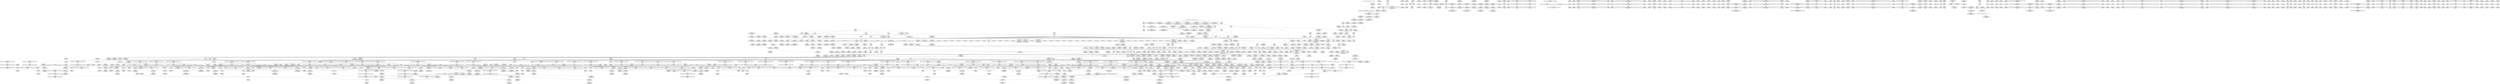 digraph {
	CE0x4fcc450 [shape=record,shape=Mrecord,label="{CE0x4fcc450|sock_has_perm:_tmp4|security/selinux/hooks.c,3966|*SummSink*}"]
	CE0x4fd8b20 [shape=record,shape=Mrecord,label="{CE0x4fd8b20|COLLAPSED:_GCMRE___llvm_gcov_ctr126_internal_global_13_x_i64_zeroinitializer:_elem_0:default:}"]
	CE0x4fcf140 [shape=record,shape=Mrecord,label="{CE0x4fcf140|avc_has_perm:_ssid|Function::avc_has_perm&Arg::ssid::|*SummSource*}"]
	CE0x4f3da90 [shape=record,shape=Mrecord,label="{CE0x4f3da90|i64*_getelementptr_inbounds_(_6_x_i64_,_6_x_i64_*___llvm_gcov_ctr327,_i64_0,_i64_4)|*Constant*}"]
	CE0x4f6adf0 [shape=record,shape=Mrecord,label="{CE0x4f6adf0|selinux_socket_setsockopt:_call1|security/selinux/hooks.c,4238|*SummSource*}"]
	CE0x4ff09b0 [shape=record,shape=Mrecord,label="{CE0x4ff09b0|_call_void_mcount()_#3}"]
	CE0x4f349a0 [shape=record,shape=Mrecord,label="{CE0x4f349a0|task_sid:_tmp1|*SummSource*}"]
	CE0x4ff8b00 [shape=record,shape=Mrecord,label="{CE0x4ff8b00|i64*_getelementptr_inbounds_(_4_x_i64_,_4_x_i64_*___llvm_gcov_ctr135,_i64_0,_i64_2)|*Constant*}"]
	CE0x50b2d10 [shape=record,shape=Mrecord,label="{CE0x50b2d10|i64*_getelementptr_inbounds_(_4_x_i64_,_4_x_i64_*___llvm_gcov_ctr135,_i64_0,_i64_0)|*Constant*}"]
	CE0x4fbc7d0 [shape=record,shape=Mrecord,label="{CE0x4fbc7d0|i8_2|*Constant*|*SummSource*}"]
	CE0x4fc5eb0 [shape=record,shape=Mrecord,label="{CE0x4fc5eb0|sock_has_perm:_call|security/selinux/hooks.c,3967|*SummSink*}"]
	CE0x5008730 [shape=record,shape=Mrecord,label="{CE0x5008730|i64_3|*Constant*}"]
	CE0x5000140 [shape=record,shape=Mrecord,label="{CE0x5000140|_call_void_mcount()_#3}"]
	CE0x4f55c50 [shape=record,shape=Mrecord,label="{CE0x4f55c50|sock_has_perm:_bb|*SummSource*}"]
	CE0x5070b40 [shape=record,shape=Mrecord,label="{CE0x5070b40|i8*_undef|*Constant*}"]
	CE0x5008ec0 [shape=record,shape=Mrecord,label="{CE0x5008ec0|cred_sid:_sid|security/selinux/hooks.c,197|*SummSink*}"]
	CE0x508e2b0 [shape=record,shape=Mrecord,label="{CE0x508e2b0|__preempt_count_add:_tmp3}"]
	CE0x5029fa0 [shape=record,shape=Mrecord,label="{CE0x5029fa0|i64*_getelementptr_inbounds_(_11_x_i64_,_11_x_i64_*___llvm_gcov_ctr132,_i64_0,_i64_9)|*Constant*|*SummSink*}"]
	CE0x5003d60 [shape=record,shape=Mrecord,label="{CE0x5003d60|rcu_read_lock:_tmp6|include/linux/rcupdate.h,882|*SummSource*}"]
	CE0x501f800 [shape=record,shape=Mrecord,label="{CE0x501f800|rcu_read_unlock:_land.lhs.true|*SummSink*}"]
	CE0x4fd43b0 [shape=record,shape=Mrecord,label="{CE0x4fd43b0|rcu_read_lock:_land.lhs.true|*SummSource*}"]
	CE0x4f5df40 [shape=record,shape=Mrecord,label="{CE0x4f5df40|sock_has_perm:_tmp|*SummSource*}"]
	CE0x5021490 [shape=record,shape=Mrecord,label="{CE0x5021490|GLOBAL:___preempt_count_add|*Constant*|*SummSource*}"]
	CE0x4feff30 [shape=record,shape=Mrecord,label="{CE0x4feff30|GLOBAL:___preempt_count|Global_var:__preempt_count}"]
	CE0x4fe6d80 [shape=record,shape=Mrecord,label="{CE0x4fe6d80|task_sid:_tmp20|security/selinux/hooks.c,208|*SummSink*}"]
	CE0x4f8a4c0 [shape=record,shape=Mrecord,label="{CE0x4f8a4c0|sock_has_perm:_tmp6|security/selinux/hooks.c,3969}"]
	CE0x4f74c20 [shape=record,shape=Mrecord,label="{CE0x4f74c20|i64*_getelementptr_inbounds_(_2_x_i64_,_2_x_i64_*___llvm_gcov_ctr98,_i64_0,_i64_0)|*Constant*|*SummSink*}"]
	CE0x5011d40 [shape=record,shape=Mrecord,label="{CE0x5011d40|i32_883|*Constant*}"]
	CE0x4fe98d0 [shape=record,shape=Mrecord,label="{CE0x4fe98d0|i64*_getelementptr_inbounds_(_13_x_i64_,_13_x_i64_*___llvm_gcov_ctr126,_i64_0,_i64_9)|*Constant*|*SummSink*}"]
	CE0x4f94ad0 [shape=record,shape=Mrecord,label="{CE0x4f94ad0|cred_sid:_tmp6|security/selinux/hooks.c,197|*SummSink*}"]
	CE0x4fec140 [shape=record,shape=Mrecord,label="{CE0x4fec140|_call_void___rcu_read_unlock()_#10,_!dbg_!27734|include/linux/rcupdate.h,937}"]
	CE0x4f573b0 [shape=record,shape=Mrecord,label="{CE0x4f573b0|i64*_getelementptr_inbounds_(_13_x_i64_,_13_x_i64_*___llvm_gcov_ctr126,_i64_0,_i64_12)|*Constant*}"]
	CE0x4f8bb50 [shape=record,shape=Mrecord,label="{CE0x4f8bb50|i32_59|*Constant*|*SummSink*}"]
	CE0x4fd5c80 [shape=record,shape=Mrecord,label="{CE0x4fd5c80|cred_sid:_tmp2}"]
	CE0x4f57810 [shape=record,shape=Mrecord,label="{CE0x4f57810|_call_void_rcu_read_unlock()_#10,_!dbg_!27748|security/selinux/hooks.c,209|*SummSink*}"]
	CE0x4fe8e60 [shape=record,shape=Mrecord,label="{CE0x4fe8e60|task_sid:_tmp26|security/selinux/hooks.c,208|*SummSource*}"]
	CE0x4fcfd20 [shape=record,shape=Mrecord,label="{CE0x4fcfd20|_ret_i32_%retval.0,_!dbg_!27728|security/selinux/avc.c,775}"]
	CE0x4f89360 [shape=record,shape=Mrecord,label="{CE0x4f89360|_ret_i32_%call7,_!dbg_!27749|security/selinux/hooks.c,210|*SummSink*}"]
	CE0x5022120 [shape=record,shape=Mrecord,label="{CE0x5022120|rcu_lock_release:_tmp1}"]
	CE0x5091a00 [shape=record,shape=Mrecord,label="{CE0x5091a00|__preempt_count_sub:_tmp4|./arch/x86/include/asm/preempt.h,77}"]
	CE0x4febb60 [shape=record,shape=Mrecord,label="{CE0x4febb60|rcu_lock_release:_map|Function::rcu_lock_release&Arg::map::|*SummSink*}"]
	CE0x4ff12a0 [shape=record,shape=Mrecord,label="{CE0x4ff12a0|__preempt_count_sub:_do.body}"]
	CE0x4fc4ce0 [shape=record,shape=Mrecord,label="{CE0x4fc4ce0|8:_%struct.sock*,_:_SCME_50,51_}"]
	CE0x4fb9410 [shape=record,shape=Mrecord,label="{CE0x4fb9410|GLOBAL:_cred_sid|*Constant*|*SummSink*}"]
	CE0x4f614c0 [shape=record,shape=Mrecord,label="{CE0x4f614c0|sock_has_perm:_sclass|security/selinux/hooks.c,3976}"]
	CE0x4f8e200 [shape=record,shape=Mrecord,label="{CE0x4f8e200|rcu_read_unlock:_bb}"]
	CE0x4f73d00 [shape=record,shape=Mrecord,label="{CE0x4f73d00|rcu_lock_acquire:_map|Function::rcu_lock_acquire&Arg::map::}"]
	CE0x4f53ed0 [shape=record,shape=Mrecord,label="{CE0x4f53ed0|selinux_socket_setsockopt:_tmp8|security/selinux/hooks.c,4240|*SummSource*}"]
	CE0x4fd44c0 [shape=record,shape=Mrecord,label="{CE0x4fd44c0|rcu_read_lock:_land.lhs.true|*SummSink*}"]
	CE0x5029960 [shape=record,shape=Mrecord,label="{CE0x5029960|i8*_getelementptr_inbounds_(_44_x_i8_,_44_x_i8_*_.str47,_i32_0,_i32_0)|*Constant*|*SummSink*}"]
	CE0x4fc3d70 [shape=record,shape=Mrecord,label="{CE0x4fc3d70|8:_%struct.sock*,_:_SCME_37,38_}"]
	CE0x4fd46f0 [shape=record,shape=Mrecord,label="{CE0x4fd46f0|i64_4|*Constant*|*SummSource*}"]
	CE0x50114f0 [shape=record,shape=Mrecord,label="{CE0x50114f0|i8*_getelementptr_inbounds_(_25_x_i8_,_25_x_i8_*_.str45,_i32_0,_i32_0)|*Constant*|*SummSource*}"]
	CE0x4ff9690 [shape=record,shape=Mrecord,label="{CE0x4ff9690|void_(i32*,_i32,_i32*)*_asm_addl_$1,_%gs:$0_,_*m,ri,*m,_dirflag_,_fpsr_,_flags_}"]
	CE0x4f388e0 [shape=record,shape=Mrecord,label="{CE0x4f388e0|i64_0|*Constant*|*SummSource*}"]
	CE0x501aee0 [shape=record,shape=Mrecord,label="{CE0x501aee0|GLOBAL:___llvm_gcov_ctr132|Global_var:__llvm_gcov_ctr132}"]
	CE0x4fef0e0 [shape=record,shape=Mrecord,label="{CE0x4fef0e0|i64*_getelementptr_inbounds_(_4_x_i64_,_4_x_i64_*___llvm_gcov_ctr133,_i64_0,_i64_0)|*Constant*|*SummSink*}"]
	CE0x4f3ac50 [shape=record,shape=Mrecord,label="{CE0x4f3ac50|get_current:_entry}"]
	CE0x4f3dbc0 [shape=record,shape=Mrecord,label="{CE0x4f3dbc0|i64*_getelementptr_inbounds_(_6_x_i64_,_6_x_i64_*___llvm_gcov_ctr327,_i64_0,_i64_4)|*Constant*|*SummSource*}"]
	CE0x4f96410 [shape=record,shape=Mrecord,label="{CE0x4f96410|task_sid:_land.lhs.true|*SummSource*}"]
	CE0x4fca5a0 [shape=record,shape=Mrecord,label="{CE0x4fca5a0|i64*_getelementptr_inbounds_(_13_x_i64_,_13_x_i64_*___llvm_gcov_ctr126,_i64_0,_i64_8)|*Constant*}"]
	CE0x4fdf670 [shape=record,shape=Mrecord,label="{CE0x4fdf670|i64*_getelementptr_inbounds_(_11_x_i64_,_11_x_i64_*___llvm_gcov_ctr127,_i64_0,_i64_1)|*Constant*}"]
	CE0x500f530 [shape=record,shape=Mrecord,label="{CE0x500f530|rcu_read_lock:_tmp13|include/linux/rcupdate.h,882|*SummSink*}"]
	CE0x4fb2410 [shape=record,shape=Mrecord,label="{CE0x4fb2410|i64*_getelementptr_inbounds_(_4_x_i64_,_4_x_i64_*___llvm_gcov_ctr129,_i64_0,_i64_3)|*Constant*|*SummSource*}"]
	CE0x5067470 [shape=record,shape=Mrecord,label="{CE0x5067470|GLOBAL:_lock_release|*Constant*|*SummSource*}"]
	CE0x50139d0 [shape=record,shape=Mrecord,label="{CE0x50139d0|rcu_read_lock:_tmp18|include/linux/rcupdate.h,882}"]
	CE0x4fb3990 [shape=record,shape=Mrecord,label="{CE0x4fb3990|__preempt_count_sub:_tmp1|*SummSource*}"]
	CE0x5062a60 [shape=record,shape=Mrecord,label="{CE0x5062a60|rcu_lock_release:_tmp4|include/linux/rcupdate.h,423|*SummSource*}"]
	CE0x5025f30 [shape=record,shape=Mrecord,label="{CE0x5025f30|rcu_read_unlock:_bb|*SummSource*}"]
	CE0x4f96bb0 [shape=record,shape=Mrecord,label="{CE0x4f96bb0|rcu_read_unlock:_tmp1|*SummSink*}"]
	CE0x5062f10 [shape=record,shape=Mrecord,label="{CE0x5062f10|_call_void_lock_release(%struct.lockdep_map*_%map,_i32_1,_i64_ptrtoint_(i8*_blockaddress(_rcu_lock_release,_%__here)_to_i64))_#10,_!dbg_!27716|include/linux/rcupdate.h,423}"]
	CE0x4f4fd40 [shape=record,shape=Mrecord,label="{CE0x4f4fd40|get_current:_bb|*SummSource*}"]
	CE0x4ff53b0 [shape=record,shape=Mrecord,label="{CE0x4ff53b0|rcu_lock_acquire:_tmp6}"]
	CE0x5054770 [shape=record,shape=Mrecord,label="{CE0x5054770|i64*_getelementptr_inbounds_(_4_x_i64_,_4_x_i64_*___llvm_gcov_ctr133,_i64_0,_i64_0)|*Constant*}"]
	CE0x5016930 [shape=record,shape=Mrecord,label="{CE0x5016930|i64*_getelementptr_inbounds_(_2_x_i64_,_2_x_i64_*___llvm_gcov_ctr131,_i64_0,_i64_0)|*Constant*|*SummSink*}"]
	CE0x4f960e0 [shape=record,shape=Mrecord,label="{CE0x4f960e0|task_sid:_land.lhs.true2|*SummSource*}"]
	CE0x5002d30 [shape=record,shape=Mrecord,label="{CE0x5002d30|rcu_read_unlock:_tobool1|include/linux/rcupdate.h,933|*SummSink*}"]
	CE0x4fe2a60 [shape=record,shape=Mrecord,label="{CE0x4fe2a60|task_sid:_tobool|security/selinux/hooks.c,208|*SummSink*}"]
	CE0x4fe8df0 [shape=record,shape=Mrecord,label="{CE0x4fe8df0|task_sid:_tmp24|security/selinux/hooks.c,208|*SummSink*}"]
	CE0x502aaa0 [shape=record,shape=Mrecord,label="{CE0x502aaa0|rcu_read_unlock:_tmp20|include/linux/rcupdate.h,933}"]
	CE0x4fe0650 [shape=record,shape=Mrecord,label="{CE0x4fe0650|i64*_getelementptr_inbounds_(_11_x_i64_,_11_x_i64_*___llvm_gcov_ctr127,_i64_0,_i64_1)|*Constant*|*SummSink*}"]
	CE0x4fda2a0 [shape=record,shape=Mrecord,label="{CE0x4fda2a0|task_sid:_real_cred|security/selinux/hooks.c,208|*SummSource*}"]
	CE0x4f78510 [shape=record,shape=Mrecord,label="{CE0x4f78510|task_sid:_tobool1|security/selinux/hooks.c,208|*SummSink*}"]
	CE0x4fd8330 [shape=record,shape=Mrecord,label="{CE0x4fd8330|i32_77|*Constant*|*SummSink*}"]
	CE0x500ff90 [shape=record,shape=Mrecord,label="{CE0x500ff90|rcu_read_unlock:_tmp6|include/linux/rcupdate.h,933|*SummSource*}"]
	CE0x4fe9180 [shape=record,shape=Mrecord,label="{CE0x4fe9180|task_sid:_tmp25|security/selinux/hooks.c,208|*SummSource*}"]
	CE0x506e3f0 [shape=record,shape=Mrecord,label="{CE0x506e3f0|COLLAPSED:_GCMRE___llvm_gcov_ctr129_internal_global_4_x_i64_zeroinitializer:_elem_0:default:}"]
	CE0x504e940 [shape=record,shape=Mrecord,label="{CE0x504e940|_call_void_asm_addl_$1,_%gs:$0_,_*m,ri,*m,_dirflag_,_fpsr_,_flags_(i32*___preempt_count,_i32_%val,_i32*___preempt_count)_#3,_!dbg_!27714,_!srcloc_!27717|./arch/x86/include/asm/preempt.h,72|*SummSink*}"]
	CE0x500c790 [shape=record,shape=Mrecord,label="{CE0x500c790|i64_5|*Constant*}"]
	CE0x5053cb0 [shape=record,shape=Mrecord,label="{CE0x5053cb0|rcu_lock_release:___here|*SummSource*}"]
	CE0x4feca40 [shape=record,shape=Mrecord,label="{CE0x4feca40|__rcu_read_unlock:_entry|*SummSource*}"]
	CE0x4fd87b0 [shape=record,shape=Mrecord,label="{CE0x4fd87b0|cred_sid:_tmp1|*SummSink*}"]
	CE0x5017370 [shape=record,shape=Mrecord,label="{CE0x5017370|rcu_read_unlock:_tmp15|include/linux/rcupdate.h,933}"]
	"CONST[source:1(input),value:2(dynamic)][purpose:{object}]"
	CE0x6a749f0 [shape=record,shape=Mrecord,label="{CE0x6a749f0|GLOBAL:_sock_has_perm|*Constant*}"]
	CE0x615ca70 [shape=record,shape=Mrecord,label="{CE0x615ca70|32:_%struct.sock*,_:_CRE_40,48_|*MultipleSource*|Function::selinux_socket_setsockopt&Arg::sock::|security/selinux/hooks.c,4238}"]
	CE0x504de40 [shape=record,shape=Mrecord,label="{CE0x504de40|rcu_lock_release:_tmp1|*SummSink*}"]
	CE0x501d970 [shape=record,shape=Mrecord,label="{CE0x501d970|i64*_getelementptr_inbounds_(_11_x_i64_,_11_x_i64_*___llvm_gcov_ctr132,_i64_0,_i64_0)|*Constant*|*SummSource*}"]
	CE0x5092930 [shape=record,shape=Mrecord,label="{CE0x5092930|__preempt_count_sub:_tmp1|*SummSink*}"]
	CE0x4f28220 [shape=record,shape=Mrecord,label="{CE0x4f28220|sock_has_perm:_tmp1|*SummSink*}"]
	CE0x4fd57a0 [shape=record,shape=Mrecord,label="{CE0x4fd57a0|i64_1|*Constant*}"]
	CE0x4fc3fd0 [shape=record,shape=Mrecord,label="{CE0x4fc3fd0|8:_%struct.sock*,_:_SCME_39,40_}"]
	CE0x4fd2090 [shape=record,shape=Mrecord,label="{CE0x4fd2090|sock_has_perm:_tmp20|security/selinux/hooks.c,3977}"]
	CE0x4fd1b80 [shape=record,shape=Mrecord,label="{CE0x4fd1b80|sock_has_perm:_tmp19|security/selinux/hooks.c,3977}"]
	CE0x5010e80 [shape=record,shape=Mrecord,label="{CE0x5010e80|i64*_getelementptr_inbounds_(_11_x_i64_,_11_x_i64_*___llvm_gcov_ctr127,_i64_0,_i64_8)|*Constant*|*SummSource*}"]
	CE0x4f368b0 [shape=record,shape=Mrecord,label="{CE0x4f368b0|i64*_getelementptr_inbounds_(_6_x_i64_,_6_x_i64_*___llvm_gcov_ctr366,_i64_0,_i64_0)|*Constant*|*SummSink*}"]
	CE0x4fc3270 [shape=record,shape=Mrecord,label="{CE0x4fc3270|8:_%struct.sock*,_:_SCME_27,28_}"]
	CE0x4fd98e0 [shape=record,shape=Mrecord,label="{CE0x4fd98e0|cred_sid:_tmp6|security/selinux/hooks.c,197|*SummSource*}"]
	CE0x4fe28e0 [shape=record,shape=Mrecord,label="{CE0x4fe28e0|task_sid:_call|security/selinux/hooks.c,208|*SummSink*}"]
	CE0x4fae840 [shape=record,shape=Mrecord,label="{CE0x4fae840|__rcu_read_unlock:_tmp7|include/linux/rcupdate.h,245|*SummSink*}"]
	CE0x5006070 [shape=record,shape=Mrecord,label="{CE0x5006070|rcu_read_lock:_tobool|include/linux/rcupdate.h,882}"]
	CE0x506da70 [shape=record,shape=Mrecord,label="{CE0x506da70|__rcu_read_unlock:_do.end}"]
	CE0x4f8e040 [shape=record,shape=Mrecord,label="{CE0x4f8e040|rcu_read_unlock:_do.body|*SummSource*}"]
	CE0x4fbd820 [shape=record,shape=Mrecord,label="{CE0x4fbd820|sock_has_perm:_u2|security/selinux/hooks.c,3974|*SummSource*}"]
	CE0x50b2f70 [shape=record,shape=Mrecord,label="{CE0x50b2f70|i64*_getelementptr_inbounds_(_4_x_i64_,_4_x_i64_*___llvm_gcov_ctr135,_i64_0,_i64_0)|*Constant*|*SummSource*}"]
	CE0x5066900 [shape=record,shape=Mrecord,label="{CE0x5066900|rcu_lock_release:_indirectgoto}"]
	CE0x5068df0 [shape=record,shape=Mrecord,label="{CE0x5068df0|_call_void_mcount()_#3|*SummSink*}"]
	CE0x4f51ce0 [shape=record,shape=Mrecord,label="{CE0x4f51ce0|sock_has_perm:_tmp13|security/selinux/hooks.c,3972|*SummSink*}"]
	CE0x4fd60e0 [shape=record,shape=Mrecord,label="{CE0x4fd60e0|GLOBAL:_task_sid.__warned|Global_var:task_sid.__warned}"]
	CE0x4f8d040 [shape=record,shape=Mrecord,label="{CE0x4f8d040|%struct.task_struct*_(%struct.task_struct**)*_asm_movq_%gs:$_1:P_,$0_,_r,im,_dirflag_,_fpsr_,_flags_}"]
	CE0x4f780f0 [shape=record,shape=Mrecord,label="{CE0x4f780f0|sock_has_perm:_if.then|*SummSource*}"]
	CE0x5004200 [shape=record,shape=Mrecord,label="{CE0x5004200|rcu_read_lock:_tmp7|include/linux/rcupdate.h,882|*SummSource*}"]
	CE0x50086c0 [shape=record,shape=Mrecord,label="{CE0x50086c0|rcu_read_lock:_tobool1|include/linux/rcupdate.h,882|*SummSink*}"]
	CE0x501d2d0 [shape=record,shape=Mrecord,label="{CE0x501d2d0|__rcu_read_lock:_tmp6|include/linux/rcupdate.h,240|*SummSink*}"]
	CE0x4f8bfc0 [shape=record,shape=Mrecord,label="{CE0x4f8bfc0|sock_has_perm:_tmp17|security/selinux/hooks.c,3976|*SummSink*}"]
	CE0x4fb59c0 [shape=record,shape=Mrecord,label="{CE0x4fb59c0|_call_void_mcount()_#3|*SummSink*}"]
	CE0x5029120 [shape=record,shape=Mrecord,label="{CE0x5029120|i64*_getelementptr_inbounds_(_11_x_i64_,_11_x_i64_*___llvm_gcov_ctr132,_i64_0,_i64_8)|*Constant*|*SummSource*}"]
	CE0x4f31510 [shape=record,shape=Mrecord,label="{CE0x4f31510|selinux_socket_setsockopt:_bb|*SummSource*}"]
	CE0x4f97160 [shape=record,shape=Mrecord,label="{CE0x4f97160|8:_%struct.sock*,_:_SCME_18,20_|*MultipleSource*|security/selinux/hooks.c,3966|security/selinux/hooks.c,3966|security/selinux/hooks.c, 3966}"]
	CE0x4f73b60 [shape=record,shape=Mrecord,label="{CE0x4f73b60|GLOBAL:_rcu_lock_map|Global_var:rcu_lock_map|*SummSink*}"]
	CE0x4ffee40 [shape=record,shape=Mrecord,label="{CE0x4ffee40|__preempt_count_sub:_val|Function::__preempt_count_sub&Arg::val::}"]
	CE0x5062650 [shape=record,shape=Mrecord,label="{CE0x5062650|i64*_getelementptr_inbounds_(_4_x_i64_,_4_x_i64_*___llvm_gcov_ctr128,_i64_0,_i64_0)|*Constant*|*SummSource*}"]
	CE0x5004080 [shape=record,shape=Mrecord,label="{CE0x5004080|rcu_read_lock:_tmp7|include/linux/rcupdate.h,882}"]
	CE0x4f3da20 [shape=record,shape=Mrecord,label="{CE0x4f3da20|i64*_getelementptr_inbounds_(_6_x_i64_,_6_x_i64_*___llvm_gcov_ctr327,_i64_0,_i64_4)|*Constant*|*SummSink*}"]
	CE0x4f8e2a0 [shape=record,shape=Mrecord,label="{CE0x4f8e2a0|rcu_read_unlock:_if.then|*SummSource*}"]
	CE0x4fae8b0 [shape=record,shape=Mrecord,label="{CE0x4fae8b0|__preempt_count_add:_do.body}"]
	CE0x4fcc2e0 [shape=record,shape=Mrecord,label="{CE0x4fcc2e0|sock_has_perm:_tmp4|security/selinux/hooks.c,3966|*SummSource*}"]
	CE0x4f59610 [shape=record,shape=Mrecord,label="{CE0x4f59610|i64*_getelementptr_inbounds_(_13_x_i64_,_13_x_i64_*___llvm_gcov_ctr126,_i64_0,_i64_1)|*Constant*}"]
	CE0x4f79100 [shape=record,shape=Mrecord,label="{CE0x4f79100|task_sid:_do.end|*SummSource*}"]
	CE0x4f60ec0 [shape=record,shape=Mrecord,label="{CE0x4f60ec0|sock_has_perm:_sk4|security/selinux/hooks.c,3974|*SummSink*}"]
	CE0x5055150 [shape=record,shape=Mrecord,label="{CE0x5055150|__rcu_read_unlock:_tmp3|*SummSink*}"]
	CE0x4fe1cd0 [shape=record,shape=Mrecord,label="{CE0x4fe1cd0|cred_sid:_tmp|*SummSource*}"]
	CE0x4f6d210 [shape=record,shape=Mrecord,label="{CE0x4f6d210|_ret_i32_%retval.0,_!dbg_!27740|security/selinux/hooks.c,3977|*SummSource*}"]
	CE0x4f8de60 [shape=record,shape=Mrecord,label="{CE0x4f8de60|_call_void_mcount()_#3|*SummSink*}"]
	CE0x4ff4350 [shape=record,shape=Mrecord,label="{CE0x4ff4350|%struct.lockdep_map*_null|*Constant*}"]
	CE0x4ffed30 [shape=record,shape=Mrecord,label="{CE0x4ffed30|_ret_void,_!dbg_!27720|./arch/x86/include/asm/preempt.h,78}"]
	CE0x4f3cbb0 [shape=record,shape=Mrecord,label="{CE0x4f3cbb0|get_current:_tmp1|*SummSource*}"]
	CE0x4f649d0 [shape=record,shape=Mrecord,label="{CE0x4f649d0|selinux_socket_setsockopt:_level|Function::selinux_socket_setsockopt&Arg::level::|*SummSink*}"]
	CE0x5004370 [shape=record,shape=Mrecord,label="{CE0x5004370|rcu_read_lock:_tmp7|include/linux/rcupdate.h,882|*SummSink*}"]
	CE0x4fd68a0 [shape=record,shape=Mrecord,label="{CE0x4fd68a0|cred_sid:_tmp3}"]
	CE0x5068d30 [shape=record,shape=Mrecord,label="{CE0x5068d30|_call_void_mcount()_#3|*SummSource*}"]
	CE0x50a5ab0 [shape=record,shape=Mrecord,label="{CE0x50a5ab0|__preempt_count_add:_tmp3|*SummSource*}"]
	CE0x4fe2560 [shape=record,shape=Mrecord,label="{CE0x4fe2560|rcu_read_lock:_tmp3|*SummSink*}"]
	CE0x4fe72f0 [shape=record,shape=Mrecord,label="{CE0x4fe72f0|task_sid:_tmp21|security/selinux/hooks.c,208|*SummSource*}"]
	CE0x5002660 [shape=record,shape=Mrecord,label="{CE0x5002660|rcu_read_lock:_bb|*SummSource*}"]
	CE0x4fb65b0 [shape=record,shape=Mrecord,label="{CE0x4fb65b0|_call_void_asm_addl_$1,_%gs:$0_,_*m,ri,*m,_dirflag_,_fpsr_,_flags_(i32*___preempt_count,_i32_%sub,_i32*___preempt_count)_#3,_!dbg_!27717,_!srcloc_!27718|./arch/x86/include/asm/preempt.h,77|*SummSink*}"]
	CE0x4f8be50 [shape=record,shape=Mrecord,label="{CE0x4f8be50|sock_has_perm:_tmp17|security/selinux/hooks.c,3976|*SummSource*}"]
	CE0x4f355e0 [shape=record,shape=Mrecord,label="{CE0x4f355e0|get_current:_tmp2}"]
	CE0x4f945d0 [shape=record,shape=Mrecord,label="{CE0x4f945d0|GLOBAL:_rcu_read_lock|*Constant*}"]
	CE0x50253d0 [shape=record,shape=Mrecord,label="{CE0x50253d0|rcu_lock_release:_tmp3|*SummSource*}"]
	CE0x4f89eb0 [shape=record,shape=Mrecord,label="{CE0x4f89eb0|16:_i32,_24:_i16,_:_CRE_16,20_|*MultipleSource*|*LoadInst*|security/selinux/hooks.c,3964|security/selinux/hooks.c,3964|security/selinux/hooks.c,3969}"]
	CE0x4fcad10 [shape=record,shape=Mrecord,label="{CE0x4fcad10|task_sid:_tmp18|security/selinux/hooks.c,208|*SummSink*}"]
	CE0x4fc86a0 [shape=record,shape=Mrecord,label="{CE0x4fc86a0|task_sid:_tobool4|security/selinux/hooks.c,208}"]
	CE0x502b8b0 [shape=record,shape=Mrecord,label="{CE0x502b8b0|rcu_read_unlock:_tmp17|include/linux/rcupdate.h,933|*SummSource*}"]
	CE0x5005490 [shape=record,shape=Mrecord,label="{CE0x5005490|i64*_getelementptr_inbounds_(_11_x_i64_,_11_x_i64_*___llvm_gcov_ctr132,_i64_0,_i64_0)|*Constant*|*SummSink*}"]
	CE0x4f318f0 [shape=record,shape=Mrecord,label="{CE0x4f318f0|i64*_getelementptr_inbounds_(_6_x_i64_,_6_x_i64_*___llvm_gcov_ctr366,_i64_0,_i64_3)|*Constant*}"]
	CE0x5065720 [shape=record,shape=Mrecord,label="{CE0x5065720|__preempt_count_add:_entry|*SummSink*}"]
	CE0x5022f70 [shape=record,shape=Mrecord,label="{CE0x5022f70|rcu_lock_acquire:_tmp|*SummSink*}"]
	CE0x4f61b00 [shape=record,shape=Mrecord,label="{CE0x4f61b00|i32_4|*Constant*|*SummSource*}"]
	CE0x4fed850 [shape=record,shape=Mrecord,label="{CE0x4fed850|i64*_getelementptr_inbounds_(_4_x_i64_,_4_x_i64_*___llvm_gcov_ctr128,_i64_0,_i64_0)|*Constant*|*SummSink*}"]
	CE0x4f40ee0 [shape=record,shape=Mrecord,label="{CE0x4f40ee0|sock_has_perm:_net|security/selinux/hooks.c, 3966}"]
	CE0x4f59f00 [shape=record,shape=Mrecord,label="{CE0x4f59f00|sock_has_perm:_cmp|security/selinux/hooks.c,3969|*SummSink*}"]
	CE0x4fea2a0 [shape=record,shape=Mrecord,label="{CE0x4fea2a0|_call_void_rcu_lock_release(%struct.lockdep_map*_rcu_lock_map)_#10,_!dbg_!27733|include/linux/rcupdate.h,935}"]
	CE0x5067980 [shape=record,shape=Mrecord,label="{CE0x5067980|i64_ptrtoint_(i8*_blockaddress(_rcu_lock_release,_%__here)_to_i64)|*Constant*}"]
	CE0x50b2b00 [shape=record,shape=Mrecord,label="{CE0x50b2b00|__preempt_count_sub:_do.end|*SummSink*}"]
	CE0x4fdbe70 [shape=record,shape=Mrecord,label="{CE0x4fdbe70|__rcu_read_lock:_tmp}"]
	CE0x4f31960 [shape=record,shape=Mrecord,label="{CE0x4f31960|selinux_socket_setsockopt:_tmp6|security/selinux/hooks.c,4239|*SummSource*}"]
	CE0x50220b0 [shape=record,shape=Mrecord,label="{CE0x50220b0|i64_1|*Constant*}"]
	CE0x4f74950 [shape=record,shape=Mrecord,label="{CE0x4f74950|task_sid:_tmp2}"]
	CE0x4fdc8e0 [shape=record,shape=Mrecord,label="{CE0x4fdc8e0|rcu_read_lock:_if.then}"]
	CE0x50a92c0 [shape=record,shape=Mrecord,label="{CE0x50a92c0|i64*_getelementptr_inbounds_(_4_x_i64_,_4_x_i64_*___llvm_gcov_ctr135,_i64_0,_i64_1)|*Constant*}"]
	CE0x4fc5660 [shape=record,shape=Mrecord,label="{CE0x4fc5660|i32_8|*Constant*|*SummSink*}"]
	CE0x502c0a0 [shape=record,shape=Mrecord,label="{CE0x502c0a0|rcu_read_unlock:_tmp18|include/linux/rcupdate.h,933|*SummSink*}"]
	CE0x6cfc6c0 [shape=record,shape=Mrecord,label="{CE0x6cfc6c0|sock_has_perm:_entry}"]
	CE0x4f3af50 [shape=record,shape=Mrecord,label="{CE0x4f3af50|selinux_socket_setsockopt:_tmp8|security/selinux/hooks.c,4240|*SummSink*}"]
	CE0x501fb00 [shape=record,shape=Mrecord,label="{CE0x501fb00|rcu_lock_acquire:_tmp3|*SummSource*}"]
	CE0x5012c80 [shape=record,shape=Mrecord,label="{CE0x5012c80|i64*_getelementptr_inbounds_(_11_x_i64_,_11_x_i64_*___llvm_gcov_ctr127,_i64_0,_i64_9)|*Constant*|*SummSource*}"]
	CE0x4fb9c40 [shape=record,shape=Mrecord,label="{CE0x4fb9c40|_ret_i32_%tmp6,_!dbg_!27716|security/selinux/hooks.c,197}"]
	CE0x4f95930 [shape=record,shape=Mrecord,label="{CE0x4f95930|_call_void_mcount()_#3|*SummSink*}"]
	CE0x4fd4be0 [shape=record,shape=Mrecord,label="{CE0x4fd4be0|task_sid:_tmp10|security/selinux/hooks.c,208}"]
	CE0x4fd3620 [shape=record,shape=Mrecord,label="{CE0x4fd3620|_call_void_mcount()_#3|*SummSource*}"]
	CE0x50017f0 [shape=record,shape=Mrecord,label="{CE0x50017f0|GLOBAL:_rcu_read_unlock|*Constant*|*SummSink*}"]
	CE0x501f320 [shape=record,shape=Mrecord,label="{CE0x501f320|__preempt_count_add:_entry}"]
	CE0x501dbd0 [shape=record,shape=Mrecord,label="{CE0x501dbd0|i64*_getelementptr_inbounds_(_4_x_i64_,_4_x_i64_*___llvm_gcov_ctr130,_i64_0,_i64_1)|*Constant*|*SummSource*}"]
	CE0x4fdb940 [shape=record,shape=Mrecord,label="{CE0x4fdb940|__rcu_read_lock:_entry}"]
	CE0x50223c0 [shape=record,shape=Mrecord,label="{CE0x50223c0|i64*_getelementptr_inbounds_(_4_x_i64_,_4_x_i64_*___llvm_gcov_ctr130,_i64_0,_i64_0)|*Constant*|*SummSource*}"]
	CE0x4fd6a30 [shape=record,shape=Mrecord,label="{CE0x4fd6a30|i64_3|*Constant*|*SummSink*}"]
	CE0x506eb20 [shape=record,shape=Mrecord,label="{CE0x506eb20|i64*_getelementptr_inbounds_(_4_x_i64_,_4_x_i64_*___llvm_gcov_ctr134,_i64_0,_i64_2)|*Constant*|*SummSink*}"]
	CE0x4fbcc30 [shape=record,shape=Mrecord,label="{CE0x4fbcc30|sock_has_perm:_sid5|security/selinux/hooks.c,3976|*SummSource*}"]
	CE0x5014250 [shape=record,shape=Mrecord,label="{CE0x5014250|_call_void_lockdep_rcu_suspicious(i8*_getelementptr_inbounds_(_25_x_i8_,_25_x_i8_*_.str45,_i32_0,_i32_0),_i32_883,_i8*_getelementptr_inbounds_(_42_x_i8_,_42_x_i8_*_.str46,_i32_0,_i32_0))_#10,_!dbg_!27728|include/linux/rcupdate.h,882|*SummSource*}"]
	CE0x5020d90 [shape=record,shape=Mrecord,label="{CE0x5020d90|rcu_read_unlock:_tmp4|include/linux/rcupdate.h,933|*SummSink*}"]
	CE0x500fe20 [shape=record,shape=Mrecord,label="{CE0x500fe20|rcu_read_lock:_tmp15|include/linux/rcupdate.h,882}"]
	CE0x4f5a680 [shape=record,shape=Mrecord,label="{CE0x4f5a680|GLOBAL:___llvm_gcov_ctr327|Global_var:__llvm_gcov_ctr327}"]
	CE0x4fc5cc0 [shape=record,shape=Mrecord,label="{CE0x4fc5cc0|sock_has_perm:_call|security/selinux/hooks.c,3967}"]
	CE0x4fc96b0 [shape=record,shape=Mrecord,label="{CE0x4fc96b0|task_sid:_tmp15|security/selinux/hooks.c,208}"]
	CE0x4f3b1c0 [shape=record,shape=Mrecord,label="{CE0x4f3b1c0|i32_1|*Constant*|*SummSink*}"]
	CE0x502b640 [shape=record,shape=Mrecord,label="{CE0x502b640|i64*_getelementptr_inbounds_(_11_x_i64_,_11_x_i64_*___llvm_gcov_ctr132,_i64_0,_i64_10)|*Constant*|*SummSink*}"]
	CE0x5008cb0 [shape=record,shape=Mrecord,label="{CE0x5008cb0|cred_sid:_tmp5|security/selinux/hooks.c,196|*SummSink*}"]
	CE0x508e1c0 [shape=record,shape=Mrecord,label="{CE0x508e1c0|i64*_getelementptr_inbounds_(_4_x_i64_,_4_x_i64_*___llvm_gcov_ctr129,_i64_0,_i64_2)|*Constant*}"]
	CE0x4f2f060 [shape=record,shape=Mrecord,label="{CE0x4f2f060|selinux_socket_setsockopt:_tmp1}"]
	CE0x4f38b00 [shape=record,shape=Mrecord,label="{CE0x4f38b00|32:_%struct.sock*,_:_CRE_8,16_|*MultipleSource*|Function::selinux_socket_setsockopt&Arg::sock::|security/selinux/hooks.c,4238}"]
	CE0x4fe7cc0 [shape=record,shape=Mrecord,label="{CE0x4fe7cc0|task_sid:_tmp22|security/selinux/hooks.c,208|*SummSink*}"]
	CE0x5068480 [shape=record,shape=Mrecord,label="{CE0x5068480|rcu_lock_release:_tmp6}"]
	CE0x4f8ef80 [shape=record,shape=Mrecord,label="{CE0x4f8ef80|sock_has_perm:_cleanup}"]
	CE0x5012790 [shape=record,shape=Mrecord,label="{CE0x5012790|i8*_getelementptr_inbounds_(_42_x_i8_,_42_x_i8_*_.str46,_i32_0,_i32_0)|*Constant*|*SummSource*}"]
	CE0x5024550 [shape=record,shape=Mrecord,label="{CE0x5024550|rcu_lock_acquire:_tmp2|*SummSink*}"]
	CE0x50894b0 [shape=record,shape=Mrecord,label="{CE0x50894b0|i64*_getelementptr_inbounds_(_4_x_i64_,_4_x_i64_*___llvm_gcov_ctr129,_i64_0,_i64_3)|*Constant*|*SummSink*}"]
	CE0x5023e90 [shape=record,shape=Mrecord,label="{CE0x5023e90|i64*_getelementptr_inbounds_(_4_x_i64_,_4_x_i64_*___llvm_gcov_ctr129,_i64_0,_i64_2)|*Constant*|*SummSource*}"]
	CE0x4ff9370 [shape=record,shape=Mrecord,label="{CE0x4ff9370|_call_void___preempt_count_sub(i32_1)_#10,_!dbg_!27715|include/linux/rcupdate.h,244}"]
	CE0x4fff540 [shape=record,shape=Mrecord,label="{CE0x4fff540|__preempt_count_add:_tmp5|./arch/x86/include/asm/preempt.h,72|*SummSource*}"]
	CE0x5026800 [shape=record,shape=Mrecord,label="{CE0x5026800|GLOBAL:_rcu_read_unlock.__warned|Global_var:rcu_read_unlock.__warned|*SummSource*}"]
	CE0x4fd2f00 [shape=record,shape=Mrecord,label="{CE0x4fd2f00|_ret_void,_!dbg_!27735|include/linux/rcupdate.h,884}"]
	CE0x50052e0 [shape=record,shape=Mrecord,label="{CE0x50052e0|COLLAPSED:_GCMRE___llvm_gcov_ctr132_internal_global_11_x_i64_zeroinitializer:_elem_0:default:}"]
	CE0x5002b80 [shape=record,shape=Mrecord,label="{CE0x5002b80|GLOBAL:___rcu_read_lock|*Constant*|*SummSource*}"]
	CE0x4f74a30 [shape=record,shape=Mrecord,label="{CE0x4f74a30|task_sid:_tmp2|*SummSink*}"]
	CE0x50010f0 [shape=record,shape=Mrecord,label="{CE0x50010f0|_ret_i32_%tmp6,_!dbg_!27716|security/selinux/hooks.c,197|*SummSink*}"]
	CE0x50091a0 [shape=record,shape=Mrecord,label="{CE0x50091a0|rcu_lock_acquire:_entry|*SummSource*}"]
	CE0x509b1d0 [shape=record,shape=Mrecord,label="{CE0x509b1d0|__preempt_count_add:_tmp6|./arch/x86/include/asm/preempt.h,73}"]
	CE0x5062c60 [shape=record,shape=Mrecord,label="{CE0x5062c60|rcu_lock_release:_tmp4|include/linux/rcupdate.h,423|*SummSink*}"]
	CE0x5065870 [shape=record,shape=Mrecord,label="{CE0x5065870|i32_1|*Constant*}"]
	CE0x5070c00 [shape=record,shape=Mrecord,label="{CE0x5070c00|i8*_undef|*Constant*|*SummSource*}"]
	CE0x4fbd6b0 [shape=record,shape=Mrecord,label="{CE0x4fbd6b0|sock_has_perm:_u2|security/selinux/hooks.c,3974}"]
	CE0x4fd5390 [shape=record,shape=Mrecord,label="{CE0x4fd5390|COLLAPSED:_GCMRE___llvm_gcov_ctr133_internal_global_4_x_i64_zeroinitializer:_elem_0:default:}"]
	CE0x504dc50 [shape=record,shape=Mrecord,label="{CE0x504dc50|rcu_lock_release:_tmp1|*SummSource*}"]
	CE0x4f36ae0 [shape=record,shape=Mrecord,label="{CE0x4f36ae0|selinux_socket_setsockopt:_entry|*SummSource*}"]
	CE0x4fd4930 [shape=record,shape=Mrecord,label="{CE0x4fd4930|i64_5|*Constant*}"]
	CE0x50169a0 [shape=record,shape=Mrecord,label="{CE0x50169a0|cred_sid:_bb}"]
	CE0x5001d90 [shape=record,shape=Mrecord,label="{CE0x5001d90|_ret_void,_!dbg_!27735|include/linux/rcupdate.h,938|*SummSink*}"]
	CE0x4fcb650 [shape=record,shape=Mrecord,label="{CE0x4fcb650|GLOBAL:_task_sid|*Constant*|*SummSource*}"]
	CE0x5002a60 [shape=record,shape=Mrecord,label="{CE0x5002a60|GLOBAL:___rcu_read_lock|*Constant*|*SummSink*}"]
	CE0x4fb2890 [shape=record,shape=Mrecord,label="{CE0x4fb2890|__preempt_count_sub:_sub|./arch/x86/include/asm/preempt.h,77}"]
	CE0x4fd9e20 [shape=record,shape=Mrecord,label="{CE0x4fd9e20|task_sid:_tmp}"]
	CE0x4f2a000 [shape=record,shape=Mrecord,label="{CE0x4f2a000|i32_5|*Constant*|*SummSource*}"]
	CE0x50625e0 [shape=record,shape=Mrecord,label="{CE0x50625e0|i64*_getelementptr_inbounds_(_4_x_i64_,_4_x_i64_*___llvm_gcov_ctr128,_i64_0,_i64_0)|*Constant*}"]
	CE0x4fe58b0 [shape=record,shape=Mrecord,label="{CE0x4fe58b0|GLOBAL:_lockdep_rcu_suspicious|*Constant*}"]
	CE0x4fc3b10 [shape=record,shape=Mrecord,label="{CE0x4fc3b10|8:_%struct.sock*,_:_SCME_35,36_}"]
	CE0x4fc9bc0 [shape=record,shape=Mrecord,label="{CE0x4fc9bc0|task_sid:_tmp16|security/selinux/hooks.c,208}"]
	CE0x4fb63f0 [shape=record,shape=Mrecord,label="{CE0x4fb63f0|_call_void_asm_addl_$1,_%gs:$0_,_*m,ri,*m,_dirflag_,_fpsr_,_flags_(i32*___preempt_count,_i32_%sub,_i32*___preempt_count)_#3,_!dbg_!27717,_!srcloc_!27718|./arch/x86/include/asm/preempt.h,77|*SummSource*}"]
	CE0x500dd80 [shape=record,shape=Mrecord,label="{CE0x500dd80|rcu_read_lock:_tmp12|include/linux/rcupdate.h,882|*SummSink*}"]
	CE0x4fe0730 [shape=record,shape=Mrecord,label="{CE0x4fe0730|rcu_read_lock:_tmp1}"]
	CE0x4f61660 [shape=record,shape=Mrecord,label="{CE0x4f61660|sock_has_perm:_tmp16|security/selinux/hooks.c,3976|*SummSource*}"]
	CE0x570ae20 [shape=record,shape=Mrecord,label="{CE0x570ae20|i64*_getelementptr_inbounds_(_6_x_i64_,_6_x_i64_*___llvm_gcov_ctr366,_i64_0,_i64_5)|*Constant*|*SummSink*}"]
	CE0x50126d0 [shape=record,shape=Mrecord,label="{CE0x50126d0|i8*_getelementptr_inbounds_(_42_x_i8_,_42_x_i8_*_.str46,_i32_0,_i32_0)|*Constant*}"]
	CE0x4f425c0 [shape=record,shape=Mrecord,label="{CE0x4f425c0|selinux_socket_setsockopt:_if.then|*SummSink*}"]
	CE0x4fdad80 [shape=record,shape=Mrecord,label="{CE0x4fdad80|task_sid:_tmp7|security/selinux/hooks.c,208|*SummSource*}"]
	CE0x4fb8510 [shape=record,shape=Mrecord,label="{CE0x4fb8510|task_sid:_tmp27|security/selinux/hooks.c,208|*SummSource*}"]
	CE0x4fde2e0 [shape=record,shape=Mrecord,label="{CE0x4fde2e0|i64_0|*Constant*}"]
	CE0x50160c0 [shape=record,shape=Mrecord,label="{CE0x50160c0|rcu_read_lock:_tmp22|include/linux/rcupdate.h,884}"]
	CE0x4faef30 [shape=record,shape=Mrecord,label="{CE0x4faef30|__preempt_count_sub:_tmp6|./arch/x86/include/asm/preempt.h,78|*SummSink*}"]
	CE0x4f56100 [shape=record,shape=Mrecord,label="{CE0x4f56100|task_sid:_land.lhs.true|*SummSink*}"]
	CE0x4f528b0 [shape=record,shape=Mrecord,label="{CE0x4f528b0|get_current:_tmp3|*SummSource*}"]
	CE0x4f5be00 [shape=record,shape=Mrecord,label="{CE0x4f5be00|sock_has_perm:_tmp10|security/selinux/hooks.c,3969}"]
	CE0x4f4e9d0 [shape=record,shape=Mrecord,label="{CE0x4f4e9d0|i32_32768|*Constant*}"]
	CE0x501f990 [shape=record,shape=Mrecord,label="{CE0x501f990|rcu_read_unlock:_if.then}"]
	CE0x4f608f0 [shape=record,shape=Mrecord,label="{CE0x4f608f0|sock_has_perm:_tmp15|security/selinux/hooks.c,3974|*SummSource*}"]
	CE0x50684f0 [shape=record,shape=Mrecord,label="{CE0x50684f0|i64*_getelementptr_inbounds_(_4_x_i64_,_4_x_i64_*___llvm_gcov_ctr133,_i64_0,_i64_3)|*Constant*|*SummSink*}"]
	CE0x4f68910 [shape=record,shape=Mrecord,label="{CE0x4f68910|i64_2|*Constant*|*SummSource*}"]
	CE0x4fe21a0 [shape=record,shape=Mrecord,label="{CE0x4fe21a0|task_sid:_do.end6|*SummSource*}"]
	CE0x4fe29f0 [shape=record,shape=Mrecord,label="{CE0x4fe29f0|i64_3|*Constant*}"]
	CE0x4f3c2e0 [shape=record,shape=Mrecord,label="{CE0x4f3c2e0|selinux_socket_setsockopt:_tmp3|security/selinux/hooks.c,4239|*SummSink*}"]
	CE0x4f30120 [shape=record,shape=Mrecord,label="{CE0x4f30120|selinux_socket_setsockopt:_call|security/selinux/hooks.c,4238|*SummSource*}"]
	CE0x4fd7a00 [shape=record,shape=Mrecord,label="{CE0x4fd7a00|GLOBAL:___llvm_gcov_ctr126|Global_var:__llvm_gcov_ctr126|*SummSource*}"]
	CE0x4f2f570 [shape=record,shape=Mrecord,label="{CE0x4f2f570|sock_has_perm:_entry|*SummSink*}"]
	CE0x50215b0 [shape=record,shape=Mrecord,label="{CE0x50215b0|rcu_read_unlock:_if.end}"]
	CE0x4fee4d0 [shape=record,shape=Mrecord,label="{CE0x4fee4d0|__rcu_read_unlock:_tmp2|*SummSink*}"]
	CE0x4ff5950 [shape=record,shape=Mrecord,label="{CE0x4ff5950|rcu_lock_release:_bb}"]
	CE0x4fae600 [shape=record,shape=Mrecord,label="{CE0x4fae600|__rcu_read_unlock:_tmp6|include/linux/rcupdate.h,245|*SummSink*}"]
	CE0x4fcff70 [shape=record,shape=Mrecord,label="{CE0x4fcff70|avc_has_perm:_requested|Function::avc_has_perm&Arg::requested::|*SummSource*}"]
	CE0x4f74610 [shape=record,shape=Mrecord,label="{CE0x4f74610|rcu_read_lock:_tmp2|*SummSink*}"]
	CE0x4f5adc0 [shape=record,shape=Mrecord,label="{CE0x4f5adc0|sock_has_perm:_tmp8|security/selinux/hooks.c,3969|*SummSource*}"]
	CE0x500e930 [shape=record,shape=Mrecord,label="{CE0x500e930|rcu_read_unlock:_tmp11|include/linux/rcupdate.h,933|*SummSource*}"]
	CE0x5064980 [shape=record,shape=Mrecord,label="{CE0x5064980|_call_void_mcount()_#3|*SummSink*}"]
	CE0x4fc2ef0 [shape=record,shape=Mrecord,label="{CE0x4fc2ef0|8:_%struct.sock*,_:_SCME_25,26_}"]
	CE0x4ffe550 [shape=record,shape=Mrecord,label="{CE0x4ffe550|__rcu_read_unlock:_tmp6|include/linux/rcupdate.h,245}"]
	CE0x4fdc190 [shape=record,shape=Mrecord,label="{CE0x4fdc190|task_sid:_tmp6|security/selinux/hooks.c,208}"]
	CE0x4f8ded0 [shape=record,shape=Mrecord,label="{CE0x4f8ded0|i32_59|*Constant*|*SummSource*}"]
	CE0x4fff120 [shape=record,shape=Mrecord,label="{CE0x4fff120|__rcu_read_unlock:_do.body|*SummSource*}"]
	CE0x4f39a50 [shape=record,shape=Mrecord,label="{CE0x4f39a50|selinux_socket_setsockopt:_retval.0|*SummSource*}"]
	CE0x5000a90 [shape=record,shape=Mrecord,label="{CE0x5000a90|i64*_getelementptr_inbounds_(_4_x_i64_,_4_x_i64_*___llvm_gcov_ctr134,_i64_0,_i64_3)|*Constant*|*SummSource*}"]
	CE0x5016c40 [shape=record,shape=Mrecord,label="{CE0x5016c40|cred_sid:_bb|*SummSink*}"]
	CE0x5019c80 [shape=record,shape=Mrecord,label="{CE0x5019c80|_call_void_asm_sideeffect_,_memory_,_dirflag_,_fpsr_,_flags_()_#3,_!dbg_!27714,_!srcloc_!27715|include/linux/rcupdate.h,239|*SummSink*}"]
	CE0x4f73f90 [shape=record,shape=Mrecord,label="{CE0x4f73f90|_call_void_rcu_read_lock()_#10,_!dbg_!27712|security/selinux/hooks.c,207|*SummSource*}"]
	CE0x4fc4100 [shape=record,shape=Mrecord,label="{CE0x4fc4100|8:_%struct.sock*,_:_SCME_40,41_}"]
	CE0x4f6bf90 [shape=record,shape=Mrecord,label="{CE0x4f6bf90|selinux_socket_setsockopt:_tobool|security/selinux/hooks.c,4239|*SummSink*}"]
	CE0x4f950e0 [shape=record,shape=Mrecord,label="{CE0x4f950e0|_call_void___rcu_read_lock()_#10,_!dbg_!27710|include/linux/rcupdate.h,879|*SummSource*}"]
	CE0x4f33b90 [shape=record,shape=Mrecord,label="{CE0x4f33b90|_call_void_mcount()_#3|*SummSink*}"]
	CE0x5009610 [shape=record,shape=Mrecord,label="{CE0x5009610|_call_void___preempt_count_add(i32_1)_#10,_!dbg_!27711|include/linux/rcupdate.h,239|*SummSource*}"]
	CE0x4f71920 [shape=record,shape=Mrecord,label="{CE0x4f71920|rcu_lock_acquire:_bb}"]
	CE0x4f29f50 [shape=record,shape=Mrecord,label="{CE0x4f29f50|selinux_socket_setsockopt:_if.then|*SummSource*}"]
	CE0x5019df0 [shape=record,shape=Mrecord,label="{CE0x5019df0|i64*_getelementptr_inbounds_(_4_x_i64_,_4_x_i64_*___llvm_gcov_ctr128,_i64_0,_i64_3)|*Constant*}"]
	CE0x5022760 [shape=record,shape=Mrecord,label="{CE0x5022760|rcu_read_unlock:_tmp10|include/linux/rcupdate.h,933|*SummSink*}"]
	CE0x4f381c0 [shape=record,shape=Mrecord,label="{CE0x4f381c0|i64*_getelementptr_inbounds_(_2_x_i64_,_2_x_i64_*___llvm_gcov_ctr98,_i64_0,_i64_1)|*Constant*|*SummSink*}"]
	CE0x4fb6270 [shape=record,shape=Mrecord,label="{CE0x4fb6270|__preempt_count_sub:_tmp2|*SummSink*}"]
	CE0x5007100 [shape=record,shape=Mrecord,label="{CE0x5007100|GLOBAL:___llvm_gcov_ctr127|Global_var:__llvm_gcov_ctr127|*SummSink*}"]
	CE0x501b5c0 [shape=record,shape=Mrecord,label="{CE0x501b5c0|i64*_getelementptr_inbounds_(_4_x_i64_,_4_x_i64_*___llvm_gcov_ctr130,_i64_0,_i64_2)|*Constant*|*SummSource*}"]
	CE0x4f890d0 [shape=record,shape=Mrecord,label="{CE0x4f890d0|_ret_i32_%call7,_!dbg_!27749|security/selinux/hooks.c,210}"]
	CE0x5003950 [shape=record,shape=Mrecord,label="{CE0x5003950|rcu_read_unlock:_tmp8|include/linux/rcupdate.h,933}"]
	CE0x5067e20 [shape=record,shape=Mrecord,label="{CE0x5067e20|i64_ptrtoint_(i8*_blockaddress(_rcu_lock_release,_%__here)_to_i64)|*Constant*|*SummSink*}"]
	CE0x5025b50 [shape=record,shape=Mrecord,label="{CE0x5025b50|_call_void_lock_acquire(%struct.lockdep_map*_%map,_i32_0,_i32_0,_i32_2,_i32_0,_%struct.lockdep_map*_null,_i64_ptrtoint_(i8*_blockaddress(_rcu_lock_acquire,_%__here)_to_i64))_#10,_!dbg_!27716|include/linux/rcupdate.h,418}"]
	CE0x504e780 [shape=record,shape=Mrecord,label="{CE0x504e780|_call_void_asm_addl_$1,_%gs:$0_,_*m,ri,*m,_dirflag_,_fpsr_,_flags_(i32*___preempt_count,_i32_%val,_i32*___preempt_count)_#3,_!dbg_!27714,_!srcloc_!27717|./arch/x86/include/asm/preempt.h,72|*SummSource*}"]
	CE0x4fb9940 [shape=record,shape=Mrecord,label="{CE0x4fb9940|cred_sid:_cred|Function::cred_sid&Arg::cred::|*SummSource*}"]
	CE0x4fc9390 [shape=record,shape=Mrecord,label="{CE0x4fc9390|task_sid:_tmp14|security/selinux/hooks.c,208|*SummSink*}"]
	CE0x4f980b0 [shape=record,shape=Mrecord,label="{CE0x4f980b0|_call_void_mcount()_#3|*SummSink*}"]
	CE0x4febe90 [shape=record,shape=Mrecord,label="{CE0x4febe90|_ret_void,_!dbg_!27717|include/linux/rcupdate.h,424}"]
	CE0x4fe4840 [shape=record,shape=Mrecord,label="{CE0x4fe4840|i8_1|*Constant*|*SummSource*}"]
	CE0x50023d0 [shape=record,shape=Mrecord,label="{CE0x50023d0|rcu_read_lock:_bb}"]
	CE0x4feae00 [shape=record,shape=Mrecord,label="{CE0x4feae00|rcu_lock_release:_entry|*SummSource*}"]
	CE0x509b240 [shape=record,shape=Mrecord,label="{CE0x509b240|__preempt_count_add:_tmp6|./arch/x86/include/asm/preempt.h,73|*SummSource*}"]
	CE0x4f784a0 [shape=record,shape=Mrecord,label="{CE0x4f784a0|i64_4|*Constant*}"]
	CE0x500fb10 [shape=record,shape=Mrecord,label="{CE0x500fb10|rcu_read_lock:_tmp14|include/linux/rcupdate.h,882|*SummSink*}"]
	CE0x4fc8010 [shape=record,shape=Mrecord,label="{CE0x4fc8010|task_sid:_call3|security/selinux/hooks.c,208}"]
	CE0x5092cc0 [shape=record,shape=Mrecord,label="{CE0x5092cc0|__preempt_count_sub:_bb|*SummSource*}"]
	CE0x4fe7eb0 [shape=record,shape=Mrecord,label="{CE0x4fe7eb0|task_sid:_tmp23|security/selinux/hooks.c,208}"]
	CE0x4f37c50 [shape=record,shape=Mrecord,label="{CE0x4f37c50|GLOBAL:_current_task|Global_var:current_task|*SummSource*}"]
	CE0x4fd35b0 [shape=record,shape=Mrecord,label="{CE0x4fd35b0|_call_void_mcount()_#3}"]
	CE0x50007d0 [shape=record,shape=Mrecord,label="{CE0x50007d0|__rcu_read_unlock:_tmp}"]
	"CONST[source:2(external),value:2(dynamic)][purpose:{subject}]"
	CE0x4ff7a20 [shape=record,shape=Mrecord,label="{CE0x4ff7a20|__preempt_count_sub:_tmp|*SummSource*}"]
	CE0x4fc39e0 [shape=record,shape=Mrecord,label="{CE0x4fc39e0|8:_%struct.sock*,_:_SCME_34,35_}"]
	CE0x50112a0 [shape=record,shape=Mrecord,label="{CE0x50112a0|i8*_getelementptr_inbounds_(_25_x_i8_,_25_x_i8_*_.str45,_i32_0,_i32_0)|*Constant*}"]
	CE0x4f50390 [shape=record,shape=Mrecord,label="{CE0x4f50390|i64_1|*Constant*|*SummSource*}"]
	CE0x4fca290 [shape=record,shape=Mrecord,label="{CE0x4fca290|task_sid:_tmp17|security/selinux/hooks.c,208|*SummSink*}"]
	CE0x50037a0 [shape=record,shape=Mrecord,label="{CE0x50037a0|_ret_void,_!dbg_!27717|include/linux/rcupdate.h,240|*SummSource*}"]
	CE0x4ff32e0 [shape=record,shape=Mrecord,label="{CE0x4ff32e0|__preempt_count_add:_do.end|*SummSource*}"]
	CE0x4f37ac0 [shape=record,shape=Mrecord,label="{CE0x4f37ac0|COLLAPSED:_GCMRE_current_task_external_global_%struct.task_struct*:_elem_0:default:}"]
	CE0x4f6ae60 [shape=record,shape=Mrecord,label="{CE0x4f6ae60|selinux_socket_setsockopt:_call1|security/selinux/hooks.c,4238}"]
	CE0x4fbd330 [shape=record,shape=Mrecord,label="{CE0x4fbd330|sock_has_perm:_u|security/selinux/hooks.c,3973|*SummSource*}"]
	CE0x4f77c70 [shape=record,shape=Mrecord,label="{CE0x4f77c70|i32_22|*Constant*|*SummSource*}"]
	CE0x4fd5100 [shape=record,shape=Mrecord,label="{CE0x4fd5100|rcu_read_lock:_call|include/linux/rcupdate.h,882|*SummSource*}"]
	CE0x4fbc910 [shape=record,shape=Mrecord,label="{CE0x4fbc910|sock_has_perm:_u|security/selinux/hooks.c,3973|*SummSink*}"]
	CE0x4fd3310 [shape=record,shape=Mrecord,label="{CE0x4fd3310|cred_sid:_tmp3|*SummSink*}"]
	CE0x4f5e190 [shape=record,shape=Mrecord,label="{CE0x4f5e190|cred_sid:_security|security/selinux/hooks.c,196|*SummSource*}"]
	CE0x4f778d0 [shape=record,shape=Mrecord,label="{CE0x4f778d0|sock_has_perm:_tmp1}"]
	CE0x4fd2f70 [shape=record,shape=Mrecord,label="{CE0x4fd2f70|rcu_read_lock:_entry}"]
	CE0x4f3a530 [shape=record,shape=Mrecord,label="{CE0x4f3a530|i64*_getelementptr_inbounds_(_6_x_i64_,_6_x_i64_*___llvm_gcov_ctr366,_i64_0,_i64_4)|*Constant*|*SummSink*}"]
	CE0x4fca160 [shape=record,shape=Mrecord,label="{CE0x4fca160|task_sid:_tmp17|security/selinux/hooks.c,208|*SummSource*}"]
	"CONST[source:0(mediator),value:0(static)][purpose:{operation}]"
	CE0x5024470 [shape=record,shape=Mrecord,label="{CE0x5024470|rcu_lock_acquire:_tmp2}"]
	CE0x4fcdb40 [shape=record,shape=Mrecord,label="{CE0x4fcdb40|rcu_read_lock:_tmp8|include/linux/rcupdate.h,882|*SummSource*}"]
	CE0x4f8a2c0 [shape=record,shape=Mrecord,label="{CE0x4f8a2c0|16:_i32,_24:_i16,_:_CRE_24,26_|*MultipleSource*|*LoadInst*|security/selinux/hooks.c,3964|security/selinux/hooks.c,3964|security/selinux/hooks.c,3969}"]
	CE0x4f57f00 [shape=record,shape=Mrecord,label="{CE0x4f57f00|sock_has_perm:_tmp12|security/selinux/hooks.c,3970}"]
	CE0x5015350 [shape=record,shape=Mrecord,label="{CE0x5015350|rcu_read_lock:_tmp20|include/linux/rcupdate.h,882|*SummSink*}"]
	CE0x4f897f0 [shape=record,shape=Mrecord,label="{CE0x4f897f0|sock_has_perm:_sid|security/selinux/hooks.c,3969|*SummSource*}"]
	CE0x4f5c3c0 [shape=record,shape=Mrecord,label="{CE0x4f5c3c0|i64*_getelementptr_inbounds_(_6_x_i64_,_6_x_i64_*___llvm_gcov_ctr327,_i64_0,_i64_3)|*Constant*}"]
	CE0x4f2f270 [shape=record,shape=Mrecord,label="{CE0x4f2f270|selinux_socket_setsockopt:_entry|*SummSink*}"]
	CE0x5023650 [shape=record,shape=Mrecord,label="{CE0x5023650|rcu_read_unlock:_tmp10|include/linux/rcupdate.h,933|*SummSource*}"]
	CE0x4fec1b0 [shape=record,shape=Mrecord,label="{CE0x4fec1b0|_call_void___rcu_read_unlock()_#10,_!dbg_!27734|include/linux/rcupdate.h,937|*SummSource*}"]
	CE0x5053360 [shape=record,shape=Mrecord,label="{CE0x5053360|rcu_lock_release:_tmp6|*SummSink*}"]
	CE0x4fe2ce0 [shape=record,shape=Mrecord,label="{CE0x4fe2ce0|i64*_getelementptr_inbounds_(_2_x_i64_,_2_x_i64_*___llvm_gcov_ctr131,_i64_0,_i64_0)|*Constant*}"]
	CE0x4f55f30 [shape=record,shape=Mrecord,label="{CE0x4f55f30|i64*_getelementptr_inbounds_(_6_x_i64_,_6_x_i64_*___llvm_gcov_ctr327,_i64_0,_i64_0)|*Constant*|*SummSink*}"]
	CE0x4fd66e0 [shape=record,shape=Mrecord,label="{CE0x4fd66e0|i32_22|*Constant*}"]
	CE0x5091ae0 [shape=record,shape=Mrecord,label="{CE0x5091ae0|__preempt_count_sub:_tmp4|./arch/x86/include/asm/preempt.h,77|*SummSink*}"]
	CE0x4f57680 [shape=record,shape=Mrecord,label="{CE0x4f57680|i64*_getelementptr_inbounds_(_13_x_i64_,_13_x_i64_*___llvm_gcov_ctr126,_i64_0,_i64_12)|*Constant*|*SummSource*}"]
	CE0x4fce8d0 [shape=record,shape=Mrecord,label="{CE0x4fce8d0|i32_(i32,_i32,_i16,_i32,_%struct.common_audit_data*)*_bitcast_(i32_(i32,_i32,_i16,_i32,_%struct.common_audit_data.495*)*_avc_has_perm_to_i32_(i32,_i32,_i16,_i32,_%struct.common_audit_data*)*)|*Constant*|*SummSink*}"]
	CE0x4fe96e0 [shape=record,shape=Mrecord,label="{CE0x4fe96e0|i64*_getelementptr_inbounds_(_13_x_i64_,_13_x_i64_*___llvm_gcov_ctr126,_i64_0,_i64_9)|*Constant*|*SummSource*}"]
	CE0x4f48350 [shape=record,shape=Mrecord,label="{CE0x4f48350|i64*_getelementptr_inbounds_(_11_x_i64_,_11_x_i64_*___llvm_gcov_ctr132,_i64_0,_i64_1)|*Constant*}"]
	CE0x4fcf400 [shape=record,shape=Mrecord,label="{CE0x4fcf400|avc_has_perm:_tsid|Function::avc_has_perm&Arg::tsid::}"]
	CE0x4faedd0 [shape=record,shape=Mrecord,label="{CE0x4faedd0|i64*_getelementptr_inbounds_(_4_x_i64_,_4_x_i64_*___llvm_gcov_ctr134,_i64_0,_i64_0)|*Constant*|*SummSink*}"]
	CE0x5003300 [shape=record,shape=Mrecord,label="{CE0x5003300|rcu_read_lock:_do.end|*SummSink*}"]
	CE0x5011770 [shape=record,shape=Mrecord,label="{CE0x5011770|i8*_getelementptr_inbounds_(_25_x_i8_,_25_x_i8_*_.str45,_i32_0,_i32_0)|*Constant*|*SummSink*}"]
	CE0x4fd0a70 [shape=record,shape=Mrecord,label="{CE0x4fd0a70|i64*_getelementptr_inbounds_(_6_x_i64_,_6_x_i64_*___llvm_gcov_ctr327,_i64_0,_i64_5)|*Constant*|*SummSink*}"]
	CE0x4fe7d30 [shape=record,shape=Mrecord,label="{CE0x4fe7d30|task_sid:_tmp24|security/selinux/hooks.c,208|*SummSource*}"]
	CE0x4fe4d20 [shape=record,shape=Mrecord,label="{CE0x4fe4d20|_call_void_lockdep_rcu_suspicious(i8*_getelementptr_inbounds_(_25_x_i8_,_25_x_i8_*_.str3,_i32_0,_i32_0),_i32_208,_i8*_getelementptr_inbounds_(_41_x_i8_,_41_x_i8_*_.str44,_i32_0,_i32_0))_#10,_!dbg_!27732|security/selinux/hooks.c,208}"]
	CE0x506d680 [shape=record,shape=Mrecord,label="{CE0x506d680|rcu_lock_release:_tmp7|*SummSink*}"]
	CE0x4f3b9f0 [shape=record,shape=Mrecord,label="{CE0x4f3b9f0|sock_has_perm:_sk|Function::sock_has_perm&Arg::sk::}"]
	CE0x5015da0 [shape=record,shape=Mrecord,label="{CE0x5015da0|rcu_read_lock:_tmp22|include/linux/rcupdate.h,884|*SummSink*}"]
	CE0x4f30750 [shape=record,shape=Mrecord,label="{CE0x4f30750|selinux_socket_setsockopt:_sk|security/selinux/hooks.c,4238|*SummSource*}"]
	CE0x4f745a0 [shape=record,shape=Mrecord,label="{CE0x4f745a0|rcu_read_lock:_tmp2|*SummSource*}"]
	CE0x4ff4850 [shape=record,shape=Mrecord,label="{CE0x4ff4850|%struct.lockdep_map*_null|*Constant*|*SummSink*}"]
	CE0x5091a70 [shape=record,shape=Mrecord,label="{CE0x5091a70|__preempt_count_sub:_tmp4|./arch/x86/include/asm/preempt.h,77|*SummSource*}"]
	CE0x5016f20 [shape=record,shape=Mrecord,label="{CE0x5016f20|rcu_read_unlock:_tmp14|include/linux/rcupdate.h,933|*SummSource*}"]
	CE0x4fee460 [shape=record,shape=Mrecord,label="{CE0x4fee460|__rcu_read_unlock:_tmp2|*SummSource*}"]
	CE0x4f52240 [shape=record,shape=Mrecord,label="{CE0x4f52240|_ret_i32_%retval.0,_!dbg_!27726|security/selinux/hooks.c,4243}"]
	CE0x4f51ff0 [shape=record,shape=Mrecord,label="{CE0x4f51ff0|sock_has_perm:_tmp14|security/selinux/hooks.c,3972|*SummSink*}"]
	CE0x4f4fea0 [shape=record,shape=Mrecord,label="{CE0x4f4fea0|get_current:_bb|*SummSink*}"]
	CE0x4ff6310 [shape=record,shape=Mrecord,label="{CE0x4ff6310|__rcu_read_lock:_tmp3}"]
	CE0x4fedcd0 [shape=record,shape=Mrecord,label="{CE0x4fedcd0|__rcu_read_lock:_tmp5|include/linux/rcupdate.h,239|*SummSink*}"]
	CE0x4f5e0b0 [shape=record,shape=Mrecord,label="{CE0x4f5e0b0|i64*_getelementptr_inbounds_(_6_x_i64_,_6_x_i64_*___llvm_gcov_ctr327,_i64_0,_i64_0)|*Constant*|*SummSource*}"]
	CE0x50055b0 [shape=record,shape=Mrecord,label="{CE0x50055b0|i64*_getelementptr_inbounds_(_4_x_i64_,_4_x_i64_*___llvm_gcov_ctr128,_i64_0,_i64_3)|*Constant*|*SummSource*}"]
	CE0x4fec800 [shape=record,shape=Mrecord,label="{CE0x4fec800|GLOBAL:___rcu_read_unlock|*Constant*|*SummSink*}"]
	CE0x4f88ed0 [shape=record,shape=Mrecord,label="{CE0x4f88ed0|_call_void_mcount()_#3}"]
	CE0x5001470 [shape=record,shape=Mrecord,label="{CE0x5001470|_call_void_rcu_read_unlock()_#10,_!dbg_!27748|security/selinux/hooks.c,209|*SummSource*}"]
	CE0x50669c0 [shape=record,shape=Mrecord,label="{CE0x50669c0|rcu_lock_release:_indirectgoto|*SummSource*}"]
	CE0x50238d0 [shape=record,shape=Mrecord,label="{CE0x50238d0|_call_void_lockdep_rcu_suspicious(i8*_getelementptr_inbounds_(_25_x_i8_,_25_x_i8_*_.str45,_i32_0,_i32_0),_i32_934,_i8*_getelementptr_inbounds_(_44_x_i8_,_44_x_i8_*_.str47,_i32_0,_i32_0))_#10,_!dbg_!27726|include/linux/rcupdate.h,933}"]
	CE0x4f51c70 [shape=record,shape=Mrecord,label="{CE0x4f51c70|sock_has_perm:_tmp13|security/selinux/hooks.c,3972|*SummSource*}"]
	CE0x50670d0 [shape=record,shape=Mrecord,label="{CE0x50670d0|i64*_getelementptr_inbounds_(_4_x_i64_,_4_x_i64_*___llvm_gcov_ctr133,_i64_0,_i64_3)|*Constant*}"]
	CE0x50298b0 [shape=record,shape=Mrecord,label="{CE0x50298b0|i8*_getelementptr_inbounds_(_44_x_i8_,_44_x_i8_*_.str47,_i32_0,_i32_0)|*Constant*|*SummSource*}"]
	CE0x4f65030 [shape=record,shape=Mrecord,label="{CE0x4f65030|__preempt_count_sub:_sub|./arch/x86/include/asm/preempt.h,77|*SummSink*}"]
	CE0x4f399e0 [shape=record,shape=Mrecord,label="{CE0x4f399e0|selinux_socket_setsockopt:_retval.0|*SummSink*}"]
	CE0x4f310f0 [shape=record,shape=Mrecord,label="{CE0x4f310f0|COLLAPSED:_GCMRE___llvm_gcov_ctr366_internal_global_6_x_i64_zeroinitializer:_elem_0:default:}"]
	CE0x4fc45c0 [shape=record,shape=Mrecord,label="{CE0x4fc45c0|8:_%struct.sock*,_:_SCME_44,45_}"]
	CE0x4faeb50 [shape=record,shape=Mrecord,label="{CE0x4faeb50|__rcu_read_unlock:_tmp7|include/linux/rcupdate.h,245|*SummSource*}"]
	CE0x5068360 [shape=record,shape=Mrecord,label="{CE0x5068360|i64*_getelementptr_inbounds_(_4_x_i64_,_4_x_i64_*___llvm_gcov_ctr133,_i64_0,_i64_3)|*Constant*|*SummSource*}"]
	CE0x5070fe0 [shape=record,shape=Mrecord,label="{CE0x5070fe0|_call_void_asm_sideeffect_,_memory_,_dirflag_,_fpsr_,_flags_()_#3,_!dbg_!27711,_!srcloc_!27714|include/linux/rcupdate.h,244}"]
	CE0x508e660 [shape=record,shape=Mrecord,label="{CE0x508e660|GLOBAL:___preempt_count|Global_var:__preempt_count|*SummSource*}"]
	CE0x506e280 [shape=record,shape=Mrecord,label="{CE0x506e280|__rcu_read_unlock:_bb|*SummSink*}"]
	CE0x4fc21a0 [shape=record,shape=Mrecord,label="{CE0x4fc21a0|sock_has_perm:_net3|security/selinux/hooks.c,3974}"]
	CE0x4feba50 [shape=record,shape=Mrecord,label="{CE0x4feba50|rcu_lock_release:_map|Function::rcu_lock_release&Arg::map::|*SummSource*}"]
	CE0x4fea100 [shape=record,shape=Mrecord,label="{CE0x4fea100|rcu_read_unlock:_tmp22|include/linux/rcupdate.h,935|*SummSink*}"]
	CE0x4fe2130 [shape=record,shape=Mrecord,label="{CE0x4fe2130|task_sid:_do.end6}"]
	CE0x4f500a0 [shape=record,shape=Mrecord,label="{CE0x4f500a0|selinux_socket_setsockopt:_tmp2|*LoadInst*|security/selinux/hooks.c,4238}"]
	CE0x5026d40 [shape=record,shape=Mrecord,label="{CE0x5026d40|rcu_read_unlock:_tmp8|include/linux/rcupdate.h,933|*SummSink*}"]
	CE0x4f4e770 [shape=record,shape=Mrecord,label="{CE0x4f4e770|selinux_socket_setsockopt:_tmp6|security/selinux/hooks.c,4239}"]
	CE0x4f3b0b0 [shape=record,shape=Mrecord,label="{CE0x4f3b0b0|i32_1|*Constant*|*SummSource*}"]
	CE0x5015060 [shape=record,shape=Mrecord,label="{CE0x5015060|rcu_read_lock:_tmp20|include/linux/rcupdate.h,882}"]
	CE0x50078d0 [shape=record,shape=Mrecord,label="{CE0x50078d0|rcu_lock_acquire:_tmp4|include/linux/rcupdate.h,418}"]
	CE0x4ff98d0 [shape=record,shape=Mrecord,label="{CE0x4ff98d0|rcu_lock_release:___here}"]
	CE0x4fe06c0 [shape=record,shape=Mrecord,label="{CE0x4fe06c0|i64_1|*Constant*}"]
	CE0x4f97710 [shape=record,shape=Mrecord,label="{CE0x4f97710|_ret_void,_!dbg_!27735|include/linux/rcupdate.h,884|*SummSink*}"]
	CE0x4fcee50 [shape=record,shape=Mrecord,label="{CE0x4fcee50|avc_has_perm:_requested|Function::avc_has_perm&Arg::requested::|*SummSink*}"]
	CE0x4f78f10 [shape=record,shape=Mrecord,label="{CE0x4f78f10|task_sid:_do.body5|*SummSink*}"]
	CE0x4fcf0a0 [shape=record,shape=Mrecord,label="{CE0x4fcf0a0|avc_has_perm:_ssid|Function::avc_has_perm&Arg::ssid::}"]
	CE0x5010710 [shape=record,shape=Mrecord,label="{CE0x5010710|rcu_read_lock:_tmp16|include/linux/rcupdate.h,882}"]
	CE0x4fcc910 [shape=record,shape=Mrecord,label="{CE0x4fcc910|sock_has_perm:_tmp5|security/selinux/hooks.c,3966|*SummSink*}"]
	CE0x500c910 [shape=record,shape=Mrecord,label="{CE0x500c910|rcu_read_lock:_tmp9|include/linux/rcupdate.h,882}"]
	CE0x5065980 [shape=record,shape=Mrecord,label="{CE0x5065980|_ret_void,_!dbg_!27719|./arch/x86/include/asm/preempt.h,73}"]
	CE0x4fda740 [shape=record,shape=Mrecord,label="{CE0x4fda740|cred_sid:_tmp1}"]
	CE0x4f3adf0 [shape=record,shape=Mrecord,label="{CE0x4f3adf0|selinux_socket_setsockopt:_tmp7|security/selinux/hooks.c,4240|*SummSource*}"]
	CE0x4fd0250 [shape=record,shape=Mrecord,label="{CE0x4fd0250|avc_has_perm:_auditdata|Function::avc_has_perm&Arg::auditdata::}"]
	CE0x4fb2a10 [shape=record,shape=Mrecord,label="{CE0x4fb2a10|__preempt_count_sub:_sub|./arch/x86/include/asm/preempt.h,77|*SummSource*}"]
	CE0x4fc4e10 [shape=record,shape=Mrecord,label="{CE0x4fc4e10|8:_%struct.sock*,_:_SCME_51,52_}"]
	CE0x4fc8800 [shape=record,shape=Mrecord,label="{CE0x4fc8800|task_sid:_tobool4|security/selinux/hooks.c,208|*SummSource*}"]
	CE0x4f28820 [shape=record,shape=Mrecord,label="{CE0x4f28820|cred_sid:_tmp5|security/selinux/hooks.c,196}"]
	CE0x5012c10 [shape=record,shape=Mrecord,label="{CE0x5012c10|i64*_getelementptr_inbounds_(_11_x_i64_,_11_x_i64_*___llvm_gcov_ctr127,_i64_0,_i64_9)|*Constant*}"]
	CE0x4f37bc0 [shape=record,shape=Mrecord,label="{CE0x4f37bc0|GLOBAL:_current_task|Global_var:current_task}"]
	CE0x501b910 [shape=record,shape=Mrecord,label="{CE0x501b910|_call_void___preempt_count_sub(i32_1)_#10,_!dbg_!27715|include/linux/rcupdate.h,244|*SummSink*}"]
	CE0x4f3ad80 [shape=record,shape=Mrecord,label="{CE0x4f3ad80|selinux_socket_setsockopt:_tmp7|security/selinux/hooks.c,4240}"]
	CE0x4f893d0 [shape=record,shape=Mrecord,label="{CE0x4f893d0|sock_has_perm:_sid|security/selinux/hooks.c,3969|*SummSink*}"]
	CE0x4ff3690 [shape=record,shape=Mrecord,label="{CE0x4ff3690|i64*_getelementptr_inbounds_(_4_x_i64_,_4_x_i64_*___llvm_gcov_ctr129,_i64_0,_i64_1)|*Constant*|*SummSink*}"]
	CE0x4f57c30 [shape=record,shape=Mrecord,label="{CE0x4f57c30|sock_has_perm:_tmp12|security/selinux/hooks.c,3970|*SummSink*}"]
	CE0x4f3c3c0 [shape=record,shape=Mrecord,label="{CE0x4f3c3c0|GLOBAL:___llvm_gcov_ctr366|Global_var:__llvm_gcov_ctr366}"]
	CE0x4fcac30 [shape=record,shape=Mrecord,label="{CE0x4fcac30|task_sid:_tmp18|security/selinux/hooks.c,208}"]
	CE0x4fb4180 [shape=record,shape=Mrecord,label="{CE0x4fb4180|__preempt_count_sub:_tmp7|./arch/x86/include/asm/preempt.h,78|*SummSource*}"]
	CE0x5012800 [shape=record,shape=Mrecord,label="{CE0x5012800|i8*_getelementptr_inbounds_(_42_x_i8_,_42_x_i8_*_.str46,_i32_0,_i32_0)|*Constant*|*SummSink*}"]
	CE0x5024d30 [shape=record,shape=Mrecord,label="{CE0x5024d30|rcu_lock_release:_tmp2|*SummSink*}"]
	CE0x4fef270 [shape=record,shape=Mrecord,label="{CE0x4fef270|rcu_lock_release:_bb|*SummSink*}"]
	CE0x5067850 [shape=record,shape=Mrecord,label="{CE0x5067850|i32_1|*Constant*}"]
	CE0x4f8b010 [shape=record,shape=Mrecord,label="{CE0x4f8b010|sock_has_perm:_if.end|*SummSink*}"]
	CE0x501b980 [shape=record,shape=Mrecord,label="{CE0x501b980|_call_void_asm_sideeffect_,_memory_,_dirflag_,_fpsr_,_flags_()_#3,_!dbg_!27711,_!srcloc_!27714|include/linux/rcupdate.h,244|*SummSource*}"]
	CE0x5009780 [shape=record,shape=Mrecord,label="{CE0x5009780|_call_void___preempt_count_add(i32_1)_#10,_!dbg_!27711|include/linux/rcupdate.h,239|*SummSink*}"]
	CE0x4f69b20 [shape=record,shape=Mrecord,label="{CE0x4f69b20|selinux_socket_setsockopt:_tmp3|security/selinux/hooks.c,4239}"]
	CE0x4fe8a00 [shape=record,shape=Mrecord,label="{CE0x4fe8a00|i64*_getelementptr_inbounds_(_13_x_i64_,_13_x_i64_*___llvm_gcov_ctr126,_i64_0,_i64_11)|*Constant*}"]
	CE0x501df00 [shape=record,shape=Mrecord,label="{CE0x501df00|rcu_read_unlock:_tmp2|*SummSink*}"]
	CE0x4fdda20 [shape=record,shape=Mrecord,label="{CE0x4fdda20|_call_void_mcount()_#3}"]
	CE0x500dc10 [shape=record,shape=Mrecord,label="{CE0x500dc10|rcu_read_lock:_tmp12|include/linux/rcupdate.h,882|*SummSource*}"]
	CE0x4fda020 [shape=record,shape=Mrecord,label="{CE0x4fda020|rcu_read_lock:_tmp|*SummSink*}"]
	CE0x4f5cb90 [shape=record,shape=Mrecord,label="{CE0x4f5cb90|sock_has_perm:_tmp11|security/selinux/hooks.c,3970|*SummSink*}"]
	CE0x506d8b0 [shape=record,shape=Mrecord,label="{CE0x506d8b0|i8*_undef|*Constant*}"]
	CE0x6cfc590 [shape=record,shape=Mrecord,label="{CE0x6cfc590|selinux_socket_setsockopt:_tmp2|*LoadInst*|security/selinux/hooks.c,4238|*SummSource*}"]
	CE0x4fd3e20 [shape=record,shape=Mrecord,label="{CE0x4fd3e20|rcu_read_lock:_tmp}"]
	CE0x4fd82c0 [shape=record,shape=Mrecord,label="{CE0x4fd82c0|i32_77|*Constant*|*SummSource*}"]
	CE0x50a9360 [shape=record,shape=Mrecord,label="{CE0x50a9360|i64*_getelementptr_inbounds_(_4_x_i64_,_4_x_i64_*___llvm_gcov_ctr135,_i64_0,_i64_1)|*Constant*|*SummSource*}"]
	CE0x4f57120 [shape=record,shape=Mrecord,label="{CE0x4f57120|task_sid:_tmp26|security/selinux/hooks.c,208}"]
	CE0x5006400 [shape=record,shape=Mrecord,label="{CE0x5006400|__rcu_read_unlock:_tmp4|include/linux/rcupdate.h,244|*SummSource*}"]
	CE0x4f3f7e0 [shape=record,shape=Mrecord,label="{CE0x4f3f7e0|sock_has_perm:_sk_security|security/selinux/hooks.c,3964}"]
	CE0x4fcd960 [shape=record,shape=Mrecord,label="{CE0x4fcd960|0:_i8,_:_GCMR_rcu_read_lock.__warned_internal_global_i8_0,_section_.data.unlikely_,_align_1:_elem_0:default:}"]
	CE0x4f3c4c0 [shape=record,shape=Mrecord,label="{CE0x4f3c4c0|selinux_socket_setsockopt:_tmp4|security/selinux/hooks.c,4239}"]
	CE0x4f4d210 [shape=record,shape=Mrecord,label="{CE0x4f4d210|selinux_socket_setsockopt:_optname|Function::selinux_socket_setsockopt&Arg::optname::|*SummSink*}"]
	CE0x4fdbb80 [shape=record,shape=Mrecord,label="{CE0x4fdbb80|_ret_void,_!dbg_!27717|include/linux/rcupdate.h,240|*SummSink*}"]
	CE0x501e4b0 [shape=record,shape=Mrecord,label="{CE0x501e4b0|rcu_lock_acquire:_indirectgoto}"]
	CE0x4f2a0b0 [shape=record,shape=Mrecord,label="{CE0x4f2a0b0|sock_has_perm:_task|Function::sock_has_perm&Arg::task::}"]
	CE0x4fde120 [shape=record,shape=Mrecord,label="{CE0x4fde120|cred_sid:_tmp6|security/selinux/hooks.c,197}"]
	CE0x50256b0 [shape=record,shape=Mrecord,label="{CE0x50256b0|rcu_read_unlock:_tmp7|include/linux/rcupdate.h,933}"]
	CE0x500e3c0 [shape=record,shape=Mrecord,label="{CE0x500e3c0|rcu_read_lock:_call3|include/linux/rcupdate.h,882|*SummSink*}"]
	CE0x4f77860 [shape=record,shape=Mrecord,label="{CE0x4f77860|i32_59|*Constant*}"]
	CE0x508bef0 [shape=record,shape=Mrecord,label="{CE0x508bef0|COLLAPSED:_GCMRE___llvm_gcov_ctr135_internal_global_4_x_i64_zeroinitializer:_elem_0:default:}"]
	CE0x4f5ba90 [shape=record,shape=Mrecord,label="{CE0x4f5ba90|sock_has_perm:_tmp9|security/selinux/hooks.c,3969|*SummSource*}"]
	CE0x5054f80 [shape=record,shape=Mrecord,label="{CE0x5054f80|__rcu_read_unlock:_tmp3}"]
	CE0x4fc82a0 [shape=record,shape=Mrecord,label="{CE0x4fc82a0|task_sid:_call3|security/selinux/hooks.c,208|*SummSink*}"]
	CE0x5007660 [shape=record,shape=Mrecord,label="{CE0x5007660|i64*_getelementptr_inbounds_(_4_x_i64_,_4_x_i64_*___llvm_gcov_ctr130,_i64_0,_i64_2)|*Constant*|*SummSink*}"]
	CE0x5093810 [shape=record,shape=Mrecord,label="{CE0x5093810|i64*_getelementptr_inbounds_(_4_x_i64_,_4_x_i64_*___llvm_gcov_ctr129,_i64_0,_i64_0)|*Constant*|*SummSink*}"]
	CE0x4f53190 [shape=record,shape=Mrecord,label="{CE0x4f53190|i64*_getelementptr_inbounds_(_6_x_i64_,_6_x_i64_*___llvm_gcov_ctr366,_i64_0,_i64_3)|*Constant*|*SummSink*}"]
	CE0x50225f0 [shape=record,shape=Mrecord,label="{CE0x50225f0|rcu_read_unlock:_tmp9|include/linux/rcupdate.h,933|*SummSink*}"]
	CE0x5008dc0 [shape=record,shape=Mrecord,label="{CE0x5008dc0|cred_sid:_sid|security/selinux/hooks.c,197|*SummSource*}"]
	CE0x5011ec0 [shape=record,shape=Mrecord,label="{CE0x5011ec0|i32_883|*Constant*|*SummSink*}"]
	CE0x4fdae10 [shape=record,shape=Mrecord,label="{CE0x4fdae10|task_sid:_tmp9|security/selinux/hooks.c,208}"]
	CE0x5020220 [shape=record,shape=Mrecord,label="{CE0x5020220|rcu_read_unlock:_tobool|include/linux/rcupdate.h,933}"]
	CE0x4fe9f80 [shape=record,shape=Mrecord,label="{CE0x4fe9f80|rcu_read_unlock:_tmp21|include/linux/rcupdate.h,935|*SummSink*}"]
	CE0x4fe5be0 [shape=record,shape=Mrecord,label="{CE0x4fe5be0|i32_208|*Constant*}"]
	CE0x500e850 [shape=record,shape=Mrecord,label="{CE0x500e850|i64_6|*Constant*}"]
	CE0x4fc3420 [shape=record,shape=Mrecord,label="{CE0x4fc3420|8:_%struct.sock*,_:_SCME_29,30_}"]
	CE0x504e3e0 [shape=record,shape=Mrecord,label="{CE0x504e3e0|__rcu_read_lock:_tmp1|*SummSource*}"]
	CE0x4fcb7e0 [shape=record,shape=Mrecord,label="{CE0x4fcb7e0|task_sid:_entry}"]
	CE0x4f61380 [shape=record,shape=Mrecord,label="{CE0x4f61380|sock_has_perm:_sid5|security/selinux/hooks.c,3976}"]
	CE0x570aff0 [shape=record,shape=Mrecord,label="{CE0x570aff0|selinux_socket_setsockopt:_tmp11|security/selinux/hooks.c,4243|*SummSink*}"]
	CE0x4fc4a80 [shape=record,shape=Mrecord,label="{CE0x4fc4a80|8:_%struct.sock*,_:_SCME_48,49_}"]
	CE0x4fb34c0 [shape=record,shape=Mrecord,label="{CE0x4fb34c0|__preempt_count_sub:_bb|*SummSink*}"]
	CE0x4f60460 [shape=record,shape=Mrecord,label="{CE0x4f60460|sock_has_perm:_net3|security/selinux/hooks.c,3974|*SummSource*}"]
	CE0x5004ef0 [shape=record,shape=Mrecord,label="{CE0x5004ef0|_call_void_mcount()_#3|*SummSink*}"]
	CE0x504ea40 [shape=record,shape=Mrecord,label="{CE0x504ea40|__rcu_read_unlock:_bb}"]
	CE0x4fe6bb0 [shape=record,shape=Mrecord,label="{CE0x4fe6bb0|task_sid:_tmp20|security/selinux/hooks.c,208}"]
	CE0x50251e0 [shape=record,shape=Mrecord,label="{CE0x50251e0|rcu_read_unlock:_do.end|*SummSink*}"]
	CE0x501d790 [shape=record,shape=Mrecord,label="{CE0x501d790|rcu_read_unlock:_if.then|*SummSink*}"]
	CE0x50109b0 [shape=record,shape=Mrecord,label="{CE0x50109b0|rcu_read_lock:_tmp16|include/linux/rcupdate.h,882|*SummSink*}"]
	CE0x4ff56d0 [shape=record,shape=Mrecord,label="{CE0x4ff56d0|rcu_lock_acquire:_tmp6|*SummSink*}"]
	CE0x4f52810 [shape=record,shape=Mrecord,label="{CE0x4f52810|get_current:_tmp4|./arch/x86/include/asm/current.h,14|*SummSource*}"]
	CE0x4fc4490 [shape=record,shape=Mrecord,label="{CE0x4fc4490|8:_%struct.sock*,_:_SCME_43,44_}"]
	CE0x4fc1cc0 [shape=record,shape=Mrecord,label="{CE0x4fc1cc0|i64*_getelementptr_inbounds_(_4_x_i64_,_4_x_i64_*___llvm_gcov_ctr135,_i64_0,_i64_3)|*Constant*|*SummSource*}"]
	CE0x502d150 [shape=record,shape=Mrecord,label="{CE0x502d150|i32_934|*Constant*|*SummSink*}"]
	CE0x4fb9e90 [shape=record,shape=Mrecord,label="{CE0x4fb9e90|i8_2|*Constant*}"]
	CE0x4fcd2f0 [shape=record,shape=Mrecord,label="{CE0x4fcd2f0|GLOBAL:_rcu_read_lock.__warned|Global_var:rcu_read_lock.__warned|*SummSink*}"]
	CE0x4fe46e0 [shape=record,shape=Mrecord,label="{CE0x4fe46e0|i8_1|*Constant*}"]
	CE0x4fed770 [shape=record,shape=Mrecord,label="{CE0x4fed770|__rcu_read_lock:_do.body|*SummSink*}"]
	CE0x4fdb1e0 [shape=record,shape=Mrecord,label="{CE0x4fdb1e0|rcu_read_lock:_tobool|include/linux/rcupdate.h,882|*SummSink*}"]
	CE0x4fb96d0 [shape=record,shape=Mrecord,label="{CE0x4fb96d0|cred_sid:_entry|*SummSink*}"]
	CE0x50244e0 [shape=record,shape=Mrecord,label="{CE0x50244e0|rcu_lock_acquire:_tmp2|*SummSource*}"]
	CE0x50234e0 [shape=record,shape=Mrecord,label="{CE0x50234e0|rcu_read_unlock:_tmp10|include/linux/rcupdate.h,933}"]
	CE0x502a5c0 [shape=record,shape=Mrecord,label="{CE0x502a5c0|rcu_read_unlock:_tmp19|include/linux/rcupdate.h,933}"]
	CE0x4f8ae80 [shape=record,shape=Mrecord,label="{CE0x4f8ae80|sock_has_perm:_cmp|security/selinux/hooks.c,3969}"]
	CE0x500eca0 [shape=record,shape=Mrecord,label="{CE0x500eca0|rcu_read_unlock:_tmp12|include/linux/rcupdate.h,933}"]
	CE0x4fdfee0 [shape=record,shape=Mrecord,label="{CE0x4fdfee0|rcu_read_unlock:_tmp3|*SummSource*}"]
	CE0x4f53070 [shape=record,shape=Mrecord,label="{CE0x4f53070|sock_has_perm:_ad|security/selinux/hooks.c, 3965|*SummSink*}"]
	CE0x4ff60c0 [shape=record,shape=Mrecord,label="{CE0x4ff60c0|rcu_lock_acquire:_bb|*SummSink*}"]
	CE0x4f6e320 [shape=record,shape=Mrecord,label="{CE0x4f6e320|i32_32768|*Constant*|*SummSink*}"]
	CE0x4f97650 [shape=record,shape=Mrecord,label="{CE0x4f97650|cred_sid:_tmp4|*LoadInst*|security/selinux/hooks.c,196|*SummSource*}"]
	CE0x4f507b0 [shape=record,shape=Mrecord,label="{CE0x4f507b0|selinux_socket_setsockopt:_entry}"]
	CE0x4fb9a10 [shape=record,shape=Mrecord,label="{CE0x4fb9a10|cred_sid:_cred|Function::cred_sid&Arg::cred::|*SummSink*}"]
	CE0x5001a30 [shape=record,shape=Mrecord,label="{CE0x5001a30|rcu_read_unlock:_entry|*SummSource*}"]
	CE0x5092db0 [shape=record,shape=Mrecord,label="{CE0x5092db0|__preempt_count_sub:_tmp5|./arch/x86/include/asm/preempt.h,77|*SummSink*}"]
	CE0x4fc8f30 [shape=record,shape=Mrecord,label="{CE0x4fc8f30|i64_7|*Constant*}"]
	CE0x4fd2020 [shape=record,shape=Mrecord,label="{CE0x4fd2020|task_sid:_bb}"]
	CE0x5062ea0 [shape=record,shape=Mrecord,label="{CE0x5062ea0|rcu_lock_release:_tmp5|include/linux/rcupdate.h,423|*SummSink*}"]
	CE0x4fef710 [shape=record,shape=Mrecord,label="{CE0x4fef710|__rcu_read_lock:_tmp5|include/linux/rcupdate.h,239}"]
	CE0x4f3e290 [shape=record,shape=Mrecord,label="{CE0x4f3e290|get_current:_tmp2|*SummSink*}"]
	CE0x4fbde10 [shape=record,shape=Mrecord,label="{CE0x4fbde10|sock_has_perm:_net1|security/selinux/hooks.c,3973|*SummSink*}"]
	CE0x4fec650 [shape=record,shape=Mrecord,label="{CE0x4fec650|GLOBAL:___rcu_read_unlock|*Constant*|*SummSource*}"]
	CE0x5006e60 [shape=record,shape=Mrecord,label="{CE0x5006e60|GLOBAL:___llvm_gcov_ctr127|Global_var:__llvm_gcov_ctr127}"]
	CE0x4f333a0 [shape=record,shape=Mrecord,label="{CE0x4f333a0|selinux_socket_setsockopt:_call2|security/selinux/hooks.c,4242|*SummSink*}"]
	CE0x4f31670 [shape=record,shape=Mrecord,label="{CE0x4f31670|get_current:_entry|*SummSink*}"]
	CE0x4fc9810 [shape=record,shape=Mrecord,label="{CE0x4fc9810|task_sid:_tmp15|security/selinux/hooks.c,208|*SummSource*}"]
	CE0x4f34e00 [shape=record,shape=Mrecord,label="{CE0x4f34e00|%struct.task_struct*_(%struct.task_struct**)*_asm_movq_%gs:$_1:P_,$0_,_r,im,_dirflag_,_fpsr_,_flags_|*SummSink*}"]
	CE0x4f2f6d0 [shape=record,shape=Mrecord,label="{CE0x4f2f6d0|selinux_socket_setsockopt:_if.end|*SummSink*}"]
	CE0x4f6d110 [shape=record,shape=Mrecord,label="{CE0x4f6d110|_ret_i32_%retval.0,_!dbg_!27740|security/selinux/hooks.c,3977}"]
	CE0x4fe1610 [shape=record,shape=Mrecord,label="{CE0x4fe1610|rcu_read_lock:_tmp1|*SummSink*}"]
	CE0x50711a0 [shape=record,shape=Mrecord,label="{CE0x50711a0|i64*_getelementptr_inbounds_(_4_x_i64_,_4_x_i64_*___llvm_gcov_ctr130,_i64_0,_i64_0)|*Constant*|*SummSink*}"]
	CE0x4fcc0b0 [shape=record,shape=Mrecord,label="{CE0x4fcc0b0|sock_has_perm:_tmp3|security/selinux/hooks.c,3964|*SummSink*}"]
	CE0x504d8c0 [shape=record,shape=Mrecord,label="{CE0x504d8c0|__rcu_read_unlock:_tmp1|*SummSource*}"]
	CE0x5022040 [shape=record,shape=Mrecord,label="{CE0x5022040|i64*_getelementptr_inbounds_(_4_x_i64_,_4_x_i64_*___llvm_gcov_ctr133,_i64_0,_i64_1)|*Constant*}"]
	CE0x5020140 [shape=record,shape=Mrecord,label="{CE0x5020140|rcu_read_unlock:_tmp4|include/linux/rcupdate.h,933}"]
	CE0x4fc4230 [shape=record,shape=Mrecord,label="{CE0x4fc4230|8:_%struct.sock*,_:_SCME_41,42_}"]
	CE0x4fe9670 [shape=record,shape=Mrecord,label="{CE0x4fe9670|i64*_getelementptr_inbounds_(_13_x_i64_,_13_x_i64_*___llvm_gcov_ctr126,_i64_0,_i64_9)|*Constant*}"]
	CE0x5089320 [shape=record,shape=Mrecord,label="{CE0x5089320|i64*_getelementptr_inbounds_(_4_x_i64_,_4_x_i64_*___llvm_gcov_ctr129,_i64_0,_i64_3)|*Constant*}"]
	CE0x4f587b0 [shape=record,shape=Mrecord,label="{CE0x4f587b0|task_sid:_tmp3|*SummSource*}"]
	CE0x4fdd010 [shape=record,shape=Mrecord,label="{CE0x4fdd010|GLOBAL:_task_sid.__warned|Global_var:task_sid.__warned|*SummSink*}"]
	CE0x500c2d0 [shape=record,shape=Mrecord,label="{CE0x500c2d0|i64_4|*Constant*}"]
	CE0x5015d30 [shape=record,shape=Mrecord,label="{CE0x5015d30|rcu_read_lock:_tmp21|include/linux/rcupdate.h,884|*SummSink*}"]
	CE0x5063200 [shape=record,shape=Mrecord,label="{CE0x5063200|rcu_lock_release:_tmp5|include/linux/rcupdate.h,423|*SummSource*}"]
	CE0x4f8dc90 [shape=record,shape=Mrecord,label="{CE0x4f8dc90|get_current:_tmp4|./arch/x86/include/asm/current.h,14}"]
	CE0x4fd6010 [shape=record,shape=Mrecord,label="{CE0x4fd6010|task_sid:_tmp8|security/selinux/hooks.c,208|*SummSource*}"]
	CE0x4f69b90 [shape=record,shape=Mrecord,label="{CE0x4f69b90|i64_2|*Constant*}"]
	CE0x4f588c0 [shape=record,shape=Mrecord,label="{CE0x4f588c0|task_sid:_tmp3|*SummSink*}"]
	CE0x4f2fc50 [shape=record,shape=Mrecord,label="{CE0x4f2fc50|selinux_socket_setsockopt:_call|security/selinux/hooks.c,4238}"]
	CE0x50651c0 [shape=record,shape=Mrecord,label="{CE0x50651c0|i64*_getelementptr_inbounds_(_4_x_i64_,_4_x_i64_*___llvm_gcov_ctr128,_i64_0,_i64_2)|*Constant*}"]
	CE0x4f5a970 [shape=record,shape=Mrecord,label="{CE0x4f5a970|GLOBAL:___llvm_gcov_ctr327|Global_var:__llvm_gcov_ctr327|*SummSink*}"]
	CE0x4fcbf20 [shape=record,shape=Mrecord,label="{CE0x4fcbf20|sock_has_perm:_tmp3|security/selinux/hooks.c,3964|*SummSource*}"]
	CE0x5066dc0 [shape=record,shape=Mrecord,label="{CE0x5066dc0|GLOBAL:_lock_release|*Constant*}"]
	CE0x4fd14f0 [shape=record,shape=Mrecord,label="{CE0x4fd14f0|sock_has_perm:_tmp18|security/selinux/hooks.c,3977}"]
	CE0x50941b0 [shape=record,shape=Mrecord,label="{CE0x50941b0|i64*_getelementptr_inbounds_(_4_x_i64_,_4_x_i64_*___llvm_gcov_ctr135,_i64_0,_i64_1)|*Constant*|*SummSink*}"]
	CE0x4fc7280 [shape=record,shape=Mrecord,label="{CE0x4fc7280|task_sid:_tmp11|security/selinux/hooks.c,208|*SummSource*}"]
	CE0x5025ff0 [shape=record,shape=Mrecord,label="{CE0x5025ff0|rcu_read_unlock:_bb|*SummSink*}"]
	CE0x4fed970 [shape=record,shape=Mrecord,label="{CE0x4fed970|__rcu_read_lock:_tmp4|include/linux/rcupdate.h,239}"]
	CE0x4f3f640 [shape=record,shape=Mrecord,label="{CE0x4f3f640|rcu_lock_acquire:_entry|*SummSink*}"]
	CE0x4fd72a0 [shape=record,shape=Mrecord,label="{CE0x4fd72a0|GLOBAL:___llvm_gcov_ctr126|Global_var:__llvm_gcov_ctr126|*SummSink*}"]
	CE0x4fd0520 [shape=record,shape=Mrecord,label="{CE0x4fd0520|avc_has_perm:_auditdata|Function::avc_has_perm&Arg::auditdata::|*SummSink*}"]
	CE0x4f53c70 [shape=record,shape=Mrecord,label="{CE0x4f53c70|_call_void_mcount()_#3}"]
	CE0x5006730 [shape=record,shape=Mrecord,label="{CE0x5006730|i64*_getelementptr_inbounds_(_11_x_i64_,_11_x_i64_*___llvm_gcov_ctr132,_i64_0,_i64_1)|*Constant*|*SummSink*}"]
	CE0x5001b70 [shape=record,shape=Mrecord,label="{CE0x5001b70|rcu_read_unlock:_entry}"]
	CE0x4fbcac0 [shape=record,shape=Mrecord,label="{CE0x4fbcac0|sock_has_perm:_u|security/selinux/hooks.c,3973}"]
	CE0x570af20 [shape=record,shape=Mrecord,label="{CE0x570af20|selinux_socket_setsockopt:_tmp11|security/selinux/hooks.c,4243}"]
	CE0x4f5a370 [shape=record,shape=Mrecord,label="{CE0x4f5a370|sock_has_perm:_tmp7|security/selinux/hooks.c,3969|*SummSource*}"]
	CE0x500c360 [shape=record,shape=Mrecord,label="{CE0x500c360|rcu_read_lock:_tobool1|include/linux/rcupdate.h,882}"]
	CE0x5003b10 [shape=record,shape=Mrecord,label="{CE0x5003b10|0:_i8,_:_GCMR_rcu_read_unlock.__warned_internal_global_i8_0,_section_.data.unlikely_,_align_1:_elem_0:default:}"]
	CE0x4f34690 [shape=record,shape=Mrecord,label="{CE0x4f34690|sock_has_perm:_net|security/selinux/hooks.c, 3966|*SummSink*}"]
	CE0x4fbd0b0 [shape=record,shape=Mrecord,label="{CE0x4fbd0b0|avc_has_perm:_entry}"]
	CE0x4fd4650 [shape=record,shape=Mrecord,label="{CE0x4fd4650|i64*_getelementptr_inbounds_(_11_x_i64_,_11_x_i64_*___llvm_gcov_ctr127,_i64_0,_i64_0)|*Constant*}"]
	CE0x4f483c0 [shape=record,shape=Mrecord,label="{CE0x4f483c0|i64*_getelementptr_inbounds_(_11_x_i64_,_11_x_i64_*___llvm_gcov_ctr132,_i64_0,_i64_1)|*Constant*|*SummSource*}"]
	CE0x4fd7e80 [shape=record,shape=Mrecord,label="{CE0x4fd7e80|rcu_read_lock:_tmp|*SummSource*}"]
	CE0x4f38b70 [shape=record,shape=Mrecord,label="{CE0x4f38b70|32:_%struct.sock*,_:_CRE_16,24_|*MultipleSource*|Function::selinux_socket_setsockopt&Arg::sock::|security/selinux/hooks.c,4238}"]
	CE0x4f4e830 [shape=record,shape=Mrecord,label="{CE0x4f4e830|sock_has_perm:_perms|Function::sock_has_perm&Arg::perms::}"]
	CE0x4ffe660 [shape=record,shape=Mrecord,label="{CE0x4ffe660|__rcu_read_unlock:_do.body|*SummSink*}"]
	CE0x50a5410 [shape=record,shape=Mrecord,label="{CE0x50a5410|__preempt_count_add:_tmp7|./arch/x86/include/asm/preempt.h,73|*SummSink*}"]
	CE0x500dae0 [shape=record,shape=Mrecord,label="{CE0x500dae0|rcu_read_lock:_tmp12|include/linux/rcupdate.h,882}"]
	CE0x5023000 [shape=record,shape=Mrecord,label="{CE0x5023000|i64*_getelementptr_inbounds_(_4_x_i64_,_4_x_i64_*___llvm_gcov_ctr130,_i64_0,_i64_1)|*Constant*|*SummSink*}"]
	CE0x50942c0 [shape=record,shape=Mrecord,label="{CE0x50942c0|i64*_getelementptr_inbounds_(_4_x_i64_,_4_x_i64_*___llvm_gcov_ctr129,_i64_0,_i64_0)|*Constant*|*SummSource*}"]
	CE0x4f74530 [shape=record,shape=Mrecord,label="{CE0x4f74530|rcu_read_lock:_tmp2}"]
	CE0x4fc9080 [shape=record,shape=Mrecord,label="{CE0x4fc9080|i64_7|*Constant*|*SummSink*}"]
	CE0x5029db0 [shape=record,shape=Mrecord,label="{CE0x5029db0|i64*_getelementptr_inbounds_(_11_x_i64_,_11_x_i64_*___llvm_gcov_ctr132,_i64_0,_i64_9)|*Constant*|*SummSource*}"]
	CE0x4f89720 [shape=record,shape=Mrecord,label="{CE0x4f89720|sock_has_perm:_sid|security/selinux/hooks.c,3969}"]
	CE0x4fcc200 [shape=record,shape=Mrecord,label="{CE0x4fcc200|sock_has_perm:_tmp4|security/selinux/hooks.c,3966}"]
	CE0x5014e80 [shape=record,shape=Mrecord,label="{CE0x5014e80|rcu_read_lock:_tmp21|include/linux/rcupdate.h,884|*SummSource*}"]
	CE0x500eaa0 [shape=record,shape=Mrecord,label="{CE0x500eaa0|rcu_read_unlock:_tmp11|include/linux/rcupdate.h,933|*SummSink*}"]
	CE0x4f77940 [shape=record,shape=Mrecord,label="{CE0x4f77940|sock_has_perm:_tmp1|*SummSource*}"]
	CE0x5023940 [shape=record,shape=Mrecord,label="{CE0x5023940|rcu_read_unlock:_tmp11|include/linux/rcupdate.h,933}"]
	CE0x4ff5660 [shape=record,shape=Mrecord,label="{CE0x4ff5660|rcu_lock_acquire:_tmp6|*SummSource*}"]
	CE0x4fd49a0 [shape=record,shape=Mrecord,label="{CE0x4fd49a0|i64_5|*Constant*|*SummSource*}"]
	CE0x5003010 [shape=record,shape=Mrecord,label="{CE0x5003010|rcu_read_unlock:_tmp6|include/linux/rcupdate.h,933}"]
	CE0x4fd7370 [shape=record,shape=Mrecord,label="{CE0x4fd7370|task_sid:_tmp8|security/selinux/hooks.c,208}"]
	CE0x4fe2370 [shape=record,shape=Mrecord,label="{CE0x4fe2370|GLOBAL:___rcu_read_lock|*Constant*}"]
	CE0x4f3f9b0 [shape=record,shape=Mrecord,label="{CE0x4f3f9b0|sock_has_perm:_sk_security|security/selinux/hooks.c,3964|*SummSink*}"]
	CE0x4fc6570 [shape=record,shape=Mrecord,label="{CE0x4fc6570|i32_2|*Constant*}"]
	CE0x4fcc640 [shape=record,shape=Mrecord,label="{CE0x4fcc640|sock_has_perm:_tmp5|security/selinux/hooks.c,3966}"]
	CE0x5000e40 [shape=record,shape=Mrecord,label="{CE0x5000e40|i64*_getelementptr_inbounds_(_4_x_i64_,_4_x_i64_*___llvm_gcov_ctr134,_i64_0,_i64_3)|*Constant*}"]
	CE0x4f96eb0 [shape=record,shape=Mrecord,label="{CE0x4f96eb0|__rcu_read_lock:_tmp|*SummSource*}"]
	CE0x4ff3170 [shape=record,shape=Mrecord,label="{CE0x4ff3170|__preempt_count_add:_do.body|*SummSink*}"]
	CE0x4feb410 [shape=record,shape=Mrecord,label="{CE0x4feb410|GLOBAL:_rcu_lock_release|*Constant*|*SummSource*}"]
	CE0x508e350 [shape=record,shape=Mrecord,label="{CE0x508e350|__preempt_count_sub:_tmp3|*SummSink*}"]
	CE0x5005c30 [shape=record,shape=Mrecord,label="{CE0x5005c30|GLOBAL:___llvm_gcov_ctr132|Global_var:__llvm_gcov_ctr132|*SummSink*}"]
	CE0x4fcfe00 [shape=record,shape=Mrecord,label="{CE0x4fcfe00|avc_has_perm:_requested|Function::avc_has_perm&Arg::requested::}"]
	CE0x5013c70 [shape=record,shape=Mrecord,label="{CE0x5013c70|rcu_read_lock:_tmp18|include/linux/rcupdate.h,882|*SummSink*}"]
	CE0x501d1f0 [shape=record,shape=Mrecord,label="{CE0x501d1f0|rcu_read_unlock:_call|include/linux/rcupdate.h,933|*SummSink*}"]
	CE0x4fee020 [shape=record,shape=Mrecord,label="{CE0x4fee020|_call_void_lock_acquire(%struct.lockdep_map*_%map,_i32_0,_i32_0,_i32_2,_i32_0,_%struct.lockdep_map*_null,_i64_ptrtoint_(i8*_blockaddress(_rcu_lock_acquire,_%__here)_to_i64))_#10,_!dbg_!27716|include/linux/rcupdate.h,418|*SummSource*}"]
	CE0x4feaaf0 [shape=record,shape=Mrecord,label="{CE0x4feaaf0|GLOBAL:_rcu_lock_release|*Constant*}"]
	CE0x50230e0 [shape=record,shape=Mrecord,label="{CE0x50230e0|rcu_lock_acquire:_tmp1|*SummSource*}"]
	CE0x4f96310 [shape=record,shape=Mrecord,label="{CE0x4f96310|task_sid:_land.lhs.true}"]
	CE0x50653d0 [shape=record,shape=Mrecord,label="{CE0x50653d0|i64*_getelementptr_inbounds_(_4_x_i64_,_4_x_i64_*___llvm_gcov_ctr128,_i64_0,_i64_1)|*Constant*|*SummSink*}"]
	CE0x4fc8b70 [shape=record,shape=Mrecord,label="{CE0x4fc8b70|i64_6|*Constant*}"]
	CE0x4f73270 [shape=record,shape=Mrecord,label="{CE0x4f73270|rcu_read_lock:_land.lhs.true2|*SummSource*}"]
	CE0x4f8df40 [shape=record,shape=Mrecord,label="{CE0x4f8df40|rcu_read_unlock:_do.body}"]
	CE0x4f8f5b0 [shape=record,shape=Mrecord,label="{CE0x4f8f5b0|sock_has_perm:_sk_security|security/selinux/hooks.c,3964|*SummSource*}"]
	CE0x508dfe0 [shape=record,shape=Mrecord,label="{CE0x508dfe0|__preempt_count_add:_tmp2|*SummSink*}"]
	CE0x4fecfe0 [shape=record,shape=Mrecord,label="{CE0x4fecfe0|_ret_void,_!dbg_!27717|include/linux/rcupdate.h,245}"]
	CE0x4f3b7a0 [shape=record,shape=Mrecord,label="{CE0x4f3b7a0|selinux_socket_setsockopt:_return|*SummSink*}"]
	CE0x502b150 [shape=record,shape=Mrecord,label="{CE0x502b150|i64*_getelementptr_inbounds_(_11_x_i64_,_11_x_i64_*___llvm_gcov_ctr132,_i64_0,_i64_10)|*Constant*}"]
	CE0x4fbdaf0 [shape=record,shape=Mrecord,label="{CE0x4fbdaf0|sock_has_perm:_u2|security/selinux/hooks.c,3974|*SummSink*}"]
	CE0x4f60a60 [shape=record,shape=Mrecord,label="{CE0x4f60a60|sock_has_perm:_tmp15|security/selinux/hooks.c,3974|*SummSink*}"]
	CE0x4f30d80 [shape=record,shape=Mrecord,label="{CE0x4f30d80|selinux_socket_setsockopt:_bb|*SummSink*}"]
	CE0x4fbc980 [shape=record,shape=Mrecord,label="{CE0x4fbc980|i8_2|*Constant*|*SummSink*}"]
	CE0x4f3e300 [shape=record,shape=Mrecord,label="{CE0x4f3e300|get_current:_tmp3}"]
	CE0x5025e30 [shape=record,shape=Mrecord,label="{CE0x5025e30|rcu_lock_acquire:_tmp5|include/linux/rcupdate.h,418|*SummSource*}"]
	CE0x5020a70 [shape=record,shape=Mrecord,label="{CE0x5020a70|__preempt_count_add:_val|Function::__preempt_count_add&Arg::val::|*SummSource*}"]
	CE0x4fe6e90 [shape=record,shape=Mrecord,label="{CE0x4fe6e90|task_sid:_tmp22|security/selinux/hooks.c,208|*SummSource*}"]
	CE0x5013fb0 [shape=record,shape=Mrecord,label="{CE0x5013fb0|i8_1|*Constant*}"]
	CE0x4f51c00 [shape=record,shape=Mrecord,label="{CE0x4f51c00|sock_has_perm:_tmp13|security/selinux/hooks.c,3972}"]
	CE0x4ff3040 [shape=record,shape=Mrecord,label="{CE0x4ff3040|__preempt_count_add:_do.body|*SummSource*}"]
	CE0x4fb5cf0 [shape=record,shape=Mrecord,label="{CE0x4fb5cf0|i64*_getelementptr_inbounds_(_4_x_i64_,_4_x_i64_*___llvm_gcov_ctr135,_i64_0,_i64_2)|*Constant*|*SummSink*}"]
	CE0x4f5cb20 [shape=record,shape=Mrecord,label="{CE0x4f5cb20|sock_has_perm:_tmp11|security/selinux/hooks.c,3970|*SummSource*}"]
	CE0x4fce630 [shape=record,shape=Mrecord,label="{CE0x4fce630|i32_(i32,_i32,_i16,_i32,_%struct.common_audit_data*)*_bitcast_(i32_(i32,_i32,_i16,_i32,_%struct.common_audit_data.495*)*_avc_has_perm_to_i32_(i32,_i32,_i16,_i32,_%struct.common_audit_data*)*)|*Constant*}"]
	CE0x4f61c70 [shape=record,shape=Mrecord,label="{CE0x4f61c70|i32_4|*Constant*|*SummSink*}"]
	CE0x4f77d10 [shape=record,shape=Mrecord,label="{CE0x4f77d10|i32_22|*Constant*|*SummSink*}"]
	CE0x50035d0 [shape=record,shape=Mrecord,label="{CE0x50035d0|_call_void_rcu_lock_acquire(%struct.lockdep_map*_rcu_lock_map)_#10,_!dbg_!27711|include/linux/rcupdate.h,881}"]
	CE0x5025040 [shape=record,shape=Mrecord,label="{CE0x5025040|rcu_read_unlock:_do.end}"]
	CE0x4fdda90 [shape=record,shape=Mrecord,label="{CE0x4fdda90|_call_void_mcount()_#3|*SummSource*}"]
	CE0x506e6e0 [shape=record,shape=Mrecord,label="{CE0x506e6e0|i64*_getelementptr_inbounds_(_4_x_i64_,_4_x_i64_*___llvm_gcov_ctr134,_i64_0,_i64_0)|*Constant*|*SummSource*}"]
	CE0x5015cc0 [shape=record,shape=Mrecord,label="{CE0x5015cc0|i64*_getelementptr_inbounds_(_11_x_i64_,_11_x_i64_*___llvm_gcov_ctr127,_i64_0,_i64_10)|*Constant*|*SummSink*}"]
	CE0x4fdbfb0 [shape=record,shape=Mrecord,label="{CE0x4fdbfb0|__rcu_read_lock:_tmp1|*SummSink*}"]
	CE0x5020c50 [shape=record,shape=Mrecord,label="{CE0x5020c50|_call_void_asm_sideeffect_,_memory_,_dirflag_,_fpsr_,_flags_()_#3,_!dbg_!27714,_!srcloc_!27715|include/linux/rcupdate.h,239|*SummSource*}"]
	CE0x500c4d0 [shape=record,shape=Mrecord,label="{CE0x500c4d0|rcu_read_lock:_tobool1|include/linux/rcupdate.h,882|*SummSource*}"]
	CE0x4f3fdc0 [shape=record,shape=Mrecord,label="{CE0x4f3fdc0|i32_32768|*Constant*|*SummSource*}"]
	CE0x4fd01e0 [shape=record,shape=Mrecord,label="{CE0x4fd01e0|sock_has_perm:_retval.0}"]
	CE0x4fc8fa0 [shape=record,shape=Mrecord,label="{CE0x4fc8fa0|i64_7|*Constant*|*SummSource*}"]
	CE0x50661c0 [shape=record,shape=Mrecord,label="{CE0x50661c0|_call_void_mcount()_#3|*SummSource*}"]
	CE0x5006390 [shape=record,shape=Mrecord,label="{CE0x5006390|__rcu_read_unlock:_tmp4|include/linux/rcupdate.h,244}"]
	CE0x4f6d0a0 [shape=record,shape=Mrecord,label="{CE0x4f6d0a0|_ret_i32_%retval.0,_!dbg_!27740|security/selinux/hooks.c,3977|*SummSink*}"]
	CE0x4fe5620 [shape=record,shape=Mrecord,label="{CE0x4fe5620|i8*_getelementptr_inbounds_(_25_x_i8_,_25_x_i8_*_.str3,_i32_0,_i32_0)|*Constant*|*SummSource*}"]
	CE0x4fd0c50 [shape=record,shape=Mrecord,label="{CE0x4fd0c50|sock_has_perm:_retval.0|*SummSource*}"]
	CE0x4fcb950 [shape=record,shape=Mrecord,label="{CE0x4fcb950|task_sid:_entry|*SummSink*}"]
	CE0x4fd4df0 [shape=record,shape=Mrecord,label="{CE0x4fd4df0|task_sid:_tmp10|security/selinux/hooks.c,208|*SummSink*}"]
	CE0x4fb8d30 [shape=record,shape=Mrecord,label="{CE0x4fb8d30|task_sid:_call7|security/selinux/hooks.c,208|*SummSource*}"]
	CE0x5013210 [shape=record,shape=Mrecord,label="{CE0x5013210|__rcu_read_lock:_tmp|*SummSink*}"]
	CE0x4fd5400 [shape=record,shape=Mrecord,label="{CE0x4fd5400|rcu_lock_release:_tmp|*SummSource*}"]
	CE0x50094e0 [shape=record,shape=Mrecord,label="{CE0x50094e0|_call_void___preempt_count_add(i32_1)_#10,_!dbg_!27711|include/linux/rcupdate.h,239}"]
	CE0x4fc1dc0 [shape=record,shape=Mrecord,label="{CE0x4fc1dc0|i64*_getelementptr_inbounds_(_4_x_i64_,_4_x_i64_*___llvm_gcov_ctr135,_i64_0,_i64_3)|*Constant*|*SummSink*}"]
	CE0x4ff5a80 [shape=record,shape=Mrecord,label="{CE0x4ff5a80|i64*_getelementptr_inbounds_(_4_x_i64_,_4_x_i64_*___llvm_gcov_ctr128,_i64_0,_i64_1)|*Constant*}"]
	CE0x4f73e80 [shape=record,shape=Mrecord,label="{CE0x4f73e80|rcu_lock_acquire:_map|Function::rcu_lock_acquire&Arg::map::|*SummSource*}"]
	CE0x4fd8630 [shape=record,shape=Mrecord,label="{CE0x4fd8630|cred_sid:_tmp1|*SummSource*}"]
	CE0x5015c10 [shape=record,shape=Mrecord,label="{CE0x5015c10|i64*_getelementptr_inbounds_(_11_x_i64_,_11_x_i64_*___llvm_gcov_ctr127,_i64_0,_i64_10)|*Constant*|*SummSource*}"]
	CE0x4f3c7c0 [shape=record,shape=Mrecord,label="{CE0x4f3c7c0|i64*_getelementptr_inbounds_(_2_x_i64_,_2_x_i64_*___llvm_gcov_ctr98,_i64_0,_i64_1)|*Constant*}"]
	CE0x5017090 [shape=record,shape=Mrecord,label="{CE0x5017090|rcu_read_unlock:_tmp14|include/linux/rcupdate.h,933|*SummSink*}"]
	"CONST[source:0(mediator),value:2(dynamic)][purpose:{subject}]"
	CE0x4f30c20 [shape=record,shape=Mrecord,label="{CE0x4f30c20|_call_void_mcount()_#3}"]
	CE0x500d090 [shape=record,shape=Mrecord,label="{CE0x500d090|rcu_read_lock:_tmp10|include/linux/rcupdate.h,882}"]
	CE0x4fda6d0 [shape=record,shape=Mrecord,label="{CE0x4fda6d0|i64*_getelementptr_inbounds_(_2_x_i64_,_2_x_i64_*___llvm_gcov_ctr131,_i64_0,_i64_1)|*Constant*|*SummSink*}"]
	CE0x4f52df0 [shape=record,shape=Mrecord,label="{CE0x4f52df0|sock_has_perm:_ad|security/selinux/hooks.c, 3965|*SummSource*}"]
	CE0x4f61530 [shape=record,shape=Mrecord,label="{CE0x4f61530|sock_has_perm:_tmp16|security/selinux/hooks.c,3976}"]
	CE0x4fcf200 [shape=record,shape=Mrecord,label="{CE0x4fcf200|avc_has_perm:_ssid|Function::avc_has_perm&Arg::ssid::|*SummSink*}"]
	CE0x4fc5b80 [shape=record,shape=Mrecord,label="{CE0x4fc5b80|i64_56|*Constant*|*SummSource*}"]
	CE0x4fdad10 [shape=record,shape=Mrecord,label="{CE0x4fdad10|task_sid:_tmp7|security/selinux/hooks.c,208|*SummSink*}"]
	CE0x4f791c0 [shape=record,shape=Mrecord,label="{CE0x4f791c0|task_sid:_do.end|*SummSink*}"]
	CE0x4fdcc40 [shape=record,shape=Mrecord,label="{CE0x4fdcc40|cred_sid:_tmp5|security/selinux/hooks.c,196|*SummSource*}"]
	CE0x4f29df0 [shape=record,shape=Mrecord,label="{CE0x4f29df0|selinux_socket_setsockopt:_tmp|*SummSink*}"]
	CE0x4f95230 [shape=record,shape=Mrecord,label="{CE0x4f95230|_call_void___rcu_read_lock()_#10,_!dbg_!27710|include/linux/rcupdate.h,879|*SummSink*}"]
	CE0x4fe5a50 [shape=record,shape=Mrecord,label="{CE0x4fe5a50|GLOBAL:_lockdep_rcu_suspicious|*Constant*|*SummSink*}"]
	CE0x4ff4030 [shape=record,shape=Mrecord,label="{CE0x4ff4030|__rcu_read_lock:_tmp2|*SummSink*}"]
	CE0x4f95610 [shape=record,shape=Mrecord,label="{CE0x4f95610|GLOBAL:_rcu_read_lock|*Constant*|*SummSource*}"]
	CE0x5067640 [shape=record,shape=Mrecord,label="{CE0x5067640|GLOBAL:_lock_release|*Constant*|*SummSink*}"]
	CE0x4ff9100 [shape=record,shape=Mrecord,label="{CE0x4ff9100|__preempt_count_sub:_val|Function::__preempt_count_sub&Arg::val::|*SummSink*}"]
	CE0x501f590 [shape=record,shape=Mrecord,label="{CE0x501f590|__preempt_count_add:_entry|*SummSource*}"]
	CE0x5009280 [shape=record,shape=Mrecord,label="{CE0x5009280|GLOBAL:_rcu_lock_acquire|*Constant*}"]
	CE0x4f3c350 [shape=record,shape=Mrecord,label="{CE0x4f3c350|GLOBAL:___llvm_gcov_ctr366|Global_var:__llvm_gcov_ctr366|*SummSource*}"]
	CE0x4fe8770 [shape=record,shape=Mrecord,label="{CE0x4fe8770|task_sid:_tmp24|security/selinux/hooks.c,208}"]
	CE0x4fc5070 [shape=record,shape=Mrecord,label="{CE0x4fc5070|8:_%struct.sock*,_:_SCME_53,54_}"]
	CE0x4feb6b0 [shape=record,shape=Mrecord,label="{CE0x4feb6b0|_ret_void,_!dbg_!27717|include/linux/rcupdate.h,424|*SummSink*}"]
	CE0x4ff5af0 [shape=record,shape=Mrecord,label="{CE0x4ff5af0|i64*_getelementptr_inbounds_(_4_x_i64_,_4_x_i64_*___llvm_gcov_ctr128,_i64_0,_i64_1)|*Constant*|*SummSource*}"]
	CE0x4f4a5d0 [shape=record,shape=Mrecord,label="{CE0x4f4a5d0|get_current:_bb}"]
	CE0x4fd17d0 [shape=record,shape=Mrecord,label="{CE0x4fd17d0|sock_has_perm:_tmp19|security/selinux/hooks.c,3977|*SummSink*}"]
	CE0x4f8e520 [shape=record,shape=Mrecord,label="{CE0x4f8e520|task_sid:_tobool1|security/selinux/hooks.c,208|*SummSource*}"]
	CE0x4fcd000 [shape=record,shape=Mrecord,label="{CE0x4fcd000|GLOBAL:_rcu_read_lock.__warned|Global_var:rcu_read_lock.__warned}"]
	CE0x4ff49a0 [shape=record,shape=Mrecord,label="{CE0x4ff49a0|i64_ptrtoint_(i8*_blockaddress(_rcu_lock_acquire,_%__here)_to_i64)|*Constant*}"]
	CE0x4f31b70 [shape=record,shape=Mrecord,label="{CE0x4f31b70|selinux_socket_setsockopt:_tmp9|security/selinux/hooks.c,4242|*SummSink*}"]
	CE0x4f5cf80 [shape=record,shape=Mrecord,label="{CE0x4f5cf80|sock_has_perm:_tmp14|security/selinux/hooks.c,3972}"]
	CE0x5013480 [shape=record,shape=Mrecord,label="{CE0x5013480|rcu_read_lock:_tmp17|include/linux/rcupdate.h,882|*SummSource*}"]
	CE0x5021680 [shape=record,shape=Mrecord,label="{CE0x5021680|rcu_read_unlock:_if.end|*SummSource*}"]
	CE0x500d5b0 [shape=record,shape=Mrecord,label="{CE0x500d5b0|rcu_read_lock:_tmp11|include/linux/rcupdate.h,882}"]
	CE0x4f3abe0 [shape=record,shape=Mrecord,label="{CE0x4f3abe0|GLOBAL:_get_current|*Constant*|*SummSource*}"]
	CE0x4fd9c70 [shape=record,shape=Mrecord,label="{CE0x4fd9c70|i64*_getelementptr_inbounds_(_13_x_i64_,_13_x_i64_*___llvm_gcov_ctr126,_i64_0,_i64_0)|*Constant*|*SummSource*}"]
	CE0x50266d0 [shape=record,shape=Mrecord,label="{CE0x50266d0|GLOBAL:_rcu_read_unlock.__warned|Global_var:rcu_read_unlock.__warned}"]
	CE0x4f8d120 [shape=record,shape=Mrecord,label="{CE0x4f8d120|%struct.task_struct*_(%struct.task_struct**)*_asm_movq_%gs:$_1:P_,$0_,_r,im,_dirflag_,_fpsr_,_flags_|*SummSource*}"]
	CE0x4fadfa0 [shape=record,shape=Mrecord,label="{CE0x4fadfa0|sock_has_perm:_tmp2|*LoadInst*|security/selinux/hooks.c,3964}"]
	CE0x4f97820 [shape=record,shape=Mrecord,label="{CE0x4f97820|_ret_void,_!dbg_!27735|include/linux/rcupdate.h,884|*SummSource*}"]
	CE0x4fb94e0 [shape=record,shape=Mrecord,label="{CE0x4fb94e0|cred_sid:_entry}"]
	CE0x4f56760 [shape=record,shape=Mrecord,label="{CE0x4f56760|get_current:_tmp}"]
	CE0x501e5e0 [shape=record,shape=Mrecord,label="{CE0x501e5e0|rcu_lock_acquire:_indirectgoto|*SummSource*}"]
	CE0x4fc7bd0 [shape=record,shape=Mrecord,label="{CE0x4fc7bd0|task_sid:_tmp13|security/selinux/hooks.c,208|*SummSource*}"]
	CE0x4fb5ef0 [shape=record,shape=Mrecord,label="{CE0x4fb5ef0|i64*_getelementptr_inbounds_(_4_x_i64_,_4_x_i64_*___llvm_gcov_ctr135,_i64_0,_i64_2)|*Constant*|*SummSource*}"]
	CE0x4fc7d00 [shape=record,shape=Mrecord,label="{CE0x4fc7d00|task_sid:_tmp13|security/selinux/hooks.c,208|*SummSink*}"]
	CE0x501bc90 [shape=record,shape=Mrecord,label="{CE0x501bc90|GLOBAL:___preempt_count_sub|*Constant*}"]
	CE0x501fc10 [shape=record,shape=Mrecord,label="{CE0x501fc10|rcu_lock_acquire:_tmp3|*SummSink*}"]
	CE0x4fce760 [shape=record,shape=Mrecord,label="{CE0x4fce760|i32_(i32,_i32,_i16,_i32,_%struct.common_audit_data*)*_bitcast_(i32_(i32,_i32,_i16,_i32,_%struct.common_audit_data.495*)*_avc_has_perm_to_i32_(i32,_i32,_i16,_i32,_%struct.common_audit_data*)*)|*Constant*|*SummSource*}"]
	CE0x4f37720 [shape=record,shape=Mrecord,label="{CE0x4f37720|i64_2|*Constant*|*SummSink*}"]
	CE0x501c8e0 [shape=record,shape=Mrecord,label="{CE0x501c8e0|i64*_getelementptr_inbounds_(_11_x_i64_,_11_x_i64_*___llvm_gcov_ctr132,_i64_0,_i64_8)|*Constant*}"]
	CE0x4fe3c50 [shape=record,shape=Mrecord,label="{CE0x4fe3c50|rcu_read_unlock:_tmp8|include/linux/rcupdate.h,933|*SummSource*}"]
	CE0x4fe4d90 [shape=record,shape=Mrecord,label="{CE0x4fe4d90|_call_void_lockdep_rcu_suspicious(i8*_getelementptr_inbounds_(_25_x_i8_,_25_x_i8_*_.str3,_i32_0,_i32_0),_i32_208,_i8*_getelementptr_inbounds_(_41_x_i8_,_41_x_i8_*_.str44,_i32_0,_i32_0))_#10,_!dbg_!27732|security/selinux/hooks.c,208|*SummSource*}"]
	CE0x4f605d0 [shape=record,shape=Mrecord,label="{CE0x4f605d0|sock_has_perm:_net3|security/selinux/hooks.c,3974|*SummSink*}"]
	CE0x4fe7420 [shape=record,shape=Mrecord,label="{CE0x4fe7420|task_sid:_tmp21|security/selinux/hooks.c,208|*SummSink*}"]
	CE0x4fe0000 [shape=record,shape=Mrecord,label="{CE0x4fe0000|rcu_read_unlock:_tmp3|*SummSink*}"]
	CE0x4f3edc0 [shape=record,shape=Mrecord,label="{CE0x4f3edc0|selinux_socket_setsockopt:_tmp5|security/selinux/hooks.c,4239|*SummSource*}"]
	CE0x4fdf370 [shape=record,shape=Mrecord,label="{CE0x4fdf370|task_sid:_if.end|*SummSource*}"]
	CE0x50938a0 [shape=record,shape=Mrecord,label="{CE0x50938a0|__preempt_count_sub:_tmp1}"]
	CE0x4f973b0 [shape=record,shape=Mrecord,label="{CE0x4f973b0|COLLAPSED:_CMRE:_elem_0::|security/selinux/hooks.c,196}"]
	CE0x501c110 [shape=record,shape=Mrecord,label="{CE0x501c110|rcu_lock_acquire:_tmp4|include/linux/rcupdate.h,418|*SummSource*}"]
	CE0x506e670 [shape=record,shape=Mrecord,label="{CE0x506e670|i64*_getelementptr_inbounds_(_4_x_i64_,_4_x_i64_*___llvm_gcov_ctr134,_i64_0,_i64_0)|*Constant*}"]
	CE0x4f55cf0 [shape=record,shape=Mrecord,label="{CE0x4f55cf0|sock_has_perm:_bb|*SummSink*}"]
	CE0x4fc52d0 [shape=record,shape=Mrecord,label="{CE0x4fc52d0|8:_%struct.sock*,_:_SCME_55,56_}"]
	CE0x4f4d280 [shape=record,shape=Mrecord,label="{CE0x4f4d280|selinux_socket_setsockopt:_optname|Function::selinux_socket_setsockopt&Arg::optname::|*SummSource*}"]
	CE0x4fda4e0 [shape=record,shape=Mrecord,label="{CE0x4fda4e0|task_sid:_tobool|security/selinux/hooks.c,208|*SummSource*}"]
	CE0x4fce3d0 [shape=record,shape=Mrecord,label="{CE0x4fce3d0|sock_has_perm:_call6|security/selinux/hooks.c,3976|*SummSink*}"]
	CE0x6a748f0 [shape=record,shape=Mrecord,label="{CE0x6a748f0|selinux_socket_setsockopt:_call1|security/selinux/hooks.c,4238|*SummSink*}"]
	CE0x508e050 [shape=record,shape=Mrecord,label="{CE0x508e050|__preempt_count_add:_tmp2|*SummSource*}"]
	CE0x5010d50 [shape=record,shape=Mrecord,label="{CE0x5010d50|i64*_getelementptr_inbounds_(_11_x_i64_,_11_x_i64_*___llvm_gcov_ctr127,_i64_0,_i64_8)|*Constant*}"]
	CE0x500f870 [shape=record,shape=Mrecord,label="{CE0x500f870|rcu_read_lock:_tmp14|include/linux/rcupdate.h,882}"]
	CE0x4f48e30 [shape=record,shape=Mrecord,label="{CE0x4f48e30|i64_0|*Constant*|*SummSink*}"]
	CE0x4fcd180 [shape=record,shape=Mrecord,label="{CE0x4fcd180|GLOBAL:_rcu_read_lock.__warned|Global_var:rcu_read_lock.__warned|*SummSource*}"]
	CE0x5065bb0 [shape=record,shape=Mrecord,label="{CE0x5065bb0|i64*_getelementptr_inbounds_(_4_x_i64_,_4_x_i64_*___llvm_gcov_ctr128,_i64_0,_i64_2)|*Constant*|*SummSink*}"]
	CE0x4f3b980 [shape=record,shape=Mrecord,label="{CE0x4f3b980|sock_has_perm:_task|Function::sock_has_perm&Arg::task::|*SummSource*}"]
	CE0x4f577a0 [shape=record,shape=Mrecord,label="{CE0x4f577a0|task_sid:_tmp26|security/selinux/hooks.c,208|*SummSink*}"]
	CE0x5066e30 [shape=record,shape=Mrecord,label="{CE0x5066e30|_call_void_lock_release(%struct.lockdep_map*_%map,_i32_1,_i64_ptrtoint_(i8*_blockaddress(_rcu_lock_release,_%__here)_to_i64))_#10,_!dbg_!27716|include/linux/rcupdate.h,423|*SummSource*}"]
	CE0x4fc78c0 [shape=record,shape=Mrecord,label="{CE0x4fc78c0|task_sid:_tmp12|security/selinux/hooks.c,208|*SummSink*}"]
	CE0x50629f0 [shape=record,shape=Mrecord,label="{CE0x50629f0|rcu_lock_release:_tmp4|include/linux/rcupdate.h,423}"]
	CE0x5065a90 [shape=record,shape=Mrecord,label="{CE0x5065a90|__preempt_count_add:_val|Function::__preempt_count_add&Arg::val::}"]
	CE0x4f58270 [shape=record,shape=Mrecord,label="{CE0x4f58270|_ret_void,_!dbg_!27717|include/linux/rcupdate.h,419}"]
	CE0x509b2b0 [shape=record,shape=Mrecord,label="{CE0x509b2b0|__preempt_count_add:_tmp6|./arch/x86/include/asm/preempt.h,73|*SummSink*}"]
	CE0x5053ab0 [shape=record,shape=Mrecord,label="{CE0x5053ab0|__preempt_count_sub:_tmp5|./arch/x86/include/asm/preempt.h,77|*SummSource*}"]
	CE0x5004da0 [shape=record,shape=Mrecord,label="{CE0x5004da0|_call_void_mcount()_#3|*SummSource*}"]
	CE0x4ff9700 [shape=record,shape=Mrecord,label="{CE0x4ff9700|_call_void_asm_addl_$1,_%gs:$0_,_*m,ri,*m,_dirflag_,_fpsr_,_flags_(i32*___preempt_count,_i32_%val,_i32*___preempt_count)_#3,_!dbg_!27714,_!srcloc_!27717|./arch/x86/include/asm/preempt.h,72}"]
	CE0x4f3f540 [shape=record,shape=Mrecord,label="{CE0x4f3f540|GLOBAL:_rcu_lock_acquire|*Constant*|*SummSink*}"]
	CE0x4fe56f0 [shape=record,shape=Mrecord,label="{CE0x4fe56f0|i8*_getelementptr_inbounds_(_25_x_i8_,_25_x_i8_*_.str3,_i32_0,_i32_0)|*Constant*|*SummSink*}"]
	CE0x4f29990 [shape=record,shape=Mrecord,label="{CE0x4f29990|selinux_socket_setsockopt:_return}"]
	CE0x502b2c0 [shape=record,shape=Mrecord,label="{CE0x502b2c0|rcu_read_unlock:_tmp21|include/linux/rcupdate.h,935}"]
	CE0x4fe0520 [shape=record,shape=Mrecord,label="{CE0x4fe0520|task_sid:_call|security/selinux/hooks.c,208}"]
	CE0x4fe0a80 [shape=record,shape=Mrecord,label="{CE0x4fe0a80|task_sid:_do.body}"]
	CE0x4fd42e0 [shape=record,shape=Mrecord,label="{CE0x4fd42e0|rcu_read_lock:_land.lhs.true}"]
	CE0x501de90 [shape=record,shape=Mrecord,label="{CE0x501de90|rcu_read_unlock:_tmp2|*SummSource*}"]
	CE0x4fdec50 [shape=record,shape=Mrecord,label="{CE0x4fdec50|task_sid:_tmp4|*LoadInst*|security/selinux/hooks.c,208}"]
	CE0x4fe0d60 [shape=record,shape=Mrecord,label="{CE0x4fe0d60|task_sid:_do.body5}"]
	CE0x4ff3460 [shape=record,shape=Mrecord,label="{CE0x4ff3460|__preempt_count_add:_bb|*SummSink*}"]
	CE0x4f38030 [shape=record,shape=Mrecord,label="{CE0x4f38030|COLLAPSED:_GCMRE___llvm_gcov_ctr98_internal_global_2_x_i64_zeroinitializer:_elem_0:default:}"]
	CE0x4fee3f0 [shape=record,shape=Mrecord,label="{CE0x4fee3f0|__rcu_read_unlock:_tmp2}"]
	CE0x4f292e0 [shape=record,shape=Mrecord,label="{CE0x4f292e0|selinux_socket_setsockopt:_if.then}"]
	CE0x4fe8460 [shape=record,shape=Mrecord,label="{CE0x4fe8460|task_sid:_tmp23|security/selinux/hooks.c,208|*SummSink*}"]
	CE0x4f607c0 [shape=record,shape=Mrecord,label="{CE0x4f607c0|sock_has_perm:_tmp15|security/selinux/hooks.c,3974}"]
	CE0x4ff1760 [shape=record,shape=Mrecord,label="{CE0x4ff1760|__preempt_count_add:_do.end|*SummSink*}"]
	CE0x500ccc0 [shape=record,shape=Mrecord,label="{CE0x500ccc0|rcu_read_lock:_tmp9|include/linux/rcupdate.h,882|*SummSink*}"]
	CE0x4fc3320 [shape=record,shape=Mrecord,label="{CE0x4fc3320|8:_%struct.sock*,_:_SCME_28,29_}"]
	CE0x4f2f990 [shape=record,shape=Mrecord,label="{CE0x4f2f990|selinux_socket_setsockopt:_tmp}"]
	CE0x4fdfe50 [shape=record,shape=Mrecord,label="{CE0x4fdfe50|rcu_read_unlock:_tmp3}"]
	CE0x502c380 [shape=record,shape=Mrecord,label="{CE0x502c380|_call_void_lockdep_rcu_suspicious(i8*_getelementptr_inbounds_(_25_x_i8_,_25_x_i8_*_.str45,_i32_0,_i32_0),_i32_934,_i8*_getelementptr_inbounds_(_44_x_i8_,_44_x_i8_*_.str47,_i32_0,_i32_0))_#10,_!dbg_!27726|include/linux/rcupdate.h,933|*SummSource*}"]
	CE0x501a3d0 [shape=record,shape=Mrecord,label="{CE0x501a3d0|rcu_read_unlock:_call3|include/linux/rcupdate.h,933|*SummSource*}"]
	CE0x4f41800 [shape=record,shape=Mrecord,label="{CE0x4f41800|sock_has_perm:_sk|Function::sock_has_perm&Arg::sk::|*SummSink*}"]
	CE0x4fe1180 [shape=record,shape=Mrecord,label="{CE0x4fe1180|cred_sid:_tmp|*SummSink*}"]
	CE0x4fd8de0 [shape=record,shape=Mrecord,label="{CE0x4fd8de0|task_sid:_tmp|*SummSink*}"]
	CE0x500c050 [shape=record,shape=Mrecord,label="{CE0x500c050|rcu_read_lock:_tmp8|include/linux/rcupdate.h,882|*SummSink*}"]
	CE0x4fc4360 [shape=record,shape=Mrecord,label="{CE0x4fc4360|8:_%struct.sock*,_:_SCME_42,43_}"]
	CE0x4f749c0 [shape=record,shape=Mrecord,label="{CE0x4f749c0|task_sid:_tmp2|*SummSource*}"]
	CE0x4fedfb0 [shape=record,shape=Mrecord,label="{CE0x4fedfb0|GLOBAL:_lock_acquire|*Constant*}"]
	CE0x4ffe2a0 [shape=record,shape=Mrecord,label="{CE0x4ffe2a0|i64*_getelementptr_inbounds_(_4_x_i64_,_4_x_i64_*___llvm_gcov_ctr134,_i64_0,_i64_3)|*Constant*|*SummSink*}"]
	CE0x4f73060 [shape=record,shape=Mrecord,label="{CE0x4f73060|rcu_read_lock:_if.end|*SummSink*}"]
	CE0x501ac50 [shape=record,shape=Mrecord,label="{CE0x501ac50|__rcu_read_lock:_do.end}"]
	CE0x5006f90 [shape=record,shape=Mrecord,label="{CE0x5006f90|GLOBAL:___llvm_gcov_ctr127|Global_var:__llvm_gcov_ctr127|*SummSource*}"]
	CE0x5007bc0 [shape=record,shape=Mrecord,label="{CE0x5007bc0|i64*_getelementptr_inbounds_(_4_x_i64_,_4_x_i64_*___llvm_gcov_ctr128,_i64_0,_i64_2)|*Constant*|*SummSource*}"]
	CE0x4f4d530 [shape=record,shape=Mrecord,label="{CE0x4f4d530|selinux_socket_setsockopt:_optname|Function::selinux_socket_setsockopt&Arg::optname::}"]
	CE0x50182b0 [shape=record,shape=Mrecord,label="{CE0x50182b0|rcu_read_unlock:_tmp13|include/linux/rcupdate.h,933|*SummSink*}"]
	CE0x501cf30 [shape=record,shape=Mrecord,label="{CE0x501cf30|rcu_read_unlock:_tobool|include/linux/rcupdate.h,933|*SummSource*}"]
	CE0x4fc7120 [shape=record,shape=Mrecord,label="{CE0x4fc7120|task_sid:_tmp11|security/selinux/hooks.c,208}"]
	CE0x4fd9a80 [shape=record,shape=Mrecord,label="{CE0x4fd9a80|task_sid:_if.then|*SummSink*}"]
	CE0x4f8f070 [shape=record,shape=Mrecord,label="{CE0x4f8f070|sock_has_perm:_cleanup|*SummSource*}"]
	CE0x5024c50 [shape=record,shape=Mrecord,label="{CE0x5024c50|rcu_lock_release:_tmp2}"]
	CE0x4f78da0 [shape=record,shape=Mrecord,label="{CE0x4f78da0|i64*_getelementptr_inbounds_(_11_x_i64_,_11_x_i64_*___llvm_gcov_ctr127,_i64_0,_i64_0)|*Constant*|*SummSink*}"]
	CE0x4f73840 [shape=record,shape=Mrecord,label="{CE0x4f73840|rcu_read_lock:_entry|*SummSink*}"]
	CE0x5023070 [shape=record,shape=Mrecord,label="{CE0x5023070|rcu_lock_acquire:_tmp1}"]
	CE0x4fc4950 [shape=record,shape=Mrecord,label="{CE0x4fc4950|8:_%struct.sock*,_:_SCME_47,48_}"]
	CE0x5000280 [shape=record,shape=Mrecord,label="{CE0x5000280|__preempt_count_add:_tmp1|*SummSink*}"]
	CE0x506f400 [shape=record,shape=Mrecord,label="{CE0x506f400|rcu_lock_acquire:_tmp7|*SummSource*}"]
	CE0x4fd9000 [shape=record,shape=Mrecord,label="{CE0x4fd9000|rcu_read_lock:_tmp3}"]
	CE0x5021740 [shape=record,shape=Mrecord,label="{CE0x5021740|rcu_read_unlock:_if.end|*SummSink*}"]
	CE0x50543e0 [shape=record,shape=Mrecord,label="{CE0x50543e0|GLOBAL:_lock_acquire|*Constant*|*SummSink*}"]
	CE0x4fea720 [shape=record,shape=Mrecord,label="{CE0x4fea720|rcu_read_unlock:_tmp22|include/linux/rcupdate.h,935|*SummSource*}"]
	CE0x5094220 [shape=record,shape=Mrecord,label="{CE0x5094220|i64_1|*Constant*}"]
	CE0x4f39ae0 [shape=record,shape=Mrecord,label="{CE0x4f39ae0|i64*_getelementptr_inbounds_(_6_x_i64_,_6_x_i64_*___llvm_gcov_ctr366,_i64_0,_i64_5)|*Constant*}"]
	CE0x4fbdce0 [shape=record,shape=Mrecord,label="{CE0x4fbdce0|sock_has_perm:_net1|security/selinux/hooks.c,3973|*SummSource*}"]
	CE0x4faf240 [shape=record,shape=Mrecord,label="{CE0x4faf240|__preempt_count_sub:_tmp7|./arch/x86/include/asm/preempt.h,78|*SummSink*}"]
	CE0x4ff7340 [shape=record,shape=Mrecord,label="{CE0x4ff7340|__preempt_count_sub:_tmp6|./arch/x86/include/asm/preempt.h,78|*SummSource*}"]
	CE0x4f479f0 [shape=record,shape=Mrecord,label="{CE0x4f479f0|_call_void_rcu_read_lock()_#10,_!dbg_!27712|security/selinux/hooks.c,207}"]
	CE0x4fe8cd0 [shape=record,shape=Mrecord,label="{CE0x4fe8cd0|i64*_getelementptr_inbounds_(_13_x_i64_,_13_x_i64_*___llvm_gcov_ctr126,_i64_0,_i64_11)|*Constant*|*SummSource*}"]
	CE0x4fe6640 [shape=record,shape=Mrecord,label="{CE0x4fe6640|i8*_getelementptr_inbounds_(_41_x_i8_,_41_x_i8_*_.str44,_i32_0,_i32_0)|*Constant*|*SummSource*}"]
	CE0x4ff4660 [shape=record,shape=Mrecord,label="{CE0x4ff4660|%struct.lockdep_map*_null|*Constant*|*SummSource*}"]
	CE0x5055aa0 [shape=record,shape=Mrecord,label="{CE0x5055aa0|rcu_lock_acquire:___here}"]
	CE0x4fccd40 [shape=record,shape=Mrecord,label="{CE0x4fccd40|i8_0|*Constant*|*SummSink*}"]
	CE0x5005350 [shape=record,shape=Mrecord,label="{CE0x5005350|rcu_read_unlock:_tmp|*SummSource*}"]
	CE0x4fd7230 [shape=record,shape=Mrecord,label="{CE0x4fd7230|i64_0|*Constant*}"]
	CE0x4f781b0 [shape=record,shape=Mrecord,label="{CE0x4f781b0|sock_has_perm:_if.then|*SummSink*}"]
	CE0x5029840 [shape=record,shape=Mrecord,label="{CE0x5029840|i8*_getelementptr_inbounds_(_44_x_i8_,_44_x_i8_*_.str47,_i32_0,_i32_0)|*Constant*}"]
	CE0x5020420 [shape=record,shape=Mrecord,label="{CE0x5020420|rcu_lock_acquire:_indirectgoto|*SummSink*}"]
	CE0x4fe3690 [shape=record,shape=Mrecord,label="{CE0x4fe3690|rcu_lock_acquire:_entry}"]
	CE0x4fe8050 [shape=record,shape=Mrecord,label="{CE0x4fe8050|task_sid:_tmp23|security/selinux/hooks.c,208|*SummSource*}"]
	CE0x500edd0 [shape=record,shape=Mrecord,label="{CE0x500edd0|rcu_read_unlock:_tmp12|include/linux/rcupdate.h,933|*SummSource*}"]
	CE0x4f5d0f0 [shape=record,shape=Mrecord,label="{CE0x4f5d0f0|sock_has_perm:_tmp14|security/selinux/hooks.c,3972|*SummSource*}"]
	CE0x501bf60 [shape=record,shape=Mrecord,label="{CE0x501bf60|__preempt_count_add:_tmp4|./arch/x86/include/asm/preempt.h,72|*SummSource*}"]
	CE0x6a74a90 [shape=record,shape=Mrecord,label="{CE0x6a74a90|GLOBAL:_sock_has_perm|*Constant*|*SummSource*}"]
	CE0x5000b00 [shape=record,shape=Mrecord,label="{CE0x5000b00|_ret_void,_!dbg_!27720|./arch/x86/include/asm/preempt.h,78|*SummSource*}"]
	CE0x5022d50 [shape=record,shape=Mrecord,label="{CE0x5022d50|i32_0|*Constant*}"]
	CE0x4f33980 [shape=record,shape=Mrecord,label="{CE0x4f33980|i64_1|*Constant*|*SummSink*}"]
	CE0x4fe6010 [shape=record,shape=Mrecord,label="{CE0x4fe6010|i32_208|*Constant*|*SummSource*}"]
	CE0x50019c0 [shape=record,shape=Mrecord,label="{CE0x50019c0|GLOBAL:_rcu_read_unlock|*Constant*|*SummSource*}"]
	CE0x5013b00 [shape=record,shape=Mrecord,label="{CE0x5013b00|rcu_read_lock:_tmp18|include/linux/rcupdate.h,882|*SummSource*}"]
	CE0x4fc8930 [shape=record,shape=Mrecord,label="{CE0x4fc8930|task_sid:_tobool4|security/selinux/hooks.c,208|*SummSink*}"]
	CE0x4ff8940 [shape=record,shape=Mrecord,label="{CE0x4ff8940|i64*_getelementptr_inbounds_(_4_x_i64_,_4_x_i64_*___llvm_gcov_ctr135,_i64_0,_i64_0)|*Constant*|*SummSink*}"]
	CE0x4fcbdb0 [shape=record,shape=Mrecord,label="{CE0x4fcbdb0|sock_has_perm:_tmp3|security/selinux/hooks.c,3964}"]
	CE0x4f57990 [shape=record,shape=Mrecord,label="{CE0x4f57990|task_sid:_tmp27|security/selinux/hooks.c,208}"]
	CE0x4ff2fd0 [shape=record,shape=Mrecord,label="{CE0x4ff2fd0|__preempt_count_add:_do.end}"]
	CE0x4fdc460 [shape=record,shape=Mrecord,label="{CE0x4fdc460|task_sid:_tmp6|security/selinux/hooks.c,208|*SummSource*}"]
	CE0x4fb8bd0 [shape=record,shape=Mrecord,label="{CE0x4fb8bd0|task_sid:_call7|security/selinux/hooks.c,208}"]
	CE0x4f8c810 [shape=record,shape=Mrecord,label="{CE0x4f8c810|sock_has_perm:_tmp|*SummSink*}"]
	CE0x506dfb0 [shape=record,shape=Mrecord,label="{CE0x506dfb0|__preempt_count_add:_tmp|*SummSink*}"]
	CE0x4fd5730 [shape=record,shape=Mrecord,label="{CE0x4fd5730|i64*_getelementptr_inbounds_(_13_x_i64_,_13_x_i64_*___llvm_gcov_ctr126,_i64_0,_i64_1)|*Constant*|*SummSink*}"]
	CE0x501c620 [shape=record,shape=Mrecord,label="{CE0x501c620|rcu_read_unlock:_tobool1|include/linux/rcupdate.h,933|*SummSource*}"]
	CE0x4f6c000 [shape=record,shape=Mrecord,label="{CE0x4f6c000|selinux_socket_setsockopt:_tobool|security/selinux/hooks.c,4239|*SummSource*}"]
	CE0x4f97fa0 [shape=record,shape=Mrecord,label="{CE0x4f97fa0|_call_void_mcount()_#3|*SummSource*}"]
	CE0x4f31c50 [shape=record,shape=Mrecord,label="{CE0x4f31c50|selinux_socket_setsockopt:_tmp9|security/selinux/hooks.c,4242|*SummSource*}"]
	CE0x4ff6250 [shape=record,shape=Mrecord,label="{CE0x4ff6250|i64*_getelementptr_inbounds_(_4_x_i64_,_4_x_i64_*___llvm_gcov_ctr130,_i64_0,_i64_0)|*Constant*}"]
	CE0x5021420 [shape=record,shape=Mrecord,label="{CE0x5021420|GLOBAL:___preempt_count_add|*Constant*|*SummSink*}"]
	CE0x506f500 [shape=record,shape=Mrecord,label="{CE0x506f500|rcu_lock_acquire:_tmp7|*SummSink*}"]
	CE0x4fe78d0 [shape=record,shape=Mrecord,label="{CE0x4fe78d0|i64*_getelementptr_inbounds_(_13_x_i64_,_13_x_i64_*___llvm_gcov_ctr126,_i64_0,_i64_10)|*Constant*}"]
	CE0x4ff8cc0 [shape=record,shape=Mrecord,label="{CE0x4ff8cc0|__rcu_read_unlock:_tmp1|*SummSink*}"]
	CE0x4f4a640 [shape=record,shape=Mrecord,label="{CE0x4f4a640|i64*_getelementptr_inbounds_(_2_x_i64_,_2_x_i64_*___llvm_gcov_ctr98,_i64_0,_i64_0)|*Constant*|*SummSource*}"]
	CE0x4fe2050 [shape=record,shape=Mrecord,label="{CE0x4fe2050|task_sid:_bb|*SummSink*}"]
	CE0x500e120 [shape=record,shape=Mrecord,label="{CE0x500e120|rcu_read_lock:_call3|include/linux/rcupdate.h,882}"]
	CE0x5028d80 [shape=record,shape=Mrecord,label="{CE0x5028d80|rcu_read_unlock:_tmp16|include/linux/rcupdate.h,933|*SummSink*}"]
	CE0x501bfd0 [shape=record,shape=Mrecord,label="{CE0x501bfd0|__preempt_count_add:_tmp4|./arch/x86/include/asm/preempt.h,72|*SummSink*}"]
	CE0x4ff1650 [shape=record,shape=Mrecord,label="{CE0x4ff1650|__preempt_count_sub:_do.body|*SummSink*}"]
	CE0x501f6f0 [shape=record,shape=Mrecord,label="{CE0x501f6f0|rcu_read_unlock:_land.lhs.true|*SummSource*}"]
	CE0x5015930 [shape=record,shape=Mrecord,label="{CE0x5015930|i64*_getelementptr_inbounds_(_11_x_i64_,_11_x_i64_*___llvm_gcov_ctr127,_i64_0,_i64_10)|*Constant*}"]
	CE0x4fb1e20 [shape=record,shape=Mrecord,label="{CE0x4fb1e20|void_(i32*,_i32,_i32*)*_asm_addl_$1,_%gs:$0_,_*m,ri,*m,_dirflag_,_fpsr_,_flags_|*SummSource*}"]
	CE0x4fc73b0 [shape=record,shape=Mrecord,label="{CE0x4fc73b0|task_sid:_tmp11|security/selinux/hooks.c,208|*SummSink*}"]
	CE0x50662d0 [shape=record,shape=Mrecord,label="{CE0x50662d0|_call_void_mcount()_#3|*SummSink*}"]
	CE0x4f49990 [shape=record,shape=Mrecord,label="{CE0x4f49990|i64*_getelementptr_inbounds_(_6_x_i64_,_6_x_i64_*___llvm_gcov_ctr366,_i64_0,_i64_0)|*Constant*|*SummSource*}"]
	CE0x4fda3b0 [shape=record,shape=Mrecord,label="{CE0x4fda3b0|task_sid:_real_cred|security/selinux/hooks.c,208}"]
	CE0x4feac90 [shape=record,shape=Mrecord,label="{CE0x4feac90|_call_void_rcu_lock_release(%struct.lockdep_map*_rcu_lock_map)_#10,_!dbg_!27733|include/linux/rcupdate.h,935|*SummSink*}"]
	CE0x4ff9cc0 [shape=record,shape=Mrecord,label="{CE0x4ff9cc0|__rcu_read_unlock:_tmp|*SummSink*}"]
	CE0x506d4c0 [shape=record,shape=Mrecord,label="{CE0x506d4c0|rcu_lock_release:_tmp7}"]
	CE0x4f2e9b0 [shape=record,shape=Mrecord,label="{CE0x4f2e9b0|selinux_socket_setsockopt:_bb}"]
	CE0x5018140 [shape=record,shape=Mrecord,label="{CE0x5018140|rcu_read_unlock:_tmp13|include/linux/rcupdate.h,933|*SummSource*}"]
	CE0x4f4ebb0 [shape=record,shape=Mrecord,label="{CE0x4f4ebb0|selinux_socket_setsockopt:_tmp4|security/selinux/hooks.c,4239|*SummSink*}"]
	CE0x4f3b870 [shape=record,shape=Mrecord,label="{CE0x4f3b870|get_current:_tmp1}"]
	CE0x4f5c0a0 [shape=record,shape=Mrecord,label="{CE0x4f5c0a0|sock_has_perm:_tmp10|security/selinux/hooks.c,3969|*SummSink*}"]
	CE0x4fc3c40 [shape=record,shape=Mrecord,label="{CE0x4fc3c40|8:_%struct.sock*,_:_SCME_36,37_}"]
	CE0x5009070 [shape=record,shape=Mrecord,label="{CE0x5009070|_call_void_rcu_lock_acquire(%struct.lockdep_map*_rcu_lock_map)_#10,_!dbg_!27711|include/linux/rcupdate.h,881|*SummSink*}"]
	CE0x5002150 [shape=record,shape=Mrecord,label="{CE0x5002150|_ret_void,_!dbg_!27735|include/linux/rcupdate.h,938}"]
	CE0x4f4fae0 [shape=record,shape=Mrecord,label="{CE0x4f4fae0|selinux_socket_setsockopt:_tmp12|security/selinux/hooks.c,4243}"]
	CE0x4fe4e40 [shape=record,shape=Mrecord,label="{CE0x4fe4e40|_call_void_lockdep_rcu_suspicious(i8*_getelementptr_inbounds_(_25_x_i8_,_25_x_i8_*_.str3,_i32_0,_i32_0),_i32_208,_i8*_getelementptr_inbounds_(_41_x_i8_,_41_x_i8_*_.str44,_i32_0,_i32_0))_#10,_!dbg_!27732|security/selinux/hooks.c,208|*SummSink*}"]
	CE0x5018620 [shape=record,shape=Mrecord,label="{CE0x5018620|rcu_read_unlock:_tmp14|include/linux/rcupdate.h,933}"]
	CE0x4fe3510 [shape=record,shape=Mrecord,label="{CE0x4fe3510|GLOBAL:_rcu_lock_acquire|*Constant*|*SummSource*}"]
	CE0x4fd5cf0 [shape=record,shape=Mrecord,label="{CE0x4fd5cf0|cred_sid:_tmp2|*SummSource*}"]
	CE0x4fb8e60 [shape=record,shape=Mrecord,label="{CE0x4fb8e60|task_sid:_call7|security/selinux/hooks.c,208|*SummSink*}"]
	CE0x4fec9d0 [shape=record,shape=Mrecord,label="{CE0x4fec9d0|__rcu_read_unlock:_entry}"]
	CE0x4f3ebe0 [shape=record,shape=Mrecord,label="{CE0x4f3ebe0|32:_%struct.sock*,_:_CRE_24,32_|*MultipleSource*|Function::selinux_socket_setsockopt&Arg::sock::|security/selinux/hooks.c,4238}"]
	CE0x4fce9f0 [shape=record,shape=Mrecord,label="{CE0x4fce9f0|avc_has_perm:_entry|*SummSource*}"]
	CE0x50073e0 [shape=record,shape=Mrecord,label="{CE0x50073e0|rcu_read_unlock:_tmp5|include/linux/rcupdate.h,933|*SummSource*}"]
	CE0x4f2e0c0 [shape=record,shape=Mrecord,label="{CE0x4f2e0c0|_call_void_mcount()_#3|*SummSource*}"]
	CE0x4f4eb40 [shape=record,shape=Mrecord,label="{CE0x4f4eb40|selinux_socket_setsockopt:_tmp5|security/selinux/hooks.c,4239}"]
	CE0x4fe59e0 [shape=record,shape=Mrecord,label="{CE0x4fe59e0|GLOBAL:_lockdep_rcu_suspicious|*Constant*|*SummSource*}"]
	CE0x50103a0 [shape=record,shape=Mrecord,label="{CE0x50103a0|rcu_read_lock:_tmp15|include/linux/rcupdate.h,882|*SummSource*}"]
	CE0x4fff380 [shape=record,shape=Mrecord,label="{CE0x4fff380|__preempt_count_add:_tmp5|./arch/x86/include/asm/preempt.h,72}"]
	CE0x4f52950 [shape=record,shape=Mrecord,label="{CE0x4f52950|get_current:_tmp3|*SummSink*}"]
	CE0x4fd9360 [shape=record,shape=Mrecord,label="{CE0x4fd9360|i32_0|*Constant*}"]
	CE0x4ff0e00 [shape=record,shape=Mrecord,label="{CE0x4ff0e00|_call_void_mcount()_#3}"]
	CE0x4f79030 [shape=record,shape=Mrecord,label="{CE0x4f79030|task_sid:_do.end}"]
	CE0x4fd03a0 [shape=record,shape=Mrecord,label="{CE0x4fd03a0|avc_has_perm:_auditdata|Function::avc_has_perm&Arg::auditdata::|*SummSource*}"]
	CE0x4f56e10 [shape=record,shape=Mrecord,label="{CE0x4f56e10|task_sid:_tmp25|security/selinux/hooks.c,208|*SummSink*}"]
	CE0x4f387d0 [shape=record,shape=Mrecord,label="{CE0x4f387d0|i64_0|*Constant*}"]
	CE0x4fcf530 [shape=record,shape=Mrecord,label="{CE0x4fcf530|avc_has_perm:_tsid|Function::avc_has_perm&Arg::tsid::|*SummSource*}"]
	CE0x5027040 [shape=record,shape=Mrecord,label="{CE0x5027040|rcu_read_unlock:_tobool1|include/linux/rcupdate.h,933}"]
	CE0x4fca700 [shape=record,shape=Mrecord,label="{CE0x4fca700|i64*_getelementptr_inbounds_(_13_x_i64_,_13_x_i64_*___llvm_gcov_ctr126,_i64_0,_i64_8)|*Constant*|*SummSource*}"]
	CE0x5053d80 [shape=record,shape=Mrecord,label="{CE0x5053d80|rcu_lock_release:___here|*SummSink*}"]
	CE0x4f785c0 [shape=record,shape=Mrecord,label="{CE0x4f785c0|i64*_getelementptr_inbounds_(_13_x_i64_,_13_x_i64_*___llvm_gcov_ctr126,_i64_0,_i64_8)|*Constant*|*SummSink*}"]
	CE0x4fe0c40 [shape=record,shape=Mrecord,label="{CE0x4fe0c40|task_sid:_do.body|*SummSink*}"]
	CE0x4fc3650 [shape=record,shape=Mrecord,label="{CE0x4fc3650|8:_%struct.sock*,_:_SCME_31,32_}"]
	CE0x4fc4f40 [shape=record,shape=Mrecord,label="{CE0x4fc4f40|8:_%struct.sock*,_:_SCME_52,53_}"]
	CE0x4fcd710 [shape=record,shape=Mrecord,label="{CE0x4fcd710|rcu_read_lock:_tmp8|include/linux/rcupdate.h,882}"]
	CE0x4fe4490 [shape=record,shape=Mrecord,label="{CE0x4fe4490|task_sid:_tmp19|security/selinux/hooks.c,208|*SummSink*}"]
	CE0x4fc3520 [shape=record,shape=Mrecord,label="{CE0x4fc3520|8:_%struct.sock*,_:_SCME_30,31_}"]
	CE0x4f29a80 [shape=record,shape=Mrecord,label="{CE0x4f29a80|sock_has_perm:_entry|*SummSource*}"]
	CE0x5009fb0 [shape=record,shape=Mrecord,label="{CE0x5009fb0|__rcu_read_lock:_tmp6|include/linux/rcupdate.h,240}"]
	CE0x5025570 [shape=record,shape=Mrecord,label="{CE0x5025570|rcu_lock_release:_tmp3}"]
	CE0x4fcf840 [shape=record,shape=Mrecord,label="{CE0x4fcf840|avc_has_perm:_tclass|Function::avc_has_perm&Arg::tclass::}"]
	CE0x504e110 [shape=record,shape=Mrecord,label="{CE0x504e110|rcu_lock_acquire:_tmp}"]
	CE0x4ff8a10 [shape=record,shape=Mrecord,label="{CE0x4ff8a10|__preempt_count_sub:_tmp2|*SummSource*}"]
	CE0x4f968d0 [shape=record,shape=Mrecord,label="{CE0x4f968d0|rcu_read_unlock:_tmp1}"]
	CE0x4f30ee0 [shape=record,shape=Mrecord,label="{CE0x4f30ee0|selinux_socket_setsockopt:_tmp1|*SummSource*}"]
	CE0x4f301d0 [shape=record,shape=Mrecord,label="{CE0x4f301d0|selinux_socket_setsockopt:_tmp1|*SummSink*}"]
	CE0x570adb0 [shape=record,shape=Mrecord,label="{CE0x570adb0|selinux_socket_setsockopt:_tmp11|security/selinux/hooks.c,4243|*SummSource*}"]
	CE0x4fee700 [shape=record,shape=Mrecord,label="{CE0x4fee700|i64*_getelementptr_inbounds_(_4_x_i64_,_4_x_i64_*___llvm_gcov_ctr130,_i64_0,_i64_3)|*Constant*}"]
	CE0x4fcb4d0 [shape=record,shape=Mrecord,label="{CE0x4fcb4d0|GLOBAL:_task_sid|*Constant*}"]
	CE0x4fec000 [shape=record,shape=Mrecord,label="{CE0x4fec000|_ret_void,_!dbg_!27717|include/linux/rcupdate.h,424|*SummSource*}"]
	CE0x4fb95f0 [shape=record,shape=Mrecord,label="{CE0x4fb95f0|cred_sid:_entry|*SummSource*}"]
	CE0x4f52d80 [shape=record,shape=Mrecord,label="{CE0x4f52d80|sock_has_perm:_ad|security/selinux/hooks.c, 3965}"]
	CE0x50140e0 [shape=record,shape=Mrecord,label="{CE0x50140e0|_call_void_lockdep_rcu_suspicious(i8*_getelementptr_inbounds_(_25_x_i8_,_25_x_i8_*_.str45,_i32_0,_i32_0),_i32_883,_i8*_getelementptr_inbounds_(_42_x_i8_,_42_x_i8_*_.str46,_i32_0,_i32_0))_#10,_!dbg_!27728|include/linux/rcupdate.h,882}"]
	CE0x4f332d0 [shape=record,shape=Mrecord,label="{CE0x4f332d0|selinux_socket_setsockopt:_call2|security/selinux/hooks.c,4242|*SummSource*}"]
	CE0x4fcc770 [shape=record,shape=Mrecord,label="{CE0x4fcc770|sock_has_perm:_tmp5|security/selinux/hooks.c,3966|*SummSource*}"]
	CE0x4f974e0 [shape=record,shape=Mrecord,label="{CE0x4f974e0|cred_sid:_tmp4|*LoadInst*|security/selinux/hooks.c,196}"]
	CE0x4f96a60 [shape=record,shape=Mrecord,label="{CE0x4f96a60|rcu_read_unlock:_tmp1|*SummSource*}"]
	CE0x4fffcc0 [shape=record,shape=Mrecord,label="{CE0x4fffcc0|i64*_getelementptr_inbounds_(_4_x_i64_,_4_x_i64_*___llvm_gcov_ctr129,_i64_0,_i64_1)|*Constant*|*SummSource*}"]
	CE0x4ff8fc0 [shape=record,shape=Mrecord,label="{CE0x4ff8fc0|GLOBAL:___preempt_count_sub|*Constant*|*SummSource*}"]
	CE0x4fdd400 [shape=record,shape=Mrecord,label="{CE0x4fdd400|0:_i8,_:_GCMR_task_sid.__warned_internal_global_i8_0,_section_.data.unlikely_,_align_1:_elem_0:default:}"]
	CE0x4f4d5a0 [shape=record,shape=Mrecord,label="{CE0x4f4d5a0|GLOBAL:_selinux_netlbl_socket_setsockopt|*Constant*|*SummSource*}"]
	CE0x501e110 [shape=record,shape=Mrecord,label="{CE0x501e110|rcu_read_unlock:_call|include/linux/rcupdate.h,933}"]
	CE0x5014ca0 [shape=record,shape=Mrecord,label="{CE0x5014ca0|rcu_read_lock:_tmp19|include/linux/rcupdate.h,882|*SummSource*}"]
	CE0x4f73730 [shape=record,shape=Mrecord,label="{CE0x4f73730|rcu_read_lock:_entry|*SummSource*}"]
	CE0x5006b80 [shape=record,shape=Mrecord,label="{CE0x5006b80|rcu_read_lock:_tmp4|include/linux/rcupdate.h,882|*SummSink*}"]
	CE0x4ff1490 [shape=record,shape=Mrecord,label="{CE0x4ff1490|__preempt_count_sub:_do.body|*SummSource*}"]
	CE0x4f41f50 [shape=record,shape=Mrecord,label="{CE0x4f41f50|i32_5|*Constant*|*SummSink*}"]
	CE0x4fce130 [shape=record,shape=Mrecord,label="{CE0x4fce130|sock_has_perm:_call6|security/selinux/hooks.c,3976}"]
	CE0x501d180 [shape=record,shape=Mrecord,label="{CE0x501d180|rcu_read_unlock:_call|include/linux/rcupdate.h,933|*SummSource*}"]
	CE0x4fd15d0 [shape=record,shape=Mrecord,label="{CE0x4fd15d0|sock_has_perm:_tmp18|security/selinux/hooks.c,3977|*SummSink*}"]
	CE0x4fd7630 [shape=record,shape=Mrecord,label="{CE0x4fd7630|i64*_getelementptr_inbounds_(_2_x_i64_,_2_x_i64_*___llvm_gcov_ctr131,_i64_0,_i64_1)|*Constant*}"]
	CE0x4f793b0 [shape=record,shape=Mrecord,label="{CE0x4f793b0|8:_%struct.sock*,_:_SCME_16,18_|*MultipleSource*|security/selinux/hooks.c,3966|security/selinux/hooks.c,3966|security/selinux/hooks.c, 3966}"]
	CE0x5000840 [shape=record,shape=Mrecord,label="{CE0x5000840|COLLAPSED:_GCMRE___llvm_gcov_ctr134_internal_global_4_x_i64_zeroinitializer:_elem_0:default:}"]
	CE0x4f2f1c0 [shape=record,shape=Mrecord,label="{CE0x4f2f1c0|selinux_socket_setsockopt:_call|security/selinux/hooks.c,4238|*SummSink*}"]
	CE0x4fd1560 [shape=record,shape=Mrecord,label="{CE0x4fd1560|sock_has_perm:_tmp18|security/selinux/hooks.c,3977|*SummSource*}"]
	CE0x5014610 [shape=record,shape=Mrecord,label="{CE0x5014610|_call_void_lockdep_rcu_suspicious(i8*_getelementptr_inbounds_(_25_x_i8_,_25_x_i8_*_.str45,_i32_0,_i32_0),_i32_883,_i8*_getelementptr_inbounds_(_42_x_i8_,_42_x_i8_*_.str46,_i32_0,_i32_0))_#10,_!dbg_!27728|include/linux/rcupdate.h,882|*SummSink*}"]
	CE0x4feb1f0 [shape=record,shape=Mrecord,label="{CE0x4feb1f0|GLOBAL:_rcu_lock_release|*Constant*|*SummSink*}"]
	CE0x4f566f0 [shape=record,shape=Mrecord,label="{CE0x4f566f0|get_current:_tmp|*SummSource*}"]
	CE0x4f8e350 [shape=record,shape=Mrecord,label="{CE0x4f8e350|task_sid:_tobool1|security/selinux/hooks.c,208}"]
	CE0x4fe0b80 [shape=record,shape=Mrecord,label="{CE0x4fe0b80|task_sid:_do.body|*SummSource*}"]
	CE0x4fb9180 [shape=record,shape=Mrecord,label="{CE0x4fb9180|GLOBAL:_cred_sid|*Constant*}"]
	CE0x4ff4ae0 [shape=record,shape=Mrecord,label="{CE0x4ff4ae0|i64_ptrtoint_(i8*_blockaddress(_rcu_lock_acquire,_%__here)_to_i64)|*Constant*|*SummSource*}"]
	CE0x4fe4200 [shape=record,shape=Mrecord,label="{CE0x4fe4200|task_sid:_tmp19|security/selinux/hooks.c,208}"]
	CE0x4f731d0 [shape=record,shape=Mrecord,label="{CE0x4f731d0|rcu_read_lock:_land.lhs.true2}"]
	CE0x5006140 [shape=record,shape=Mrecord,label="{CE0x5006140|rcu_read_lock:_tobool|include/linux/rcupdate.h,882|*SummSource*}"]
	CE0x4ff6380 [shape=record,shape=Mrecord,label="{CE0x4ff6380|__rcu_read_lock:_tmp3|*SummSource*}"]
	CE0x4fe1940 [shape=record,shape=Mrecord,label="{CE0x4fe1940|task_sid:_call|security/selinux/hooks.c,208|*SummSource*}"]
	CE0x501c310 [shape=record,shape=Mrecord,label="{CE0x501c310|rcu_lock_acquire:_tmp4|include/linux/rcupdate.h,418|*SummSink*}"]
	CE0x4ffef50 [shape=record,shape=Mrecord,label="{CE0x4ffef50|__preempt_count_sub:_val|Function::__preempt_count_sub&Arg::val::|*SummSource*}"]
	CE0x4f8a6c0 [shape=record,shape=Mrecord,label="{CE0x4f8a6c0|sock_has_perm:_tmp6|security/selinux/hooks.c,3969|*SummSource*}"]
	CE0x5009470 [shape=record,shape=Mrecord,label="{CE0x5009470|GLOBAL:___preempt_count_add|*Constant*}"]
	CE0x4feedb0 [shape=record,shape=Mrecord,label="{CE0x4feedb0|rcu_lock_acquire:___here|*SummSink*}"]
	CE0x4f3f740 [shape=record,shape=Mrecord,label="{CE0x4f3f740|i32_0|*Constant*}"]
	CE0x5020cc0 [shape=record,shape=Mrecord,label="{CE0x5020cc0|_ret_void,_!dbg_!27719|./arch/x86/include/asm/preempt.h,73|*SummSource*}"]
	CE0x4f72fa0 [shape=record,shape=Mrecord,label="{CE0x4f72fa0|rcu_read_lock:_if.end|*SummSource*}"]
	CE0x4fe70d0 [shape=record,shape=Mrecord,label="{CE0x4fe70d0|task_sid:_tmp21|security/selinux/hooks.c,208}"]
	CE0x4f38700 [shape=record,shape=Mrecord,label="{CE0x4f38700|GLOBAL:___llvm_gcov_ctr366|Global_var:__llvm_gcov_ctr366|*SummSink*}"]
	CE0x4f3a4c0 [shape=record,shape=Mrecord,label="{CE0x4f3a4c0|i64*_getelementptr_inbounds_(_6_x_i64_,_6_x_i64_*___llvm_gcov_ctr366,_i64_0,_i64_4)|*Constant*}"]
	CE0x4f31be0 [shape=record,shape=Mrecord,label="{CE0x4f31be0|selinux_socket_setsockopt:_tmp9|security/selinux/hooks.c,4242}"]
	CE0x4fe1790 [shape=record,shape=Mrecord,label="{CE0x4fe1790|task_sid:_tobool|security/selinux/hooks.c,208}"]
	CE0x5010510 [shape=record,shape=Mrecord,label="{CE0x5010510|rcu_read_lock:_tmp15|include/linux/rcupdate.h,882|*SummSink*}"]
	CE0x4fd21c0 [shape=record,shape=Mrecord,label="{CE0x4fd21c0|sock_has_perm:_tmp20|security/selinux/hooks.c,3977|*SummSource*}"]
	CE0x4f3ecc0 [shape=record,shape=Mrecord,label="{CE0x4f3ecc0|32:_%struct.sock*,_:_CRE_32,40_|*MultipleSource*|Function::selinux_socket_setsockopt&Arg::sock::|security/selinux/hooks.c,4238}"]
	CE0x4f4cbe0 [shape=record,shape=Mrecord,label="{CE0x4f4cbe0|selinux_socket_setsockopt:_retval.0}"]
	CE0x4f50260 [shape=record,shape=Mrecord,label="{CE0x4f50260|i64*_getelementptr_inbounds_(_6_x_i64_,_6_x_i64_*___llvm_gcov_ctr366,_i64_0,_i64_0)|*Constant*}"]
	CE0x4f29400 [shape=record,shape=Mrecord,label="{CE0x4f29400|get_current:_entry|*SummSource*}"]
	CE0x4f78080 [shape=record,shape=Mrecord,label="{CE0x4f78080|sock_has_perm:_if.then}"]
	CE0x4fc2130 [shape=record,shape=Mrecord,label="{CE0x4fc2130|sock_has_perm:_sid5|security/selinux/hooks.c,3976|*SummSink*}"]
	CE0x5010840 [shape=record,shape=Mrecord,label="{CE0x5010840|rcu_read_lock:_tmp16|include/linux/rcupdate.h,882|*SummSource*}"]
	CE0x4fdbee0 [shape=record,shape=Mrecord,label="{CE0x4fdbee0|COLLAPSED:_GCMRE___llvm_gcov_ctr128_internal_global_4_x_i64_zeroinitializer:_elem_0:default:}"]
	CE0x4fb6200 [shape=record,shape=Mrecord,label="{CE0x4fb6200|__preempt_count_sub:_tmp2}"]
	CE0x4fc1d50 [shape=record,shape=Mrecord,label="{CE0x4fc1d50|__preempt_count_sub:_tmp6|./arch/x86/include/asm/preempt.h,78}"]
	CE0x5025ae0 [shape=record,shape=Mrecord,label="{CE0x5025ae0|rcu_lock_acquire:_tmp5|include/linux/rcupdate.h,418|*SummSink*}"]
	CE0x5016560 [shape=record,shape=Mrecord,label="{CE0x5016560|rcu_read_lock:_tmp22|include/linux/rcupdate.h,884|*SummSource*}"]
	CE0x4f50980 [shape=record,shape=Mrecord,label="{CE0x4f50980|selinux_socket_setsockopt:_tmp6|security/selinux/hooks.c,4239|*SummSink*}"]
	CE0x4f8dfb0 [shape=record,shape=Mrecord,label="{CE0x4f8dfb0|rcu_read_unlock:_do.body|*SummSink*}"]
	CE0x4fcf6a0 [shape=record,shape=Mrecord,label="{CE0x4fcf6a0|avc_has_perm:_tsid|Function::avc_has_perm&Arg::tsid::|*SummSink*}"]
	CE0x4f340b0 [shape=record,shape=Mrecord,label="{CE0x4f340b0|selinux_socket_setsockopt:_tmp8|security/selinux/hooks.c,4240}"]
	CE0x501e440 [shape=record,shape=Mrecord,label="{CE0x501e440|rcu_lock_acquire:___here|*SummSource*}"]
	CE0x4fde970 [shape=record,shape=Mrecord,label="{CE0x4fde970|rcu_read_lock:_tmp6|include/linux/rcupdate.h,882}"]
	CE0x4f3c8d0 [shape=record,shape=Mrecord,label="{CE0x4f3c8d0|_ret_%struct.task_struct*_%tmp4,_!dbg_!27714|./arch/x86/include/asm/current.h,14}"]
	CE0x4f53da0 [shape=record,shape=Mrecord,label="{CE0x4f53da0|_call_void_mcount()_#3|*SummSource*}"]
	CE0x4fc7630 [shape=record,shape=Mrecord,label="{CE0x4fc7630|task_sid:_tmp12|security/selinux/hooks.c,208}"]
	CE0x5025c80 [shape=record,shape=Mrecord,label="{CE0x5025c80|rcu_lock_acquire:_tmp5|include/linux/rcupdate.h,418}"]
	CE0x5016ad0 [shape=record,shape=Mrecord,label="{CE0x5016ad0|cred_sid:_bb|*SummSource*}"]
	CE0x4fc7790 [shape=record,shape=Mrecord,label="{CE0x4fc7790|task_sid:_tmp12|security/selinux/hooks.c,208|*SummSource*}"]
	CE0x5068f00 [shape=record,shape=Mrecord,label="{CE0x5068f00|__rcu_read_lock:_bb}"]
	CE0x4f305f0 [shape=record,shape=Mrecord,label="{CE0x4f305f0|selinux_socket_setsockopt:_if.end}"]
	CE0x4fc8cf0 [shape=record,shape=Mrecord,label="{CE0x4fc8cf0|i64_6|*Constant*|*SummSource*}"]
	CE0x502abd0 [shape=record,shape=Mrecord,label="{CE0x502abd0|rcu_read_unlock:_tmp20|include/linux/rcupdate.h,933|*SummSource*}"]
	CE0x4fcebe0 [shape=record,shape=Mrecord,label="{CE0x4fcebe0|avc_has_perm:_entry|*SummSink*}"]
	CE0x5063f90 [shape=record,shape=Mrecord,label="{CE0x5063f90|__rcu_read_unlock:_tmp5|include/linux/rcupdate.h,244}"]
	CE0x4f651c0 [shape=record,shape=Mrecord,label="{CE0x4f651c0|_call_void_asm_addl_$1,_%gs:$0_,_*m,ri,*m,_dirflag_,_fpsr_,_flags_(i32*___preempt_count,_i32_%sub,_i32*___preempt_count)_#3,_!dbg_!27717,_!srcloc_!27718|./arch/x86/include/asm/preempt.h,77}"]
	CE0x5065f50 [shape=record,shape=Mrecord,label="{CE0x5065f50|__rcu_read_lock:_do.end|*SummSink*}"]
	CE0x4ff1230 [shape=record,shape=Mrecord,label="{CE0x4ff1230|__preempt_count_sub:_bb}"]
	CE0x4f96220 [shape=record,shape=Mrecord,label="{CE0x4f96220|task_sid:_land.lhs.true2|*SummSink*}"]
	CE0x4fe0390 [shape=record,shape=Mrecord,label="{CE0x4fe0390|task_sid:_tmp4|*LoadInst*|security/selinux/hooks.c,208|*SummSink*}"]
	CE0x4ff8f50 [shape=record,shape=Mrecord,label="{CE0x4ff8f50|GLOBAL:___preempt_count_sub|*Constant*|*SummSink*}"]
	CE0x4fe7ba0 [shape=record,shape=Mrecord,label="{CE0x4fe7ba0|i64*_getelementptr_inbounds_(_13_x_i64_,_13_x_i64_*___llvm_gcov_ctr126,_i64_0,_i64_10)|*Constant*|*SummSource*}"]
	CE0x4f96ce0 [shape=record,shape=Mrecord,label="{CE0x4f96ce0|sock_has_perm:_tmp}"]
	CE0x4fd5fa0 [shape=record,shape=Mrecord,label="{CE0x4fd5fa0|task_sid:_tmp8|security/selinux/hooks.c,208|*SummSink*}"]
	CE0x4f56310 [shape=record,shape=Mrecord,label="{CE0x4f56310|task_sid:_if.then|*SummSource*}"]
	CE0x4f3c9d0 [shape=record,shape=Mrecord,label="{CE0x4f3c9d0|get_current:_tmp1|*SummSink*}"]
	CE0x4fe1400 [shape=record,shape=Mrecord,label="{CE0x4fe1400|rcu_read_lock:_tmp1|*SummSource*}"]
	CE0x500f190 [shape=record,shape=Mrecord,label="{CE0x500f190|i64_7|*Constant*}"]
	CE0x500d1c0 [shape=record,shape=Mrecord,label="{CE0x500d1c0|rcu_read_lock:_tmp10|include/linux/rcupdate.h,882|*SummSource*}"]
	"CONST[source:0(mediator),value:2(dynamic)][purpose:{object}]"
	CE0x4fbd120 [shape=record,shape=Mrecord,label="{CE0x4fbd120|sock_has_perm:_sclass|security/selinux/hooks.c,3976|*SummSource*}"]
	CE0x501aa60 [shape=record,shape=Mrecord,label="{CE0x501aa60|i64*_getelementptr_inbounds_(_4_x_i64_,_4_x_i64_*___llvm_gcov_ctr134,_i64_0,_i64_1)|*Constant*|*SummSource*}"]
	CE0x502bb40 [shape=record,shape=Mrecord,label="{CE0x502bb40|rcu_read_unlock:_tmp17|include/linux/rcupdate.h,933|*SummSink*}"]
	CE0x5013410 [shape=record,shape=Mrecord,label="{CE0x5013410|rcu_read_lock:_tmp17|include/linux/rcupdate.h,882}"]
	CE0x4ff3fc0 [shape=record,shape=Mrecord,label="{CE0x4ff3fc0|__rcu_read_lock:_tmp2|*SummSource*}"]
	CE0x4fca000 [shape=record,shape=Mrecord,label="{CE0x4fca000|task_sid:_tmp17|security/selinux/hooks.c,208}"]
	CE0x501a540 [shape=record,shape=Mrecord,label="{CE0x501a540|rcu_read_unlock:_call3|include/linux/rcupdate.h,933|*SummSink*}"]
	CE0x501bd00 [shape=record,shape=Mrecord,label="{CE0x501bd00|i64*_getelementptr_inbounds_(_4_x_i64_,_4_x_i64_*___llvm_gcov_ctr129,_i64_0,_i64_2)|*Constant*|*SummSink*}"]
	CE0x4f33da0 [shape=record,shape=Mrecord,label="{CE0x4f33da0|GLOBAL:_get_current|*Constant*}"]
	CE0x4f4a970 [shape=record,shape=Mrecord,label="{CE0x4f4a970|sock_has_perm:_net|security/selinux/hooks.c, 3966|*SummSource*}"]
	CE0x501d3a0 [shape=record,shape=Mrecord,label="{CE0x501d3a0|__rcu_read_lock:_tmp7|include/linux/rcupdate.h,240|*SummSink*}"]
	CE0x4f5bc00 [shape=record,shape=Mrecord,label="{CE0x4f5bc00|sock_has_perm:_tmp9|security/selinux/hooks.c,3969|*SummSink*}"]
	CE0x4f78e50 [shape=record,shape=Mrecord,label="{CE0x4f78e50|task_sid:_do.body5|*SummSource*}"]
	CE0x5006ab0 [shape=record,shape=Mrecord,label="{CE0x5006ab0|rcu_read_lock:_tmp4|include/linux/rcupdate.h,882|*SummSource*}"]
	CE0x4f42060 [shape=record,shape=Mrecord,label="{CE0x4f42060|i32_0|*Constant*|*SummSource*}"]
	CE0x4f57730 [shape=record,shape=Mrecord,label="{CE0x4f57730|i64*_getelementptr_inbounds_(_13_x_i64_,_13_x_i64_*___llvm_gcov_ctr126,_i64_0,_i64_12)|*Constant*|*SummSink*}"]
	CE0x4feb640 [shape=record,shape=Mrecord,label="{CE0x4feb640|rcu_lock_release:_entry|*SummSink*}"]
	CE0x4f4ead0 [shape=record,shape=Mrecord,label="{CE0x4f4ead0|selinux_socket_setsockopt:_tmp4|security/selinux/hooks.c,4239|*SummSource*}"]
	CE0x4fe9b00 [shape=record,shape=Mrecord,label="{CE0x4fe9b00|_ret_void,_!dbg_!27717|include/linux/rcupdate.h,419|*SummSink*}"]
	CE0x506dde0 [shape=record,shape=Mrecord,label="{CE0x506dde0|__rcu_read_unlock:_do.end|*SummSource*}"]
	CE0x4fcbb20 [shape=record,shape=Mrecord,label="{CE0x4fcbb20|task_sid:_task|Function::task_sid&Arg::task::}"]
	CE0x4f53350 [shape=record,shape=Mrecord,label="{CE0x4f53350|i64*_getelementptr_inbounds_(_6_x_i64_,_6_x_i64_*___llvm_gcov_ctr366,_i64_0,_i64_3)|*Constant*|*SummSource*}"]
	CE0x4ff0a80 [shape=record,shape=Mrecord,label="{CE0x4ff0a80|_call_void_mcount()_#3|*SummSource*}"]
	CE0x502b590 [shape=record,shape=Mrecord,label="{CE0x502b590|i64*_getelementptr_inbounds_(_11_x_i64_,_11_x_i64_*___llvm_gcov_ctr132,_i64_0,_i64_10)|*Constant*|*SummSource*}"]
	CE0x4fed9e0 [shape=record,shape=Mrecord,label="{CE0x4fed9e0|__rcu_read_lock:_tmp4|include/linux/rcupdate.h,239|*SummSource*}"]
	CE0x4fc5bf0 [shape=record,shape=Mrecord,label="{CE0x4fc5bf0|i64_56|*Constant*|*SummSink*}"]
	CE0x4fd10a0 [shape=record,shape=Mrecord,label="{CE0x4fd10a0|i64*_getelementptr_inbounds_(_6_x_i64_,_6_x_i64_*___llvm_gcov_ctr327,_i64_0,_i64_5)|*Constant*}"]
	CE0x4fae1b0 [shape=record,shape=Mrecord,label="{CE0x4fae1b0|sock_has_perm:_tmp2|*LoadInst*|security/selinux/hooks.c,3964|*SummSource*}"]
	CE0x4fb6850 [shape=record,shape=Mrecord,label="{CE0x4fb6850|__preempt_count_add:_tmp1|*SummSource*}"]
	CE0x4fd7d20 [shape=record,shape=Mrecord,label="{CE0x4fd7d20|i64_3|*Constant*|*SummSource*}"]
	CE0x4f74070 [shape=record,shape=Mrecord,label="{CE0x4f74070|_call_void_rcu_read_lock()_#10,_!dbg_!27712|security/selinux/hooks.c,207|*SummSink*}"]
	CE0x4fed410 [shape=record,shape=Mrecord,label="{CE0x4fed410|_ret_void,_!dbg_!27717|include/linux/rcupdate.h,245|*SummSource*}"]
	CE0x4fe53d0 [shape=record,shape=Mrecord,label="{CE0x4fe53d0|i8*_getelementptr_inbounds_(_25_x_i8_,_25_x_i8_*_.str3,_i32_0,_i32_0)|*Constant*}"]
	CE0x4fc28f0 [shape=record,shape=Mrecord,label="{CE0x4fc28f0|__rcu_read_lock:_tmp2}"]
	CE0x504e1f0 [shape=record,shape=Mrecord,label="{CE0x504e1f0|rcu_lock_acquire:_tmp|*SummSource*}"]
	CE0x502ad40 [shape=record,shape=Mrecord,label="{CE0x502ad40|rcu_read_unlock:_tmp20|include/linux/rcupdate.h,933|*SummSink*}"]
	CE0x4ffebc0 [shape=record,shape=Mrecord,label="{CE0x4ffebc0|__preempt_count_sub:_entry|*SummSink*}"]
	CE0x4f97ba0 [shape=record,shape=Mrecord,label="{CE0x4f97ba0|_call_void_mcount()_#3}"]
	CE0x4fb58e0 [shape=record,shape=Mrecord,label="{CE0x4fb58e0|_call_void_mcount()_#3|*SummSource*}"]
	CE0x4ffe5c0 [shape=record,shape=Mrecord,label="{CE0x4ffe5c0|__rcu_read_unlock:_tmp6|include/linux/rcupdate.h,245|*SummSource*}"]
	CE0x502bd90 [shape=record,shape=Mrecord,label="{CE0x502bd90|i32_934|*Constant*}"]
	CE0x4f56250 [shape=record,shape=Mrecord,label="{CE0x4f56250|task_sid:_if.then}"]
	CE0x5002bf0 [shape=record,shape=Mrecord,label="{CE0x5002bf0|__rcu_read_lock:_entry|*SummSource*}"]
	CE0x4f77df0 [shape=record,shape=Mrecord,label="{CE0x4f77df0|cred_sid:_security|security/selinux/hooks.c,196|*SummSink*}"]
	CE0x501d870 [shape=record,shape=Mrecord,label="{CE0x501d870|i64*_getelementptr_inbounds_(_11_x_i64_,_11_x_i64_*___llvm_gcov_ctr132,_i64_0,_i64_0)|*Constant*}"]
	CE0x4fe8d80 [shape=record,shape=Mrecord,label="{CE0x4fe8d80|i64*_getelementptr_inbounds_(_13_x_i64_,_13_x_i64_*___llvm_gcov_ctr126,_i64_0,_i64_11)|*Constant*|*SummSink*}"]
	CE0x4f43880 [shape=record,shape=Mrecord,label="{CE0x4f43880|i8*_undef|*Constant*|*SummSink*}"]
	CE0x4ff0b90 [shape=record,shape=Mrecord,label="{CE0x4ff0b90|_call_void_mcount()_#3|*SummSink*}"]
	CE0x50532f0 [shape=record,shape=Mrecord,label="{CE0x50532f0|rcu_lock_release:_tmp6|*SummSource*}"]
	CE0x4f88d90 [shape=record,shape=Mrecord,label="{CE0x4f88d90|get_current:_tmp4|./arch/x86/include/asm/current.h,14|*SummSink*}"]
	CE0x4f594b0 [shape=record,shape=Mrecord,label="{CE0x4f594b0|task_sid:_tmp1|*SummSink*}"]
	CE0x50293c0 [shape=record,shape=Mrecord,label="{CE0x50293c0|i64*_getelementptr_inbounds_(_11_x_i64_,_11_x_i64_*___llvm_gcov_ctr132,_i64_0,_i64_8)|*Constant*|*SummSink*}"]
	CE0x4fc24b0 [shape=record,shape=Mrecord,label="{CE0x4fc24b0|8:_%struct.sock*,_:_SCME_0,4_|*MultipleSource*|security/selinux/hooks.c,3966|security/selinux/hooks.c,3966|security/selinux/hooks.c, 3966}"]
	CE0x5003140 [shape=record,shape=Mrecord,label="{CE0x5003140|rcu_read_lock:_do.end}"]
	CE0x5008a20 [shape=record,shape=Mrecord,label="{CE0x5008a20|rcu_read_lock:_tmp4|include/linux/rcupdate.h,882}"]
	CE0x50a5bf0 [shape=record,shape=Mrecord,label="{CE0x50a5bf0|__preempt_count_add:_tmp3|*SummSink*}"]
	CE0x501ae70 [shape=record,shape=Mrecord,label="{CE0x501ae70|rcu_read_unlock:_tobool|include/linux/rcupdate.h,933|*SummSink*}"]
	CE0x4f8dbd0 [shape=record,shape=Mrecord,label="{CE0x4f8dbd0|_call_void_mcount()_#3|*SummSink*}"]
	CE0x4fecd40 [shape=record,shape=Mrecord,label="{CE0x4fecd40|__rcu_read_unlock:_entry|*SummSink*}"]
	CE0x4f34820 [shape=record,shape=Mrecord,label="{CE0x4f34820|task_sid:_tmp1}"]
	CE0x5066f60 [shape=record,shape=Mrecord,label="{CE0x5066f60|_call_void_lock_release(%struct.lockdep_map*_%map,_i32_1,_i64_ptrtoint_(i8*_blockaddress(_rcu_lock_release,_%__here)_to_i64))_#10,_!dbg_!27716|include/linux/rcupdate.h,423|*SummSink*}"]
	CE0x4ff9a10 [shape=record,shape=Mrecord,label="{CE0x4ff9a10|i64*_getelementptr_inbounds_(_4_x_i64_,_4_x_i64_*___llvm_gcov_ctr134,_i64_0,_i64_1)|*Constant*|*SummSink*}"]
	CE0x5028c10 [shape=record,shape=Mrecord,label="{CE0x5028c10|rcu_read_unlock:_tmp16|include/linux/rcupdate.h,933|*SummSource*}"]
	CE0x4ff3700 [shape=record,shape=Mrecord,label="{CE0x4ff3700|i64_1|*Constant*}"]
	CE0x4fb88c0 [shape=record,shape=Mrecord,label="{CE0x4fb88c0|task_sid:_tmp27|security/selinux/hooks.c,208|*SummSink*}"]
	CE0x4f41870 [shape=record,shape=Mrecord,label="{CE0x4f41870|sock_has_perm:_sk|Function::sock_has_perm&Arg::sk::|*SummSource*}"]
	CE0x5009000 [shape=record,shape=Mrecord,label="{CE0x5009000|_call_void_rcu_lock_acquire(%struct.lockdep_map*_rcu_lock_map)_#10,_!dbg_!27711|include/linux/rcupdate.h,881|*SummSource*}"]
	CE0x4f2ef00 [shape=record,shape=Mrecord,label="{CE0x4f2ef00|selinux_socket_setsockopt:_tmp3|security/selinux/hooks.c,4239|*SummSource*}"]
	CE0x4fcbb90 [shape=record,shape=Mrecord,label="{CE0x4fcbb90|task_sid:_task|Function::task_sid&Arg::task::|*SummSource*}"]
	CE0x501bc20 [shape=record,shape=Mrecord,label="{CE0x501bc20|_call_void___preempt_count_sub(i32_1)_#10,_!dbg_!27715|include/linux/rcupdate.h,244|*SummSource*}"]
	CE0x4f2fd00 [shape=record,shape=Mrecord,label="{CE0x4f2fd00|sock_has_perm:_perms|Function::sock_has_perm&Arg::perms::|*SummSink*}"]
	CE0x4f5cab0 [shape=record,shape=Mrecord,label="{CE0x4f5cab0|sock_has_perm:_tmp11|security/selinux/hooks.c,3970}"]
	CE0x4679fd0 [shape=record,shape=Mrecord,label="{CE0x4679fd0|GLOBAL:_sock_has_perm|*Constant*|*SummSink*}"]
	CE0x4fdf5a0 [shape=record,shape=Mrecord,label="{CE0x4fdf5a0|task_sid:_land.lhs.true2}"]
	CE0x4fc46f0 [shape=record,shape=Mrecord,label="{CE0x4fc46f0|8:_%struct.sock*,_:_SCME_45,46_}"]
	CE0x4fc9d20 [shape=record,shape=Mrecord,label="{CE0x4fc9d20|task_sid:_tmp16|security/selinux/hooks.c,208|*SummSource*}"]
	CE0x4f42170 [shape=record,shape=Mrecord,label="{CE0x4f42170|selinux_socket_setsockopt:_tmp10|security/selinux/hooks.c,4242|*SummSource*}"]
	CE0x4f648f0 [shape=record,shape=Mrecord,label="{CE0x4f648f0|selinux_socket_setsockopt:_level|Function::selinux_socket_setsockopt&Arg::level::|*SummSource*}"]
	CE0x4f298e0 [shape=record,shape=Mrecord,label="{CE0x4f298e0|i32_0|*Constant*}"]
	CE0x4f8e860 [shape=record,shape=Mrecord,label="{CE0x4f8e860|__rcu_read_lock:_tmp5|include/linux/rcupdate.h,239|*SummSource*}"]
	CE0x50219c0 [shape=record,shape=Mrecord,label="{CE0x50219c0|__rcu_read_lock:_tmp1}"]
	CE0x4fcaca0 [shape=record,shape=Mrecord,label="{CE0x4fcaca0|task_sid:_tmp18|security/selinux/hooks.c,208|*SummSource*}"]
	CE0x502a820 [shape=record,shape=Mrecord,label="{CE0x502a820|rcu_read_unlock:_tmp19|include/linux/rcupdate.h,933|*SummSink*}"]
	CE0x4fd7e10 [shape=record,shape=Mrecord,label="{CE0x4fd7e10|COLLAPSED:_GCMRE___llvm_gcov_ctr127_internal_global_11_x_i64_zeroinitializer:_elem_0:default:}"]
	CE0x4fd1cf0 [shape=record,shape=Mrecord,label="{CE0x4fd1cf0|sock_has_perm:_tmp19|security/selinux/hooks.c,3977|*SummSource*}"]
	CE0x500d330 [shape=record,shape=Mrecord,label="{CE0x500d330|rcu_read_lock:_tmp10|include/linux/rcupdate.h,882|*SummSink*}"]
	CE0x4f28650 [shape=record,shape=Mrecord,label="{CE0x4f28650|cred_sid:_tmp4|*LoadInst*|security/selinux/hooks.c,196|*SummSink*}"]
	CE0x501bef0 [shape=record,shape=Mrecord,label="{CE0x501bef0|__preempt_count_add:_tmp4|./arch/x86/include/asm/preempt.h,72}"]
	CE0x5065050 [shape=record,shape=Mrecord,label="{CE0x5065050|i64*_getelementptr_inbounds_(_4_x_i64_,_4_x_i64_*___llvm_gcov_ctr134,_i64_0,_i64_1)|*Constant*}"]
	CE0x502d6c0 [shape=record,shape=Mrecord,label="{CE0x502d6c0|rcu_lock_acquire:_tmp1|*SummSink*}"]
	CE0x4fc2b20 [shape=record,shape=Mrecord,label="{CE0x4fc2b20|8:_%struct.sock*,_:_SCME_20,22_|*MultipleSource*|security/selinux/hooks.c,3966|security/selinux/hooks.c,3966|security/selinux/hooks.c, 3966}"]
	CE0x5000fe0 [shape=record,shape=Mrecord,label="{CE0x5000fe0|_ret_i32_%tmp6,_!dbg_!27716|security/selinux/hooks.c,197|*SummSource*}"]
	CE0x4fe6580 [shape=record,shape=Mrecord,label="{CE0x4fe6580|i8*_getelementptr_inbounds_(_41_x_i8_,_41_x_i8_*_.str44,_i32_0,_i32_0)|*Constant*}"]
	CE0x4fe9f10 [shape=record,shape=Mrecord,label="{CE0x4fe9f10|rcu_read_unlock:_tmp21|include/linux/rcupdate.h,935|*SummSource*}"]
	CE0x4f73a50 [shape=record,shape=Mrecord,label="{CE0x4f73a50|i32_77|*Constant*}"]
	CE0x4fd6d60 [shape=record,shape=Mrecord,label="{CE0x4fd6d60|task_sid:_tmp5|security/selinux/hooks.c,208|*SummSource*}"]
	CE0x4fee280 [shape=record,shape=Mrecord,label="{CE0x4fee280|__rcu_read_unlock:_do.body}"]
	CE0x4ff9300 [shape=record,shape=Mrecord,label="{CE0x4ff9300|__preempt_count_sub:_entry|*SummSource*}"]
	CE0x4f2fe60 [shape=record,shape=Mrecord,label="{CE0x4f2fe60|selinux_socket_setsockopt:_if.end|*SummSource*}"]
	CE0x4f2efb0 [shape=record,shape=Mrecord,label="{CE0x4f2efb0|sock_has_perm:_perms|Function::sock_has_perm&Arg::perms::|*SummSource*}"]
	CE0x4fde6c0 [shape=record,shape=Mrecord,label="{CE0x4fde6c0|rcu_read_lock:_tmp5|include/linux/rcupdate.h,882|*SummSink*}"]
	CE0x4fdced0 [shape=record,shape=Mrecord,label="{CE0x4fdced0|GLOBAL:_task_sid.__warned|Global_var:task_sid.__warned|*SummSource*}"]
	CE0x4fd76a0 [shape=record,shape=Mrecord,label="{CE0x4fd76a0|i64*_getelementptr_inbounds_(_2_x_i64_,_2_x_i64_*___llvm_gcov_ctr131,_i64_0,_i64_1)|*Constant*|*SummSource*}"]
	CE0x50072d0 [shape=record,shape=Mrecord,label="{CE0x50072d0|rcu_read_unlock:_tmp5|include/linux/rcupdate.h,933}"]
	CE0x4f5b150 [shape=record,shape=Mrecord,label="{CE0x4f5b150|sock_has_perm:_tmp9|security/selinux/hooks.c,3969}"]
	CE0x501c950 [shape=record,shape=Mrecord,label="{CE0x501c950|rcu_read_unlock:_tmp9|include/linux/rcupdate.h,933|*SummSource*}"]
	CE0x5018010 [shape=record,shape=Mrecord,label="{CE0x5018010|rcu_read_unlock:_tmp13|include/linux/rcupdate.h,933}"]
	CE0x4fe8fe0 [shape=record,shape=Mrecord,label="{CE0x4fe8fe0|task_sid:_tmp25|security/selinux/hooks.c,208}"]
	CE0x4fe0240 [shape=record,shape=Mrecord,label="{CE0x4fe0240|task_sid:_tmp4|*LoadInst*|security/selinux/hooks.c,208|*SummSource*}"]
	CE0x4fccba0 [shape=record,shape=Mrecord,label="{CE0x4fccba0|i8_0|*Constant*|*SummSource*}"]
	CE0x502b840 [shape=record,shape=Mrecord,label="{CE0x502b840|rcu_read_unlock:_tmp17|include/linux/rcupdate.h,933}"]
	CE0x4f8c0d0 [shape=record,shape=Mrecord,label="{CE0x4f8c0d0|sock_has_perm:_sclass|security/selinux/hooks.c,3976|*SummSink*}"]
	CE0x4fc9e50 [shape=record,shape=Mrecord,label="{CE0x4fc9e50|task_sid:_tmp16|security/selinux/hooks.c,208|*SummSink*}"]
	CE0x4fcb870 [shape=record,shape=Mrecord,label="{CE0x4fcb870|task_sid:_entry|*SummSource*}"]
	CE0x506e020 [shape=record,shape=Mrecord,label="{CE0x506e020|__rcu_read_unlock:_bb|*SummSource*}"]
	CE0x5064830 [shape=record,shape=Mrecord,label="{CE0x5064830|_call_void_mcount()_#3|*SummSource*}"]
	CE0x4fbdb60 [shape=record,shape=Mrecord,label="{CE0x4fbdb60|sock_has_perm:_net1|security/selinux/hooks.c,3973}"]
	CE0x5070d90 [shape=record,shape=Mrecord,label="{CE0x5070d90|__rcu_read_unlock:_tmp4|include/linux/rcupdate.h,244|*SummSink*}"]
	CE0x4f29830 [shape=record,shape=Mrecord,label="{CE0x4f29830|selinux_socket_setsockopt:_sock|Function::selinux_socket_setsockopt&Arg::sock::|*SummSource*}"]
	CE0x4fc51a0 [shape=record,shape=Mrecord,label="{CE0x4fc51a0|8:_%struct.sock*,_:_SCME_54,55_}"]
	CE0x4f8eb90 [shape=record,shape=Mrecord,label="{CE0x4f8eb90|rcu_read_lock:_if.then|*SummSink*}"]
	CE0x4f4d720 [shape=record,shape=Mrecord,label="{CE0x4f4d720|GLOBAL:_selinux_netlbl_socket_setsockopt|*Constant*|*SummSink*}"]
	CE0x4f3f940 [shape=record,shape=Mrecord,label="{CE0x4f3f940|i32_2|*Constant*|*SummSource*}"]
	CE0x4f5a0d0 [shape=record,shape=Mrecord,label="{CE0x4f5a0d0|i64_2|*Constant*}"]
	CE0x4fdf480 [shape=record,shape=Mrecord,label="{CE0x4fdf480|task_sid:_if.end|*SummSink*}"]
	CE0x508be80 [shape=record,shape=Mrecord,label="{CE0x508be80|__preempt_count_sub:_tmp}"]
	CE0x500c720 [shape=record,shape=Mrecord,label="{CE0x500c720|rcu_read_lock:_tmp9|include/linux/rcupdate.h,882|*SummSource*}"]
	CE0x4f39b50 [shape=record,shape=Mrecord,label="{CE0x4f39b50|i64*_getelementptr_inbounds_(_6_x_i64_,_6_x_i64_*___llvm_gcov_ctr366,_i64_0,_i64_5)|*Constant*|*SummSource*}"]
	CE0x501a2a0 [shape=record,shape=Mrecord,label="{CE0x501a2a0|rcu_read_unlock:_call3|include/linux/rcupdate.h,933}"]
	CE0x4fae3c0 [shape=record,shape=Mrecord,label="{CE0x4fae3c0|sock_has_perm:_tmp2|*LoadInst*|security/selinux/hooks.c,3964|*SummSink*}"]
	CE0x5066150 [shape=record,shape=Mrecord,label="{CE0x5066150|_call_void_mcount()_#3}"]
	CE0x4fc38b0 [shape=record,shape=Mrecord,label="{CE0x4fc38b0|8:_%struct.sock*,_:_SCME_33,34_}"]
	CE0x50174a0 [shape=record,shape=Mrecord,label="{CE0x50174a0|rcu_read_unlock:_tmp15|include/linux/rcupdate.h,933|*SummSource*}"]
	CE0x4f5bf30 [shape=record,shape=Mrecord,label="{CE0x4f5bf30|sock_has_perm:_tmp10|security/selinux/hooks.c,3969|*SummSource*}"]
	CE0x5053930 [shape=record,shape=Mrecord,label="{CE0x5053930|__preempt_count_sub:_tmp5|./arch/x86/include/asm/preempt.h,77}"]
	CE0x4f35090 [shape=record,shape=Mrecord,label="{CE0x4f35090|sock_has_perm:_if.end}"]
	CE0x4fc2d20 [shape=record,shape=Mrecord,label="{CE0x4fc2d20|8:_%struct.sock*,_:_SCME_24,25_}"]
	CE0x4ff9b20 [shape=record,shape=Mrecord,label="{CE0x4ff9b20|__rcu_read_lock:_bb|*SummSink*}"]
	CE0x50545f0 [shape=record,shape=Mrecord,label="{CE0x50545f0|i32_0|*Constant*}"]
	CE0x4f6be90 [shape=record,shape=Mrecord,label="{CE0x4f6be90|selinux_socket_setsockopt:_tobool|security/selinux/hooks.c,4239}"]
	CE0x4fdfb50 [shape=record,shape=Mrecord,label="{CE0x4fdfb50|__rcu_read_lock:_tmp7|include/linux/rcupdate.h,240}"]
	CE0x500d730 [shape=record,shape=Mrecord,label="{CE0x500d730|rcu_read_lock:_tmp11|include/linux/rcupdate.h,882|*SummSource*}"]
	CE0x4f29620 [shape=record,shape=Mrecord,label="{CE0x4f29620|selinux_socket_setsockopt:_tmp|*SummSource*}"]
	CE0x4f88f70 [shape=record,shape=Mrecord,label="{CE0x4f88f70|task_sid:_task|Function::task_sid&Arg::task::|*SummSink*}"]
	CE0x4f39780 [shape=record,shape=Mrecord,label="{CE0x4f39780|selinux_socket_setsockopt:_return|*SummSource*}"]
	CE0x4f3ad10 [shape=record,shape=Mrecord,label="{CE0x4f3ad10|selinux_socket_setsockopt:_tmp7|security/selinux/hooks.c,4240|*SummSink*}"]
	CE0x500ef40 [shape=record,shape=Mrecord,label="{CE0x500ef40|rcu_read_unlock:_tmp12|include/linux/rcupdate.h,933|*SummSink*}"]
	CE0x4f2c660 [shape=record,shape=Mrecord,label="{CE0x4f2c660|selinux_socket_setsockopt:_sock|Function::selinux_socket_setsockopt&Arg::sock::|*SummSink*}"]
	CE0x4fce260 [shape=record,shape=Mrecord,label="{CE0x4fce260|sock_has_perm:_call6|security/selinux/hooks.c,3976|*SummSource*}"]
	CE0x4f5d600 [shape=record,shape=Mrecord,label="{CE0x4f5d600|sock_has_perm:_type|security/selinux/hooks.c,3972|*SummSource*}"]
	CE0x4fe1bf0 [shape=record,shape=Mrecord,label="{CE0x4fe1bf0|cred_sid:_tmp}"]
	CE0x4f5ded0 [shape=record,shape=Mrecord,label="{CE0x4f5ded0|COLLAPSED:_GCMRE___llvm_gcov_ctr327_internal_global_6_x_i64_zeroinitializer:_elem_0:default:}"]
	CE0x5024e90 [shape=record,shape=Mrecord,label="{CE0x5024e90|rcu_read_unlock:_land.lhs.true2|*SummSink*}"]
	CE0x4fd8b90 [shape=record,shape=Mrecord,label="{CE0x4fd8b90|task_sid:_tmp|*SummSource*}"]
	CE0x4fd2e90 [shape=record,shape=Mrecord,label="{CE0x4fd2e90|GLOBAL:_rcu_read_lock|*Constant*|*SummSink*}"]
	CE0x50066c0 [shape=record,shape=Mrecord,label="{CE0x50066c0|rcu_read_unlock:_tmp|*SummSink*}"]
	CE0x4feda50 [shape=record,shape=Mrecord,label="{CE0x4feda50|__rcu_read_lock:_tmp4|include/linux/rcupdate.h,239|*SummSink*}"]
	CE0x5021fb0 [shape=record,shape=Mrecord,label="{CE0x5021fb0|rcu_lock_release:_tmp|*SummSink*}"]
	CE0x4fd5d60 [shape=record,shape=Mrecord,label="{CE0x4fd5d60|cred_sid:_tmp2|*SummSink*}"]
	CE0x4fe6d10 [shape=record,shape=Mrecord,label="{CE0x4fe6d10|task_sid:_tmp20|security/selinux/hooks.c,208|*SummSource*}"]
	CE0x4f4f790 [shape=record,shape=Mrecord,label="{CE0x4f4f790|selinux_socket_setsockopt:_tmp12|security/selinux/hooks.c,4243|*SummSink*}"]
	CE0x502bf30 [shape=record,shape=Mrecord,label="{CE0x502bf30|rcu_read_unlock:_tmp18|include/linux/rcupdate.h,933|*SummSource*}"]
	CE0x4f8f130 [shape=record,shape=Mrecord,label="{CE0x4f8f130|sock_has_perm:_cleanup|*SummSink*}"]
	CE0x4fde560 [shape=record,shape=Mrecord,label="{CE0x4fde560|rcu_read_lock:_tmp5|include/linux/rcupdate.h,882|*SummSource*}"]
	CE0x4ff6440 [shape=record,shape=Mrecord,label="{CE0x4ff6440|__rcu_read_lock:_tmp3|*SummSink*}"]
	CE0x4fdb2c0 [shape=record,shape=Mrecord,label="{CE0x4fdb2c0|i32_0|*Constant*}"]
	CE0x4f97c90 [shape=record,shape=Mrecord,label="{CE0x4f97c90|_call_void_mcount()_#3|*SummSource*}"]
	CE0x4fe1c60 [shape=record,shape=Mrecord,label="{CE0x4fe1c60|COLLAPSED:_GCMRE___llvm_gcov_ctr131_internal_global_2_x_i64_zeroinitializer:_elem_0:default:}"]
	CE0x4f5dbb0 [shape=record,shape=Mrecord,label="{CE0x4f5dbb0|0:_i8,_8:_%struct.lsm_network_audit*,_24:_%struct.selinux_audit_data*,_:_SCMRE_0,1_|*MultipleSource*|security/selinux/hooks.c,3972|security/selinux/hooks.c, 3965}"]
	CE0x4fd3b30 [shape=record,shape=Mrecord,label="{CE0x4fd3b30|i64*_getelementptr_inbounds_(_11_x_i64_,_11_x_i64_*___llvm_gcov_ctr127,_i64_0,_i64_0)|*Constant*|*SummSource*}"]
	CE0x4f89ba0 [shape=record,shape=Mrecord,label="{CE0x4f89ba0|i64*_getelementptr_inbounds_(_6_x_i64_,_6_x_i64_*___llvm_gcov_ctr327,_i64_0,_i64_3)|*Constant*|*SummSink*}"]
	CE0x5064100 [shape=record,shape=Mrecord,label="{CE0x5064100|__rcu_read_unlock:_tmp5|include/linux/rcupdate.h,244|*SummSource*}"]
	CE0x4fd4f80 [shape=record,shape=Mrecord,label="{CE0x4fd4f80|_ret_void,_!dbg_!27717|include/linux/rcupdate.h,419|*SummSource*}"]
	CE0x4fc5530 [shape=record,shape=Mrecord,label="{CE0x4fc5530|i32_8|*Constant*|*SummSource*}"]
	CE0x4f89500 [shape=record,shape=Mrecord,label="{CE0x4f89500|i32_2|*Constant*|*SummSink*}"]
	CE0x4fec870 [shape=record,shape=Mrecord,label="{CE0x4fec870|_ret_void,_!dbg_!27717|include/linux/rcupdate.h,245|*SummSink*}"]
	CE0x500f300 [shape=record,shape=Mrecord,label="{CE0x500f300|rcu_read_lock:_tmp13|include/linux/rcupdate.h,882}"]
	CE0x4f94790 [shape=record,shape=Mrecord,label="{CE0x4f94790|task_sid:_tmp3}"]
	CE0x4f60c20 [shape=record,shape=Mrecord,label="{CE0x4f60c20|sock_has_perm:_sk4|security/selinux/hooks.c,3974}"]
	CE0x4fdc300 [shape=record,shape=Mrecord,label="{CE0x4fdc300|task_sid:_tmp7|security/selinux/hooks.c,208}"]
	CE0x4fd4ab0 [shape=record,shape=Mrecord,label="{CE0x4fd4ab0|i64_5|*Constant*|*SummSink*}"]
	CE0x4fe2d50 [shape=record,shape=Mrecord,label="{CE0x4fe2d50|i64*_getelementptr_inbounds_(_2_x_i64_,_2_x_i64_*___llvm_gcov_ctr131,_i64_0,_i64_0)|*Constant*|*SummSource*}"]
	CE0x4fed580 [shape=record,shape=Mrecord,label="{CE0x4fed580|__rcu_read_lock:_do.body}"]
	CE0x4fd5320 [shape=record,shape=Mrecord,label="{CE0x4fd5320|rcu_lock_release:_tmp}"]
	CE0x4f619d0 [shape=record,shape=Mrecord,label="{CE0x4f619d0|i32_4|*Constant*}"]
	CE0x506e380 [shape=record,shape=Mrecord,label="{CE0x506e380|__preempt_count_add:_tmp}"]
	CE0x4feab60 [shape=record,shape=Mrecord,label="{CE0x4feab60|_call_void_rcu_lock_release(%struct.lockdep_map*_rcu_lock_map)_#10,_!dbg_!27733|include/linux/rcupdate.h,935|*SummSource*}"]
	CE0x5005ac0 [shape=record,shape=Mrecord,label="{CE0x5005ac0|GLOBAL:___llvm_gcov_ctr132|Global_var:__llvm_gcov_ctr132|*SummSource*}"]
	CE0x4fd0df0 [shape=record,shape=Mrecord,label="{CE0x4fd0df0|sock_has_perm:_retval.0|*SummSink*}"]
	CE0x4f89230 [shape=record,shape=Mrecord,label="{CE0x4f89230|_ret_i32_%call7,_!dbg_!27749|security/selinux/hooks.c,210|*SummSource*}"]
	CE0x4f6acc0 [shape=record,shape=Mrecord,label="{CE0x4f6acc0|selinux_socket_setsockopt:_tmp2|*LoadInst*|security/selinux/hooks.c,4238|*SummSink*}"]
	CE0x500ca80 [shape=record,shape=Mrecord,label="{CE0x500ca80|i64*_getelementptr_inbounds_(_11_x_i64_,_11_x_i64_*___llvm_gcov_ctr127,_i64_0,_i64_8)|*Constant*|*SummSink*}"]
	CE0x4f2fba0 [shape=record,shape=Mrecord,label="{CE0x4f2fba0|i32_0|*Constant*|*SummSink*}"]
	CE0x4fc5400 [shape=record,shape=Mrecord,label="{CE0x4fc5400|i32_8|*Constant*}"]
	CE0x502a630 [shape=record,shape=Mrecord,label="{CE0x502a630|rcu_read_unlock:_tmp19|include/linux/rcupdate.h,933|*SummSource*}"]
	CE0x4f58180 [shape=record,shape=Mrecord,label="{CE0x4f58180|rcu_read_lock:_call|include/linux/rcupdate.h,882}"]
	CE0x50257e0 [shape=record,shape=Mrecord,label="{CE0x50257e0|rcu_read_unlock:_tmp7|include/linux/rcupdate.h,933|*SummSource*}"]
	CE0x5066a80 [shape=record,shape=Mrecord,label="{CE0x5066a80|rcu_lock_release:_indirectgoto|*SummSink*}"]
	CE0x4fe9e10 [shape=record,shape=Mrecord,label="{CE0x4fe9e10|GLOBAL:_rcu_lock_map|Global_var:rcu_lock_map|*SummSource*}"]
	CE0x4fe20c0 [shape=record,shape=Mrecord,label="{CE0x4fe20c0|i64*_getelementptr_inbounds_(_13_x_i64_,_13_x_i64_*___llvm_gcov_ctr126,_i64_0,_i64_0)|*Constant*|*SummSink*}"]
	CE0x5055040 [shape=record,shape=Mrecord,label="{CE0x5055040|__rcu_read_unlock:_tmp3|*SummSource*}"]
	CE0x50a41c0 [shape=record,shape=Mrecord,label="{CE0x50a41c0|__preempt_count_sub:_do.end|*SummSource*}"]
	CE0x506f340 [shape=record,shape=Mrecord,label="{CE0x506f340|rcu_lock_acquire:_tmp7}"]
	CE0x506d2e0 [shape=record,shape=Mrecord,label="{CE0x506d2e0|__rcu_read_unlock:_do.end|*SummSink*}"]
	CE0x5054110 [shape=record,shape=Mrecord,label="{CE0x5054110|GLOBAL:_lock_acquire|*Constant*|*SummSource*}"]
	CE0x5003240 [shape=record,shape=Mrecord,label="{CE0x5003240|rcu_read_lock:_do.end|*SummSource*}"]
	CE0x4fc4bb0 [shape=record,shape=Mrecord,label="{CE0x4fc4bb0|8:_%struct.sock*,_:_SCME_49,50_}"]
	CE0x4f5a800 [shape=record,shape=Mrecord,label="{CE0x4f5a800|GLOBAL:___llvm_gcov_ctr327|Global_var:__llvm_gcov_ctr327|*SummSource*}"]
	CE0x4f58000 [shape=record,shape=Mrecord,label="{CE0x4f58000|rcu_lock_acquire:_map|Function::rcu_lock_acquire&Arg::map::|*SummSink*}"]
	CE0x4ffe810 [shape=record,shape=Mrecord,label="{CE0x4ffe810|i64*_getelementptr_inbounds_(_4_x_i64_,_4_x_i64_*___llvm_gcov_ctr135,_i64_0,_i64_3)|*Constant*}"]
	CE0x5093730 [shape=record,shape=Mrecord,label="{CE0x5093730|__preempt_count_add:_bb}"]
	CE0x5014c30 [shape=record,shape=Mrecord,label="{CE0x5014c30|rcu_read_lock:_tmp19|include/linux/rcupdate.h,882}"]
	CE0x5020eb0 [shape=record,shape=Mrecord,label="{CE0x5020eb0|rcu_read_unlock:_tmp5|include/linux/rcupdate.h,933|*SummSink*}"]
	CE0x4f3d700 [shape=record,shape=Mrecord,label="{CE0x4f3d700|sock_has_perm:_tmp12|security/selinux/hooks.c,3970|*SummSource*}"]
	CE0x4f3dff0 [shape=record,shape=Mrecord,label="{CE0x4f3dff0|_ret_i32_%retval.0,_!dbg_!27726|security/selinux/hooks.c,4243|*SummSource*}"]
	CE0x50a5750 [shape=record,shape=Mrecord,label="{CE0x50a5750|__preempt_count_add:_tmp7|./arch/x86/include/asm/preempt.h,73}"]
	CE0x5014d10 [shape=record,shape=Mrecord,label="{CE0x5014d10|rcu_read_lock:_tmp19|include/linux/rcupdate.h,882|*SummSink*}"]
	CE0x4f8ee30 [shape=record,shape=Mrecord,label="{CE0x4f8ee30|rcu_read_lock:_do.body|*SummSink*}"]
	CE0x4fc7a70 [shape=record,shape=Mrecord,label="{CE0x4fc7a70|task_sid:_tmp13|security/selinux/hooks.c,208}"]
	CE0x4f60d50 [shape=record,shape=Mrecord,label="{CE0x4f60d50|sock_has_perm:_sk4|security/selinux/hooks.c,3974|*SummSource*}"]
	CE0x5028b30 [shape=record,shape=Mrecord,label="{CE0x5028b30|rcu_read_unlock:_tmp16|include/linux/rcupdate.h,933}"]
	CE0x509aa20 [shape=record,shape=Mrecord,label="{CE0x509aa20|__preempt_count_add:_tmp1}"]
	CE0x500d8a0 [shape=record,shape=Mrecord,label="{CE0x500d8a0|rcu_read_lock:_tmp11|include/linux/rcupdate.h,882|*SummSink*}"]
	CE0x4fd08c0 [shape=record,shape=Mrecord,label="{CE0x4fd08c0|_ret_i32_%retval.0,_!dbg_!27728|security/selinux/avc.c,775|*SummSink*}"]
	CE0x4f55e60 [shape=record,shape=Mrecord,label="{CE0x4f55e60|i64*_getelementptr_inbounds_(_6_x_i64_,_6_x_i64_*___llvm_gcov_ctr327,_i64_0,_i64_0)|*Constant*}"]
	CE0x501c0a0 [shape=record,shape=Mrecord,label="{CE0x501c0a0|__preempt_count_add:_tmp5|./arch/x86/include/asm/preempt.h,72|*SummSink*}"]
	CE0x4f5c4f0 [shape=record,shape=Mrecord,label="{CE0x4f5c4f0|i64*_getelementptr_inbounds_(_6_x_i64_,_6_x_i64_*___llvm_gcov_ctr327,_i64_0,_i64_3)|*Constant*|*SummSource*}"]
	CE0x4f3e220 [shape=record,shape=Mrecord,label="{CE0x4f3e220|get_current:_tmp2|*SummSource*}"]
	CE0x4fdac00 [shape=record,shape=Mrecord,label="{CE0x4fdac00|task_sid:_tmp6|security/selinux/hooks.c,208|*SummSink*}"]
	CE0x5000cc0 [shape=record,shape=Mrecord,label="{CE0x5000cc0|_ret_void,_!dbg_!27720|./arch/x86/include/asm/preempt.h,78|*SummSink*}"]
	CE0x4fd6b90 [shape=record,shape=Mrecord,label="{CE0x4fd6b90|task_sid:_tmp5|security/selinux/hooks.c,208}"]
	CE0x4fc5b10 [shape=record,shape=Mrecord,label="{CE0x4fc5b10|i64_56|*Constant*}"]
	CE0x500f460 [shape=record,shape=Mrecord,label="{CE0x500f460|rcu_read_lock:_tmp13|include/linux/rcupdate.h,882|*SummSource*}"]
	CE0x4fc4820 [shape=record,shape=Mrecord,label="{CE0x4fc4820|8:_%struct.sock*,_:_SCME_46,47_}"]
	CE0x4f2f440 [shape=record,shape=Mrecord,label="{CE0x4f2f440|GLOBAL:_get_current|*Constant*|*SummSink*}"]
	CE0x4fcb730 [shape=record,shape=Mrecord,label="{CE0x4fcb730|GLOBAL:_task_sid|*Constant*|*SummSink*}"]
	CE0x50151e0 [shape=record,shape=Mrecord,label="{CE0x50151e0|rcu_read_lock:_tmp20|include/linux/rcupdate.h,882|*SummSource*}"]
	CE0x504e560 [shape=record,shape=Mrecord,label="{CE0x504e560|__rcu_read_lock:_do.end|*SummSource*}"]
	CE0x4fe2290 [shape=record,shape=Mrecord,label="{CE0x4fe2290|task_sid:_do.end6|*SummSink*}"]
	CE0x4f72f30 [shape=record,shape=Mrecord,label="{CE0x4f72f30|rcu_read_lock:_if.end}"]
	CE0x502ced0 [shape=record,shape=Mrecord,label="{CE0x502ced0|i32_934|*Constant*|*SummSource*}"]
	CE0x4f3c6c0 [shape=record,shape=Mrecord,label="{CE0x4f3c6c0|_ret_%struct.task_struct*_%tmp4,_!dbg_!27714|./arch/x86/include/asm/current.h,14|*SummSink*}"]
	CE0x4fdb660 [shape=record,shape=Mrecord,label="{CE0x4fdb660|0:_i32,_4:_i32,_8:_i32,_12:_i32,_:_CMRE_4,8_|*MultipleSource*|security/selinux/hooks.c,196|*LoadInst*|security/selinux/hooks.c,196|security/selinux/hooks.c,197}"]
	CE0x4fdcac0 [shape=record,shape=Mrecord,label="{CE0x4fdcac0|i32_1|*Constant*}"]
	CE0x4f48f30 [shape=record,shape=Mrecord,label="{CE0x4f48f30|selinux_socket_setsockopt:_tmp5|security/selinux/hooks.c,4239|*SummSink*}"]
	CE0x4f59680 [shape=record,shape=Mrecord,label="{CE0x4f59680|i64*_getelementptr_inbounds_(_13_x_i64_,_13_x_i64_*___llvm_gcov_ctr126,_i64_0,_i64_1)|*Constant*|*SummSource*}"]
	CE0x4fea5b0 [shape=record,shape=Mrecord,label="{CE0x4fea5b0|rcu_read_unlock:_tmp22|include/linux/rcupdate.h,935}"]
	CE0x504e180 [shape=record,shape=Mrecord,label="{CE0x504e180|COLLAPSED:_GCMRE___llvm_gcov_ctr130_internal_global_4_x_i64_zeroinitializer:_elem_0:default:}"]
	CE0x4f97f30 [shape=record,shape=Mrecord,label="{CE0x4f97f30|_call_void_mcount()_#3}"]
	CE0x4fcca70 [shape=record,shape=Mrecord,label="{CE0x4fcca70|i8_0|*Constant*}"]
	CE0x4fc8170 [shape=record,shape=Mrecord,label="{CE0x4fc8170|task_sid:_call3|security/selinux/hooks.c,208|*SummSource*}"]
	CE0x5070f70 [shape=record,shape=Mrecord,label="{CE0x5070f70|__rcu_read_unlock:_tmp5|include/linux/rcupdate.h,244|*SummSink*}"]
	CE0x4f3cd10 [shape=record,shape=Mrecord,label="{CE0x4f3cd10|_ret_%struct.task_struct*_%tmp4,_!dbg_!27714|./arch/x86/include/asm/current.h,14|*SummSource*}"]
	CE0x5015690 [shape=record,shape=Mrecord,label="{CE0x5015690|rcu_read_lock:_tmp21|include/linux/rcupdate.h,884}"]
	CE0x4fd4820 [shape=record,shape=Mrecord,label="{CE0x4fd4820|i64_4|*Constant*|*SummSink*}"]
	CE0x4f5ac50 [shape=record,shape=Mrecord,label="{CE0x4f5ac50|sock_has_perm:_tmp8|security/selinux/hooks.c,3969}"]
	CE0x4fdb9b0 [shape=record,shape=Mrecord,label="{CE0x4fdb9b0|__rcu_read_lock:_entry|*SummSink*}"]
	CE0x4fe9d50 [shape=record,shape=Mrecord,label="{CE0x4fe9d50|GLOBAL:_rcu_lock_map|Global_var:rcu_lock_map}"]
	CE0x4f5e120 [shape=record,shape=Mrecord,label="{CE0x4f5e120|cred_sid:_security|security/selinux/hooks.c,196}"]
	CE0x4f8f210 [shape=record,shape=Mrecord,label="{CE0x4f8f210|sock_has_perm:_bb}"]
	CE0x4fcf970 [shape=record,shape=Mrecord,label="{CE0x4fcf970|avc_has_perm:_tclass|Function::avc_has_perm&Arg::tclass::|*SummSource*}"]
	CE0x4fd1160 [shape=record,shape=Mrecord,label="{CE0x4fd1160|i64*_getelementptr_inbounds_(_6_x_i64_,_6_x_i64_*___llvm_gcov_ctr327,_i64_0,_i64_5)|*Constant*|*SummSource*}"]
	CE0x4ff0470 [shape=record,shape=Mrecord,label="{CE0x4ff0470|__preempt_count_sub:_tmp|*SummSink*}"]
	CE0x4f62350 [shape=record,shape=Mrecord,label="{CE0x4f62350|sock_has_perm:_tmp17|security/selinux/hooks.c,3976}"]
	CE0x4fc30f0 [shape=record,shape=Mrecord,label="{CE0x4fc30f0|8:_%struct.sock*,_:_SCME_26,27_}"]
	CE0x5001250 [shape=record,shape=Mrecord,label="{CE0x5001250|GLOBAL:_rcu_read_unlock|*Constant*}"]
	CE0x5001be0 [shape=record,shape=Mrecord,label="{CE0x5001be0|rcu_read_unlock:_entry|*SummSink*}"]
	CE0x509adb0 [shape=record,shape=Mrecord,label="{CE0x509adb0|__preempt_count_add:_tmp2}"]
	CE0x5020810 [shape=record,shape=Mrecord,label="{CE0x5020810|rcu_read_unlock:_land.lhs.true2|*SummSource*}"]
	CE0x4f5d4d0 [shape=record,shape=Mrecord,label="{CE0x4f5d4d0|sock_has_perm:_type|security/selinux/hooks.c,3972}"]
	CE0x4facb00 [shape=record,shape=Mrecord,label="{CE0x4facb00|1216:_i8*,_:_CRE_1216,1224_|*MultipleSource*|security/selinux/hooks.c,3964|Function::sock_has_perm&Arg::sk::|*LoadInst*|security/selinux/hooks.c,4238}"]
	CE0x4fe7640 [shape=record,shape=Mrecord,label="{CE0x4fe7640|task_sid:_tmp22|security/selinux/hooks.c,208}"]
	CE0x501b1f0 [shape=record,shape=Mrecord,label="{CE0x501b1f0|_ret_void,_!dbg_!27719|./arch/x86/include/asm/preempt.h,73|*SummSink*}"]
	CE0x501d260 [shape=record,shape=Mrecord,label="{CE0x501d260|__rcu_read_lock:_tmp6|include/linux/rcupdate.h,240|*SummSource*}"]
	CE0x5002260 [shape=record,shape=Mrecord,label="{CE0x5002260|_ret_void,_!dbg_!27735|include/linux/rcupdate.h,938|*SummSource*}"]
	CE0x4fae9e0 [shape=record,shape=Mrecord,label="{CE0x4fae9e0|__rcu_read_unlock:_tmp7|include/linux/rcupdate.h,245}"]
	CE0x501cd50 [shape=record,shape=Mrecord,label="{CE0x501cd50|rcu_lock_acquire:_tmp3}"]
	CE0x5019bd0 [shape=record,shape=Mrecord,label="{CE0x5019bd0|rcu_read_unlock:_tmp2}"]
	CE0x4f8a8c0 [shape=record,shape=Mrecord,label="{CE0x4f8a8c0|sock_has_perm:_tmp6|security/selinux/hooks.c,3969|*SummSink*}"]
	CE0x5068f90 [shape=record,shape=Mrecord,label="{CE0x5068f90|__rcu_read_lock:_bb|*SummSource*}"]
	CE0x4fec2e0 [shape=record,shape=Mrecord,label="{CE0x4fec2e0|_call_void___rcu_read_unlock()_#10,_!dbg_!27734|include/linux/rcupdate.h,937|*SummSink*}"]
	CE0x502be00 [shape=record,shape=Mrecord,label="{CE0x502be00|rcu_read_unlock:_tmp18|include/linux/rcupdate.h,933}"]
	CE0x4f71a20 [shape=record,shape=Mrecord,label="{CE0x4f71a20|rcu_lock_acquire:_bb|*SummSource*}"]
	CE0x5026fb0 [shape=record,shape=Mrecord,label="{CE0x5026fb0|rcu_read_unlock:_tmp9|include/linux/rcupdate.h,933}"]
	CE0x4fdc750 [shape=record,shape=Mrecord,label="{CE0x4fdc750|rcu_read_lock:_land.lhs.true2|*SummSink*}"]
	CE0x50058a0 [shape=record,shape=Mrecord,label="{CE0x50058a0|i64*_getelementptr_inbounds_(_4_x_i64_,_4_x_i64_*___llvm_gcov_ctr128,_i64_0,_i64_3)|*Constant*|*SummSink*}"]
	CE0x4ff4c40 [shape=record,shape=Mrecord,label="{CE0x4ff4c40|i64_ptrtoint_(i8*_blockaddress(_rcu_lock_acquire,_%__here)_to_i64)|*Constant*|*SummSink*}"]
	CE0x50547e0 [shape=record,shape=Mrecord,label="{CE0x50547e0|i64*_getelementptr_inbounds_(_4_x_i64_,_4_x_i64_*___llvm_gcov_ctr133,_i64_0,_i64_0)|*Constant*|*SummSource*}"]
	CE0x4f8dad0 [shape=record,shape=Mrecord,label="{CE0x4f8dad0|_call_void_mcount()_#3|*SummSource*}"]
	CE0x4fd6c60 [shape=record,shape=Mrecord,label="{CE0x4fd6c60|GLOBAL:___llvm_gcov_ctr126|Global_var:__llvm_gcov_ctr126}"]
	CE0x4f3e370 [shape=record,shape=Mrecord,label="{CE0x4f3e370|i64*_getelementptr_inbounds_(_2_x_i64_,_2_x_i64_*___llvm_gcov_ctr98,_i64_0,_i64_1)|*Constant*|*SummSource*}"]
	CE0x5003690 [shape=record,shape=Mrecord,label="{CE0x5003690|_ret_void,_!dbg_!27717|include/linux/rcupdate.h,240}"]
	CE0x50643d0 [shape=record,shape=Mrecord,label="{CE0x50643d0|i64*_getelementptr_inbounds_(_4_x_i64_,_4_x_i64_*___llvm_gcov_ctr133,_i64_0,_i64_2)|*Constant*}"]
	CE0x4fb4000 [shape=record,shape=Mrecord,label="{CE0x4fb4000|__preempt_count_sub:_tmp7|./arch/x86/include/asm/preempt.h,78}"]
	CE0x4f5a480 [shape=record,shape=Mrecord,label="{CE0x4f5a480|sock_has_perm:_tmp7|security/selinux/hooks.c,3969|*SummSink*}"]
	CE0x5064770 [shape=record,shape=Mrecord,label="{CE0x5064770|_call_void_mcount()_#3}"]
	CE0x4fdf2d0 [shape=record,shape=Mrecord,label="{CE0x4fdf2d0|task_sid:_if.end}"]
	CE0x4f78390 [shape=record,shape=Mrecord,label="{CE0x4f78390|task_sid:_tmp9|security/selinux/hooks.c,208|*SummSink*}"]
	CE0x4f8cf30 [shape=record,shape=Mrecord,label="{CE0x4f8cf30|GLOBAL:_current_task|Global_var:current_task|*SummSink*}"]
	CE0x4fde3f0 [shape=record,shape=Mrecord,label="{CE0x4fde3f0|rcu_read_lock:_tmp5|include/linux/rcupdate.h,882}"]
	CE0x4febda0 [shape=record,shape=Mrecord,label="{CE0x4febda0|GLOBAL:___rcu_read_unlock|*Constant*}"]
	CE0x4fef1b0 [shape=record,shape=Mrecord,label="{CE0x4fef1b0|rcu_lock_release:_bb|*SummSource*}"]
	CE0x5001390 [shape=record,shape=Mrecord,label="{CE0x5001390|_call_void_rcu_read_unlock()_#10,_!dbg_!27748|security/selinux/hooks.c,209}"]
	CE0x4f4bed0 [shape=record,shape=Mrecord,label="{CE0x4f4bed0|selinux_socket_setsockopt:_tmp10|security/selinux/hooks.c,4242}"]
	CE0x501bab0 [shape=record,shape=Mrecord,label="{CE0x501bab0|_call_void_asm_sideeffect_,_memory_,_dirflag_,_fpsr_,_flags_()_#3,_!dbg_!27711,_!srcloc_!27714|include/linux/rcupdate.h,244|*SummSink*}"]
	CE0x4ff5290 [shape=record,shape=Mrecord,label="{CE0x4ff5290|i64*_getelementptr_inbounds_(_4_x_i64_,_4_x_i64_*___llvm_gcov_ctr130,_i64_0,_i64_3)|*Constant*|*SummSource*}"]
	CE0x4f617d0 [shape=record,shape=Mrecord,label="{CE0x4f617d0|sock_has_perm:_tmp16|security/selinux/hooks.c,3976|*SummSink*}"]
	CE0x4fd6b20 [shape=record,shape=Mrecord,label="{CE0x4fd6b20|i64_2|*Constant*}"]
	CE0x4f30f90 [shape=record,shape=Mrecord,label="{CE0x4f30f90|selinux_socket_setsockopt:_sock|Function::selinux_socket_setsockopt&Arg::sock::}"]
	CE0x4f5ab40 [shape=record,shape=Mrecord,label="{CE0x4f5ab40|i64_0|*Constant*}"]
	CE0x4ff41f0 [shape=record,shape=Mrecord,label="{CE0x4ff41f0|i32_2|*Constant*}"]
	CE0x5063090 [shape=record,shape=Mrecord,label="{CE0x5063090|rcu_lock_release:_tmp5|include/linux/rcupdate.h,423}"]
	CE0x4fe4970 [shape=record,shape=Mrecord,label="{CE0x4fe4970|i8_1|*Constant*|*SummSink*}"]
	CE0x4fcfae0 [shape=record,shape=Mrecord,label="{CE0x4fcfae0|avc_has_perm:_tclass|Function::avc_has_perm&Arg::tclass::|*SummSink*}"]
	CE0x4ff9090 [shape=record,shape=Mrecord,label="{CE0x4ff9090|__preempt_count_sub:_entry}"]
	CE0x4fdfcc0 [shape=record,shape=Mrecord,label="{CE0x4fdfcc0|__rcu_read_lock:_tmp7|include/linux/rcupdate.h,240|*SummSource*}"]
	CE0x5022ce0 [shape=record,shape=Mrecord,label="{CE0x5022ce0|void_(i32*,_i32,_i32*)*_asm_addl_$1,_%gs:$0_,_*m,ri,*m,_dirflag_,_fpsr_,_flags_}"]
	CE0x4f284e0 [shape=record,shape=Mrecord,label="{CE0x4f284e0|i32_1|*Constant*}"]
	CE0x4fe6350 [shape=record,shape=Mrecord,label="{CE0x4fe6350|i32_208|*Constant*|*SummSink*}"]
	CE0x506e560 [shape=record,shape=Mrecord,label="{CE0x506e560|__preempt_count_add:_tmp|*SummSource*}"]
	CE0x4f3c140 [shape=record,shape=Mrecord,label="{CE0x4f3c140|i64_1|*Constant*}"]
	CE0x5002740 [shape=record,shape=Mrecord,label="{CE0x5002740|rcu_read_lock:_bb|*SummSink*}"]
	CE0x5065440 [shape=record,shape=Mrecord,label="{CE0x5065440|i64_1|*Constant*}"]
	CE0x4f5d770 [shape=record,shape=Mrecord,label="{CE0x4f5d770|sock_has_perm:_type|security/selinux/hooks.c,3972|*SummSink*}"]
	CE0x5003ed0 [shape=record,shape=Mrecord,label="{CE0x5003ed0|rcu_read_lock:_tmp6|include/linux/rcupdate.h,882|*SummSink*}"]
	CE0x4fdf700 [shape=record,shape=Mrecord,label="{CE0x4fdf700|i64*_getelementptr_inbounds_(_11_x_i64_,_11_x_i64_*___llvm_gcov_ctr127,_i64_0,_i64_1)|*Constant*|*SummSource*}"]
	CE0x4fc8e20 [shape=record,shape=Mrecord,label="{CE0x4fc8e20|i64_6|*Constant*|*SummSink*}"]
	CE0x501cbb0 [shape=record,shape=Mrecord,label="{CE0x501cbb0|_call_void_mcount()_#3}"]
	CE0x4fed5f0 [shape=record,shape=Mrecord,label="{CE0x4fed5f0|__rcu_read_lock:_do.body|*SummSource*}"]
	CE0x4ff1310 [shape=record,shape=Mrecord,label="{CE0x4ff1310|__preempt_count_sub:_do.end}"]
	CE0x4fd2330 [shape=record,shape=Mrecord,label="{CE0x4fd2330|sock_has_perm:_tmp20|security/selinux/hooks.c,3977|*SummSink*}"]
	CE0x4f3c560 [shape=record,shape=Mrecord,label="{CE0x4f3c560|get_current:_tmp|*SummSink*}"]
	CE0x4fb6730 [shape=record,shape=Mrecord,label="{CE0x4fb6730|GLOBAL:___preempt_count|Global_var:__preempt_count}"]
	CE0x4f29780 [shape=record,shape=Mrecord,label="{CE0x4f29780|i32_5|*Constant*}"]
	CE0x4f95070 [shape=record,shape=Mrecord,label="{CE0x4f95070|_call_void___rcu_read_lock()_#10,_!dbg_!27710|include/linux/rcupdate.h,879}"]
	CE0x4fb2020 [shape=record,shape=Mrecord,label="{CE0x4fb2020|void_(i32*,_i32,_i32*)*_asm_addl_$1,_%gs:$0_,_*m,ri,*m,_dirflag_,_fpsr_,_flags_|*SummSink*}"]
	CE0x4f50700 [shape=record,shape=Mrecord,label="{CE0x4f50700|selinux_socket_setsockopt:_sk|security/selinux/hooks.c,4238|*SummSink*}"]
	CE0x4f3cae0 [shape=record,shape=Mrecord,label="{CE0x4f3cae0|i64_1|*Constant*}"]
	CE0x5067ae0 [shape=record,shape=Mrecord,label="{CE0x5067ae0|i64_ptrtoint_(i8*_blockaddress(_rcu_lock_release,_%__here)_to_i64)|*Constant*|*SummSource*}"]
	CE0x4fffbf0 [shape=record,shape=Mrecord,label="{CE0x4fffbf0|i64*_getelementptr_inbounds_(_4_x_i64_,_4_x_i64_*___llvm_gcov_ctr129,_i64_0,_i64_1)|*Constant*}"]
	CE0x508e7f0 [shape=record,shape=Mrecord,label="{CE0x508e7f0|GLOBAL:___preempt_count|Global_var:__preempt_count|*SummSink*}"]
	CE0x4feea60 [shape=record,shape=Mrecord,label="{CE0x4feea60|i64*_getelementptr_inbounds_(_4_x_i64_,_4_x_i64_*___llvm_gcov_ctr133,_i64_0,_i64_1)|*Constant*|*SummSource*}"]
	CE0x4ff9a80 [shape=record,shape=Mrecord,label="{CE0x4ff9a80|__rcu_read_unlock:_tmp1}"]
	CE0x4f64880 [shape=record,shape=Mrecord,label="{CE0x4f64880|selinux_socket_setsockopt:_level|Function::selinux_socket_setsockopt&Arg::level::}"]
	CE0x4f97de0 [shape=record,shape=Mrecord,label="{CE0x4f97de0|_call_void_mcount()_#3|*SummSink*}"]
	CE0x4f5a200 [shape=record,shape=Mrecord,label="{CE0x4f5a200|sock_has_perm:_tmp7|security/selinux/hooks.c,3969}"]
	CE0x4feb990 [shape=record,shape=Mrecord,label="{CE0x4feb990|rcu_lock_release:_map|Function::rcu_lock_release&Arg::map::}"]
	CE0x50644f0 [shape=record,shape=Mrecord,label="{CE0x50644f0|rcu_lock_release:_tmp3|*SummSink*}"]
	CE0x4f3efd0 [shape=record,shape=Mrecord,label="{CE0x4f3efd0|selinux_socket_setsockopt:_sk|security/selinux/hooks.c,4238}"]
	CE0x4f31db0 [shape=record,shape=Mrecord,label="{CE0x4f31db0|selinux_socket_setsockopt:_tmp10|security/selinux/hooks.c,4242|*SummSink*}"]
	CE0x5008e30 [shape=record,shape=Mrecord,label="{CE0x5008e30|cred_sid:_sid|security/selinux/hooks.c,197}"]
	CE0x4fee9a0 [shape=record,shape=Mrecord,label="{CE0x4fee9a0|i64*_getelementptr_inbounds_(_4_x_i64_,_4_x_i64_*___llvm_gcov_ctr133,_i64_0,_i64_1)|*Constant*|*SummSink*}"]
	CE0x4fda550 [shape=record,shape=Mrecord,label="{CE0x4fda550|task_sid:_real_cred|security/selinux/hooks.c,208|*SummSink*}"]
	CE0x501f390 [shape=record,shape=Mrecord,label="{CE0x501f390|__preempt_count_add:_val|Function::__preempt_count_add&Arg::val::|*SummSink*}"]
	CE0x5053550 [shape=record,shape=Mrecord,label="{CE0x5053550|i64*_getelementptr_inbounds_(_4_x_i64_,_4_x_i64_*___llvm_gcov_ctr133,_i64_0,_i64_2)|*Constant*|*SummSource*}"]
	CE0x4f521d0 [shape=record,shape=Mrecord,label="{CE0x4f521d0|selinux_socket_setsockopt:_tmp12|security/selinux/hooks.c,4243|*SummSource*}"]
	CE0x5025950 [shape=record,shape=Mrecord,label="{CE0x5025950|rcu_read_unlock:_tmp7|include/linux/rcupdate.h,933|*SummSink*}"]
	CE0x4fddbe0 [shape=record,shape=Mrecord,label="{CE0x4fddbe0|_call_void_mcount()_#3|*SummSink*}"]
	CE0x4fd6910 [shape=record,shape=Mrecord,label="{CE0x4fd6910|cred_sid:_tmp3|*SummSource*}"]
	CE0x5020770 [shape=record,shape=Mrecord,label="{CE0x5020770|rcu_read_unlock:_land.lhs.true2}"]
	CE0x4fffe00 [shape=record,shape=Mrecord,label="{CE0x4fffe00|i64*_getelementptr_inbounds_(_4_x_i64_,_4_x_i64_*___llvm_gcov_ctr134,_i64_0,_i64_2)|*Constant*}"]
	CE0x4f50110 [shape=record,shape=Mrecord,label="{CE0x4f50110|32:_%struct.sock*,_:_CRE_4,6_|*MultipleSource*|Function::selinux_socket_setsockopt&Arg::sock::|security/selinux/hooks.c,4238}"]
	CE0x4fdb100 [shape=record,shape=Mrecord,label="{CE0x4fdb100|rcu_read_lock:_call|include/linux/rcupdate.h,882|*SummSink*}"]
	CE0x4f4a370 [shape=record,shape=Mrecord,label="{CE0x4f4a370|_ret_i32_%retval.0,_!dbg_!27726|security/selinux/hooks.c,4243|*SummSink*}"]
	CE0x5053740 [shape=record,shape=Mrecord,label="{CE0x5053740|i64*_getelementptr_inbounds_(_4_x_i64_,_4_x_i64_*___llvm_gcov_ctr133,_i64_0,_i64_2)|*Constant*|*SummSink*}"]
	CE0x501e720 [shape=record,shape=Mrecord,label="{CE0x501e720|GLOBAL:_rcu_read_unlock.__warned|Global_var:rcu_read_unlock.__warned|*SummSink*}"]
	CE0x4fd4ce0 [shape=record,shape=Mrecord,label="{CE0x4fd4ce0|task_sid:_tmp10|security/selinux/hooks.c,208|*SummSource*}"]
	CE0x5021870 [shape=record,shape=Mrecord,label="{CE0x5021870|rcu_read_unlock:_land.lhs.true}"]
	CE0x4fee590 [shape=record,shape=Mrecord,label="{CE0x4fee590|_call_void_lock_acquire(%struct.lockdep_map*_%map,_i32_0,_i32_0,_i32_2,_i32_0,_%struct.lockdep_map*_null,_i64_ptrtoint_(i8*_blockaddress(_rcu_lock_acquire,_%__here)_to_i64))_#10,_!dbg_!27716|include/linux/rcupdate.h,418|*SummSink*}"]
	CE0x50940b0 [shape=record,shape=Mrecord,label="{CE0x50940b0|i64*_getelementptr_inbounds_(_4_x_i64_,_4_x_i64_*___llvm_gcov_ctr129,_i64_0,_i64_0)|*Constant*}"]
	CE0x5029d40 [shape=record,shape=Mrecord,label="{CE0x5029d40|i64*_getelementptr_inbounds_(_11_x_i64_,_11_x_i64_*___llvm_gcov_ctr132,_i64_0,_i64_9)|*Constant*}"]
	CE0x4fb92e0 [shape=record,shape=Mrecord,label="{CE0x4fb92e0|GLOBAL:_cred_sid|*Constant*|*SummSource*}"]
	CE0x5011f30 [shape=record,shape=Mrecord,label="{CE0x5011f30|i32_883|*Constant*|*SummSource*}"]
	CE0x4fc3ea0 [shape=record,shape=Mrecord,label="{CE0x4fc3ea0|8:_%struct.sock*,_:_SCME_38,39_}"]
	CE0x4fe4360 [shape=record,shape=Mrecord,label="{CE0x4fe4360|task_sid:_tmp19|security/selinux/hooks.c,208|*SummSource*}"]
	CE0x5011b90 [shape=record,shape=Mrecord,label="{CE0x5011b90|GLOBAL:_lockdep_rcu_suspicious|*Constant*}"]
	CE0x4fc3780 [shape=record,shape=Mrecord,label="{CE0x4fc3780|8:_%struct.sock*,_:_SCME_32,33_}"]
	CE0x4f3ba60 [shape=record,shape=Mrecord,label="{CE0x4f3ba60|sock_has_perm:_task|Function::sock_has_perm&Arg::task::|*SummSink*}"]
	CE0x5017610 [shape=record,shape=Mrecord,label="{CE0x5017610|rcu_read_unlock:_tmp15|include/linux/rcupdate.h,933|*SummSink*}"]
	CE0x4fdc9d0 [shape=record,shape=Mrecord,label="{CE0x4fdc9d0|rcu_read_lock:_if.then|*SummSource*}"]
	CE0x500e250 [shape=record,shape=Mrecord,label="{CE0x500e250|rcu_read_lock:_call3|include/linux/rcupdate.h,882|*SummSource*}"]
	CE0x4fc9280 [shape=record,shape=Mrecord,label="{CE0x4fc9280|task_sid:_tmp14|security/selinux/hooks.c,208|*SummSource*}"]
	CE0x5024cc0 [shape=record,shape=Mrecord,label="{CE0x5024cc0|rcu_lock_release:_tmp2|*SummSource*}"]
	CE0x4fdcf40 [shape=record,shape=Mrecord,label="{CE0x4fdcf40|task_sid:_tmp9|security/selinux/hooks.c,208|*SummSource*}"]
	CE0x508b9e0 [shape=record,shape=Mrecord,label="{CE0x508b9e0|__preempt_count_sub:_tmp3|*SummSource*}"]
	CE0x506d580 [shape=record,shape=Mrecord,label="{CE0x506d580|rcu_lock_release:_tmp7|*SummSource*}"]
	CE0x5025100 [shape=record,shape=Mrecord,label="{CE0x5025100|rcu_read_unlock:_do.end|*SummSource*}"]
	CE0x4f59e20 [shape=record,shape=Mrecord,label="{CE0x4f59e20|sock_has_perm:_cmp|security/selinux/hooks.c,3969|*SummSource*}"]
	CE0x4f8ec60 [shape=record,shape=Mrecord,label="{CE0x4f8ec60|rcu_read_lock:_do.body}"]
	CE0x4f94f80 [shape=record,shape=Mrecord,label="{CE0x4f94f80|task_sid:_tmp5|security/selinux/hooks.c,208|*SummSink*}"]
	CE0x4fd06e0 [shape=record,shape=Mrecord,label="{CE0x4fd06e0|_ret_i32_%retval.0,_!dbg_!27728|security/selinux/avc.c,775|*SummSource*}"]
	CE0x50a5910 [shape=record,shape=Mrecord,label="{CE0x50a5910|__preempt_count_add:_tmp7|./arch/x86/include/asm/preempt.h,73|*SummSource*}"]
	CE0x4f3df80 [shape=record,shape=Mrecord,label="{CE0x4f3df80|i64*_getelementptr_inbounds_(_2_x_i64_,_2_x_i64_*___llvm_gcov_ctr98,_i64_0,_i64_0)|*Constant*}"]
	CE0x501af50 [shape=record,shape=Mrecord,label="{CE0x501af50|rcu_read_unlock:_tmp4|include/linux/rcupdate.h,933|*SummSource*}"]
	CE0x4ff5420 [shape=record,shape=Mrecord,label="{CE0x4ff5420|i64*_getelementptr_inbounds_(_4_x_i64_,_4_x_i64_*___llvm_gcov_ctr130,_i64_0,_i64_3)|*Constant*|*SummSink*}"]
	CE0x501d670 [shape=record,shape=Mrecord,label="{CE0x501d670|rcu_read_unlock:_tmp}"]
	CE0x4fc9180 [shape=record,shape=Mrecord,label="{CE0x4fc9180|task_sid:_tmp14|security/selinux/hooks.c,208}"]
	CE0x5061740 [shape=record,shape=Mrecord,label="{CE0x5061740|__preempt_count_add:_bb|*SummSource*}"]
	CE0x4f33260 [shape=record,shape=Mrecord,label="{CE0x4f33260|GLOBAL:_selinux_netlbl_socket_setsockopt|*Constant*}"]
	CE0x4f8ed20 [shape=record,shape=Mrecord,label="{CE0x4f8ed20|rcu_read_lock:_do.body|*SummSource*}"]
	CE0x50624d0 [shape=record,shape=Mrecord,label="{CE0x50624d0|__rcu_read_unlock:_tmp|*SummSource*}"]
	CE0x4fc2520 [shape=record,shape=Mrecord,label="{CE0x4fc2520|8:_%struct.sock*,_:_SCME_8,16_|*MultipleSource*|security/selinux/hooks.c,3966|security/selinux/hooks.c,3966|security/selinux/hooks.c, 3966}"]
	CE0x4fe1f60 [shape=record,shape=Mrecord,label="{CE0x4fe1f60|task_sid:_bb|*SummSource*}"]
	CE0x502c4b0 [shape=record,shape=Mrecord,label="{CE0x502c4b0|_call_void_lockdep_rcu_suspicious(i8*_getelementptr_inbounds_(_25_x_i8_,_25_x_i8_*_.str45,_i32_0,_i32_0),_i32_934,_i8*_getelementptr_inbounds_(_44_x_i8_,_44_x_i8_*_.str47,_i32_0,_i32_0))_#10,_!dbg_!27726|include/linux/rcupdate.h,933|*SummSink*}"]
	CE0x4f3a5a0 [shape=record,shape=Mrecord,label="{CE0x4f3a5a0|i64*_getelementptr_inbounds_(_6_x_i64_,_6_x_i64_*___llvm_gcov_ctr366,_i64_0,_i64_4)|*Constant*|*SummSource*}"]
	CE0x508b8d0 [shape=record,shape=Mrecord,label="{CE0x508b8d0|__preempt_count_sub:_tmp3}"]
	CE0x4fe7c50 [shape=record,shape=Mrecord,label="{CE0x4fe7c50|i64*_getelementptr_inbounds_(_13_x_i64_,_13_x_i64_*___llvm_gcov_ctr126,_i64_0,_i64_10)|*Constant*|*SummSink*}"]
	CE0x4f50180 [shape=record,shape=Mrecord,label="{CE0x4f50180|32:_%struct.sock*,_:_CRE_0,4_|*MultipleSource*|Function::selinux_socket_setsockopt&Arg::sock::|security/selinux/hooks.c,4238}"]
	CE0x50134f0 [shape=record,shape=Mrecord,label="{CE0x50134f0|rcu_read_lock:_tmp17|include/linux/rcupdate.h,882|*SummSink*}"]
	CE0x4f42490 [shape=record,shape=Mrecord,label="{CE0x4f42490|selinux_socket_setsockopt:_call2|security/selinux/hooks.c,4242}"]
	CE0x501db10 [shape=record,shape=Mrecord,label="{CE0x501db10|i64*_getelementptr_inbounds_(_4_x_i64_,_4_x_i64_*___llvm_gcov_ctr130,_i64_0,_i64_1)|*Constant*}"]
	CE0x50088b0 [shape=record,shape=Mrecord,label="{CE0x50088b0|i64_2|*Constant*}"]
	CE0x5004ce0 [shape=record,shape=Mrecord,label="{CE0x5004ce0|i64*_getelementptr_inbounds_(_4_x_i64_,_4_x_i64_*___llvm_gcov_ctr130,_i64_0,_i64_2)|*Constant*}"]
	CE0x4fe66f0 [shape=record,shape=Mrecord,label="{CE0x4fe66f0|i8*_getelementptr_inbounds_(_41_x_i8_,_41_x_i8_*_.str44,_i32_0,_i32_0)|*Constant*|*SummSink*}"]
	CE0x4fc5de0 [shape=record,shape=Mrecord,label="{CE0x4fc5de0|sock_has_perm:_call|security/selinux/hooks.c,3967|*SummSource*}"]
	CE0x5012de0 [shape=record,shape=Mrecord,label="{CE0x5012de0|i64*_getelementptr_inbounds_(_11_x_i64_,_11_x_i64_*___llvm_gcov_ctr127,_i64_0,_i64_9)|*Constant*|*SummSink*}"]
	CE0x4f5af20 [shape=record,shape=Mrecord,label="{CE0x4f5af20|sock_has_perm:_tmp8|security/selinux/hooks.c,3969|*SummSink*}"]
	CE0x5010100 [shape=record,shape=Mrecord,label="{CE0x5010100|rcu_read_unlock:_tmp6|include/linux/rcupdate.h,933|*SummSink*}"]
	CE0x4fc9940 [shape=record,shape=Mrecord,label="{CE0x4fc9940|task_sid:_tmp15|security/selinux/hooks.c,208|*SummSink*}"]
	CE0x4fe2410 [shape=record,shape=Mrecord,label="{CE0x4fe2410|rcu_read_lock:_tmp3|*SummSource*}"]
	CE0x4f32ec0 [shape=record,shape=Mrecord,label="{CE0x4f32ec0|sock_has_perm:_if.end|*SummSource*}"]
	CE0x4fb98d0 [shape=record,shape=Mrecord,label="{CE0x4fb98d0|cred_sid:_cred|Function::cred_sid&Arg::cred::}"]
	CE0x4fd9ba0 [shape=record,shape=Mrecord,label="{CE0x4fd9ba0|i64*_getelementptr_inbounds_(_13_x_i64_,_13_x_i64_*___llvm_gcov_ctr126,_i64_0,_i64_0)|*Constant*}"]
	CE0x4feb590 [shape=record,shape=Mrecord,label="{CE0x4feb590|rcu_lock_release:_entry}"]
	CE0x500f9a0 [shape=record,shape=Mrecord,label="{CE0x500f9a0|rcu_read_lock:_tmp14|include/linux/rcupdate.h,882|*SummSource*}"]
	CE0x4fefcd0 [shape=record,shape=Mrecord,label="{CE0x4fefcd0|i64*_getelementptr_inbounds_(_4_x_i64_,_4_x_i64_*___llvm_gcov_ctr134,_i64_0,_i64_2)|*Constant*|*SummSource*}"]
	CE0x501b370 [shape=record,shape=Mrecord,label="{CE0x501b370|_call_void_asm_sideeffect_,_memory_,_dirflag_,_fpsr_,_flags_()_#3,_!dbg_!27714,_!srcloc_!27715|include/linux/rcupdate.h,239}"]
	CE0x4fe21a0 -> CE0x4fe2130
	CE0x5015930 -> CE0x5015cc0
	CE0x4fcff70 -> CE0x4fcfe00
	CE0x504e110 -> CE0x5023070
	CE0x4f8f210 -> CE0x4f55cf0
	CE0x4f68910 -> CE0x4f5a0d0
	CE0x4fcca70 -> CE0x4fc2520
	CE0x502b8b0 -> CE0x502b840
	CE0x501bc90 -> CE0x4ff8f50
	CE0x500f190 -> CE0x500f300
	CE0x500c2d0 -> CE0x5026fb0
	CE0x501cbb0 -> CE0x5004ef0
	CE0x4f50260 -> CE0x4f2f990
	CE0x5000840 -> CE0x4fee3f0
	CE0x50a5ab0 -> CE0x508e2b0
	CE0x504e3e0 -> CE0x50219c0
	CE0x4f50180 -> CE0x4f42490
	CE0x500e850 -> CE0x4fc8e20
	CE0x4fc28f0 -> CE0x4ff4030
	CE0x4f52240 -> CE0x4f4a370
	CE0x5016ad0 -> CE0x50169a0
	CE0x4ff4660 -> CE0x4ff4350
	CE0x4fdf5a0 -> CE0x4f96220
	CE0x4f77940 -> CE0x4f778d0
	CE0x5065440 -> CE0x4f33980
	CE0x5066900 -> CE0x5066a80
	CE0x5094220 -> CE0x4fb4000
	CE0x4fe6bb0 -> CE0x4fe6d80
	CE0x4f5be00 -> CE0x4f5c0a0
	CE0x50a92c0 -> CE0x4fb6200
	CE0x4f3c140 -> CE0x4f5be00
	CE0x4f614c0 -> CE0x4f62350
	CE0x5065050 -> CE0x4fee3f0
	CE0x4f42060 -> CE0x4f3f740
	CE0x4f945d0 -> CE0x4fd2e90
	CE0x4f284e0 -> CE0x4fbd6b0
	CE0x4f52df0 -> CE0x4f52d80
	CE0x4fcf530 -> CE0x4fcf400
	CE0x4fcca70 -> CE0x4fc4f40
	CE0x5028c10 -> CE0x5028b30
	CE0x4fd9c70 -> CE0x4fd9ba0
	CE0x50661c0 -> CE0x5066150
	CE0x4fdbe70 -> CE0x50219c0
	CE0x4fcd710 -> CE0x500c050
	CE0x5054770 -> CE0x4fd5320
	CE0x4fd5100 -> CE0x4f58180
	CE0x4f42060 -> CE0x4f298e0
	CE0x4f651c0 -> CE0x4fb65b0
	CE0x5094220 -> CE0x4f33980
	CE0x4fd7230 -> CE0x4f48e30
	CE0x4fec9d0 -> CE0x4fecd40
	CE0x5022d50 -> CE0x4f2fba0
	CE0x4f2f990 -> CE0x4f2f060
	CE0x4f5a200 -> CE0x4f5a480
	CE0x4f52d80 -> CE0x4fbd6b0
	CE0x500f300 -> CE0x500f530
	CE0x5006f90 -> CE0x5006e60
	CE0x4febe90 -> CE0x4feb6b0
	CE0x4fd7a00 -> CE0x4fd6c60
	CE0x502be00 -> CE0x50052e0
	CE0x50160c0 -> CE0x4fd7e10
	CE0x4f4eb40 -> CE0x4f4e770
	CE0x4f69b20 -> CE0x4f3c4c0
	CE0x5026fb0 -> CE0x50234e0
	CE0x4f97650 -> CE0x4f974e0
	CE0x4fce9f0 -> CE0x4fbd0b0
	CE0x5014e80 -> CE0x5015690
	CE0x50266d0 -> CE0x5003950
	CE0x506e020 -> CE0x504ea40
	CE0x4fc7bd0 -> CE0x4fc7a70
	CE0x500e850 -> CE0x500f300
	CE0x4fe7ba0 -> CE0x4fe78d0
	CE0x4fe78d0 -> CE0x4fe7c50
	CE0x5000a90 -> CE0x5000e40
	CE0x4f3f940 -> CE0x4fc6570
	CE0x4f61530 -> CE0x4fcf400
	CE0x508e1c0 -> CE0x501bef0
	CE0x4fe06c0 -> CE0x5015060
	CE0x50055b0 -> CE0x5019df0
	CE0x50169a0 -> CE0x5016c40
	CE0x4fe0d60 -> CE0x4f78f10
	CE0x5003690 -> CE0x4fdbb80
	CE0x4f3f740 -> CE0x4f60c20
	CE0x4f33da0 -> CE0x4f2f440
	CE0x5006ab0 -> CE0x5008a20
	CE0x4f340b0 -> CE0x4f310f0
	CE0x4fdbee0 -> CE0x4fc28f0
	CE0x4f310f0 -> CE0x4f3ad80
	CE0x5068d30 -> CE0x5000140
	CE0x4fc6570 -> CE0x4f89500
	CE0x500f870 -> CE0x500fb10
	CE0x4fd7630 -> CE0x4fd5c80
	CE0x4fd7e10 -> CE0x5015690
	CE0x4f8f070 -> CE0x4f8ef80
	CE0x4fdbe70 -> CE0x5013210
	CE0x4fd6d60 -> CE0x4fd6b90
	CE0x4fd3620 -> CE0x4fd35b0
	CE0x4fee280 -> CE0x4ffe660
	CE0x4f61380 -> CE0x4f61530
	CE0x4ffe810 -> CE0x4fc1dc0
	CE0x4facb00 -> CE0x4fadfa0
	CE0x504d8c0 -> CE0x4ff9a80
	CE0x4f3e300 -> CE0x4f52950
	CE0x502be00 -> CE0x502c0a0
	CE0x4f3b0b0 -> CE0x5065870
	CE0x4f6ae60 -> CE0x6a748f0
	CE0x4f3f740 -> CE0x4f5d4d0
	CE0x4f31be0 -> CE0x4f31b70
	CE0x4fe06c0 -> CE0x4f33980
	CE0x50220b0 -> CE0x5063f90
	CE0x4f3b0b0 -> CE0x4f284e0
	CE0x4fe96e0 -> CE0x4fe9670
	CE0x4fca5a0 -> CE0x4f785c0
	CE0x4fc8010 -> CE0x4fc82a0
	CE0x501f990 -> CE0x501d790
	CE0x5020220 -> CE0x5020140
	CE0x4f42060 -> CE0x50545f0
	CE0x4fcca70 -> CE0x4fccd40
	CE0x4fcca70 -> CE0x4fc2d20
	CE0x4fcc640 -> CE0x4fcc910
	CE0x5091a00 -> CE0x5053930
	CE0x4f607c0 -> CE0x4f60c20
	CE0x5027040 -> CE0x5026fb0
	CE0x5007bc0 -> CE0x50651c0
	CE0x4f617d0 -> "CONST[source:0(mediator),value:2(dynamic)][purpose:{object}]"
	CE0x4f53da0 -> CE0x4f53c70
	CE0x5011d40 -> CE0x5011ec0
	CE0x4f52810 -> CE0x4f8dc90
	CE0x4fd3e20 -> CE0x4fda020
	CE0x4f3f740 -> CE0x4f89720
	CE0x4fea5b0 -> CE0x50052e0
	CE0x4f521d0 -> CE0x4f4fae0
	CE0x4ffe550 -> CE0x4fae9e0
	CE0x4f42060 -> CE0x5022d50
	CE0x501aa60 -> CE0x5065050
	CE0x50a41c0 -> CE0x4ff1310
	CE0x4fde120 -> CE0x4fb9c40
	CE0x4f3b980 -> CE0x4f2a0b0
	CE0x50219c0 -> CE0x4fdbfb0
	CE0x4fc7790 -> CE0x4fc7630
	CE0x4fe06c0 -> CE0x5010710
	CE0x4f6be90 -> CE0x4f69b20
	CE0x4fda3b0 -> CE0x4fdec50
	CE0x4fe4d90 -> CE0x4fe4d20
	CE0x4f96310 -> CE0x4f56100
	CE0x4f5d0f0 -> CE0x4f5cf80
	CE0x506d4c0 -> CE0x506d680
	CE0x50651c0 -> CE0x4fed970
	CE0x4fd9e20 -> CE0x4f34820
	CE0x5024c50 -> CE0x5025570
	CE0x500f190 -> CE0x5018010
	CE0x4f57990 -> CE0x4fd8b20
	CE0x4fe6d10 -> CE0x4fe6bb0
	CE0x5022ce0 -> CE0x4fb2020
	CE0x4f784a0 -> CE0x4fd4be0
	CE0x4f50390 -> CE0x4f3cae0
	CE0x4f4a5d0 -> CE0x4f4fea0
	CE0x4fe9f10 -> CE0x502b2c0
	CE0x50052e0 -> CE0x501d670
	CE0x4f6ae60 -> CE0x4f4cbe0
	CE0x4fdc300 -> CE0x4fdad10
	CE0x6a74a90 -> CE0x6a749f0
	CE0x5021490 -> CE0x5009470
	CE0x5068480 -> CE0x506d4c0
	CE0x50238d0 -> CE0x502c4b0
	CE0x4f5ba90 -> CE0x4f5b150
	CE0x4fb8d30 -> CE0x4fb8bd0
	CE0x4fb98d0 -> CE0x4f5e120
	CE0x4f3e220 -> CE0x4f355e0
	CE0x5025c80 -> CE0x5025ae0
	CE0x5019bd0 -> CE0x4fdfe50
	CE0x501d870 -> CE0x5005490
	CE0x4fd6b90 -> CE0x4fdc190
	CE0x4f2f990 -> CE0x4f29df0
	CE0x50072d0 -> CE0x5003010
	CE0x4fe1c60 -> CE0x4fe1bf0
	CE0x506e6e0 -> CE0x506e670
	CE0x501aee0 -> CE0x50072d0
	CE0x4f4a970 -> CE0x4f40ee0
	CE0x4fe46e0 -> CE0x4fdd400
	CE0x50942c0 -> CE0x50940b0
	CE0x4ffee40 -> CE0x4fb2890
	CE0x50088b0 -> CE0x4f37720
	CE0x4f5ab40 -> CE0x4f48e30
	CE0x4f30c20 -> CE0x4f33b90
	CE0x5028b30 -> CE0x5028d80
	CE0x4f3abe0 -> CE0x4f33da0
	CE0x501a3d0 -> CE0x501a2a0
	CE0x4f55e60 -> CE0x4f55f30
	CE0x4fd66e0 -> CE0x4f77d10
	CE0x4f3c140 -> CE0x4f778d0
	CE0x5025c80 -> CE0x504e180
	CE0x5006e60 -> CE0x5007100
	CE0x4f6be90 -> CE0x4f6bf90
	CE0x4fcca70 -> CE0x4f97160
	CE0x4fdae10 -> CE0x4f78390
	CE0x5015c10 -> CE0x5015930
	CE0x4fe06c0 -> CE0x5028b30
	CE0x4f6d110 -> CE0x4f6d0a0
	CE0x501e110 -> CE0x501d1f0
	CE0x501c8e0 -> CE0x502b840
	CE0x5024cc0 -> CE0x5024c50
	CE0x4fd57a0 -> CE0x4f34820
	CE0x4fd7e10 -> CE0x5014c30
	CE0x4fdb660 -> CE0x4fde120
	CE0x5070c00 -> CE0x506d8b0
	CE0x4fc9180 -> CE0x4fc96b0
	CE0x4f3a4c0 -> CE0x4f3a530
	CE0x4fde2e0 -> CE0x4fde3f0
	CE0x4fdf670 -> CE0x4fe0650
	CE0x4ff98d0 -> CE0x5053d80
	CE0x4f8ae80 -> CE0x4f5a200
	CE0x4fff540 -> CE0x4fff380
	CE0x4f3cbb0 -> CE0x4f3b870
	CE0x4fd60e0 -> CE0x4fdd010
	CE0x4fd5320 -> CE0x5021fb0
	CE0x5003b10 -> CE0x5003950
	CE0x5094220 -> CE0x5053930
	CE0x500ff90 -> CE0x5003010
	CE0x500fe20 -> CE0x5010710
	CE0x4f30750 -> CE0x4f3efd0
	CE0x501d970 -> CE0x501d870
	CE0x4f89eb0 -> CE0x4f8a4c0
	CE0x4fc8fa0 -> CE0x4fc8f30
	CE0x4fd68a0 -> CE0x4fe1c60
	CE0x4f77860 -> CE0x4f3f7e0
	CE0x4fdc190 -> CE0x4fdc300
	CE0x508b9e0 -> CE0x508b8d0
	CE0x4f69b90 -> CE0x4f69b20
	CE0x4f3cae0 -> CE0x4f2f060
	CE0x501e5e0 -> CE0x501e4b0
	CE0x4fd14f0 -> CE0x4fd15d0
	CE0x4fdc460 -> CE0x4fdc190
	CE0x4fde2e0 -> CE0x50072d0
	CE0x501cd50 -> CE0x504e180
	CE0x4fcb650 -> CE0x4fcb4d0
	CE0x4f5e120 -> CE0x4f974e0
	CE0x4f31c50 -> CE0x4f31be0
	CE0x4fe59e0 -> CE0x5011b90
	CE0x4fcca70 -> CE0x4fc4820
	CE0x4f29990 -> CE0x4f3b7a0
	CE0x4ff9300 -> CE0x4ff9090
	CE0x4fd4be0 -> CE0x4fc7120
	CE0x4f3b0b0 -> CE0x5067850
	CE0x500f870 -> CE0x500fe20
	CE0x5006140 -> CE0x5006070
	CE0x4fe0730 -> CE0x4fe1610
	CE0x4ff7340 -> CE0x4fc1d50
	CE0x5022120 -> CE0x4fd5390
	CE0x4fdfb50 -> CE0x4fdbee0
	CE0x4ffe810 -> CE0x4fc1d50
	CE0x4fe78d0 -> CE0x4fe7640
	CE0x50088b0 -> CE0x5008a20
	CE0x4fdb2c0 -> CE0x5020220
	CE0x50629f0 -> CE0x5063090
	CE0x501db10 -> CE0x5023000
	CE0x4ff4350 -> CE0x4ff4850
	CE0x4fda2a0 -> CE0x4fda3b0
	CE0x508e1c0 -> CE0x501bd00
	CE0x4f88ed0 -> CE0x4f8dbd0
	CE0x4f42060 -> CE0x4fdb2c0
	CE0x4f39b50 -> CE0x4f39ae0
	CE0x4fc5cc0 -> CE0x4fc5eb0
	CE0x4f573b0 -> CE0x4f57730
	CE0x506f340 -> CE0x506f500
	CE0x4f3c7c0 -> CE0x4f381c0
	CE0x4fc8f30 -> CE0x4fc9180
	CE0x4f3c140 -> CE0x4fd1b80
	CE0x5027040 -> CE0x5002d30
	CE0x4f50390 -> CE0x4ff3700
	CE0x4f69b90 -> CE0x4f37720
	CE0x4feb410 -> CE0x4feaaf0
	CE0x4fed5f0 -> CE0x4fed580
	CE0x500d1c0 -> CE0x500d090
	CE0x4fcca70 -> CE0x4fc3780
	CE0x4fd7e10 -> CE0x5013410
	CE0x4f4e830 -> CE0x4fcfe00
	CE0x4fe4840 -> CE0x5013fb0
	CE0x4ff12a0 -> CE0x4ff1650
	CE0x4fe58b0 -> CE0x4fe5a50
	CE0x5067ae0 -> CE0x5067980
	CE0x4f50110 -> CE0x4f42490
	CE0x4f5e0b0 -> CE0x4f55e60
	CE0x4f30ee0 -> CE0x4f2f060
	CE0x4f52d80 -> CE0x4fbcac0
	CE0x4feab60 -> CE0x4fea2a0
	CE0x5006390 -> CE0x5070d90
	CE0x50052e0 -> CE0x5003010
	CE0x5008730 -> CE0x5008a20
	CE0x5025f30 -> CE0x4f8e200
	CE0x4fd9000 -> CE0x4fe2560
	CE0x4fd2020 -> CE0x4fe2050
	CE0x4f5c4f0 -> CE0x4f5c3c0
	CE0x4fcca70 -> CE0x4fc4e10
	CE0x4f4bed0 -> CE0x4f31db0
	CE0x5020c50 -> CE0x501b370
	CE0x4fb2410 -> CE0x5089320
	CE0x4f50390 -> CE0x4fd57a0
	CE0x4f3b0b0 -> CE0x4fdcac0
	CE0x4f483c0 -> CE0x4f48350
	CE0x4fde3f0 -> CE0x4fde970
	CE0x4ff3700 -> CE0x4fff380
	CE0x4f30f90 -> CE0x4f42490
	CE0x50073e0 -> CE0x50072d0
	CE0x4fd8b20 -> CE0x4fc7630
	CE0x4f51c00 -> CE0x4f5cf80
	CE0x4f79100 -> CE0x4f79030
	CE0x5000840 -> CE0x50007d0
	CE0x4f6d210 -> CE0x4f6d110
	CE0x4f51c70 -> CE0x4f51c00
	CE0x4fde970 -> CE0x5004080
	CE0x5091a00 -> CE0x5091ae0
	CE0x5054110 -> CE0x4fedfb0
	CE0x502abd0 -> CE0x502aaa0
	CE0x4f388e0 -> CE0x4f387d0
	CE0x4fffcc0 -> CE0x4fffbf0
	CE0x4f292e0 -> CE0x4f425c0
	CE0x5006e60 -> CE0x4fde3f0
	CE0x4fe06c0 -> CE0x502be00
	CE0x4fcbf20 -> CE0x4fcbdb0
	CE0x5008dc0 -> CE0x5008e30
	CE0x501cd50 -> CE0x501fc10
	CE0x4fe70d0 -> CE0x4fe7420
	CE0x5019bd0 -> CE0x501df00
	CE0x501dbd0 -> CE0x501db10
	CE0x4f5cab0 -> CE0x4f57f00
	CE0x500c360 -> CE0x50086c0
	CE0x5020140 -> CE0x5020d90
	CE0x4fc9810 -> CE0x4fc96b0
	CE0x4fe9670 -> CE0x4fe98d0
	CE0x4f34820 -> CE0x4f594b0
	CE0x4fd5390 -> CE0x4fd5320
	CE0x4fe8e60 -> CE0x4f57120
	CE0x501fb00 -> CE0x501cd50
	CE0x4fe06c0 -> CE0x4fe0730
	CE0x500dae0 -> CE0x4fd7e10
	CE0x4fcd000 -> CE0x4fcd2f0
	CE0x4f5a0d0 -> CE0x4f5a200
	CE0x4fd6c60 -> CE0x4fd72a0
	CE0x4fd43b0 -> CE0x4fd42e0
	CE0x4fc7120 -> CE0x4fc7630
	CE0x4f3cae0 -> CE0x4f69b20
	CE0x5006e60 -> CE0x500f870
	CE0x4fcca70 -> CE0x4fc52d0
	CE0x4f3f7e0 -> CE0x4f3f9b0
	CE0x4fd57a0 -> CE0x4f94790
	CE0x4f3f740 -> CE0x4fbd6b0
	CE0x4fcbb20 -> CE0x4fda3b0
	CE0x4f731d0 -> CE0x4fdc750
	CE0x4fd46f0 -> CE0x500c2d0
	CE0x5016560 -> CE0x50160c0
	CE0x4f42170 -> CE0x4f4bed0
	CE0x4fd9360 -> CE0x4fda3b0
	CE0x50625e0 -> CE0x4fed850
	CE0x4fc7a70 -> CE0x4fc7d00
	CE0x500f460 -> CE0x500f300
	CE0x4fd7370 -> CE0x4fd5fa0
	CE0x4f974e0 -> CE0x4f28650
	CE0x4f3ad80 -> CE0x4f3ad10
	CE0x4f5ded0 -> CE0x4f5b150
	CE0x4f3f740 -> CE0x4f3f7e0
	CE0x50094e0 -> CE0x5009780
	CE0x500c910 -> CE0x500d090
	CE0x4fd9360 -> CE0x4fe1790
	CE0x502b840 -> CE0x502bb40
	CE0x5067980 -> CE0x5067e20
	CE0x4fbcc30 -> CE0x4f61380
	CE0x4fe8770 -> CE0x4fe8fe0
	CE0x4fc8170 -> CE0x4fc8010
	CE0x4fd8630 -> CE0x4fda740
	CE0x4fd8b20 -> CE0x4fc9bc0
	CE0x4f96a60 -> CE0x4f968d0
	CE0x4fe8770 -> CE0x4fe8df0
	CE0x4ffed30 -> CE0x5000cc0
	CE0x4fdf700 -> CE0x4fdf670
	CE0x4fb9e90 -> CE0x4fbc980
	CE0x4fd8b20 -> CE0x4fdc300
	CE0x4f39ae0 -> CE0x570af20
	CE0x4fcca70 -> CE0x4fc4bb0
	CE0x4fe3c50 -> CE0x5003950
	CE0x4fdf370 -> CE0x4fdf2d0
	CE0x4fed580 -> CE0x4fed770
	CE0x50629f0 -> CE0x5062c60
	CE0x4fb1e20 -> CE0x4ff9690
	CE0x4f50390 -> CE0x5094220
	CE0x4f3cae0 -> CE0x4f340b0
	CE0x5029d40 -> CE0x502a5c0
	CE0x4fd57a0 -> CE0x4fe8fe0
	CE0x502bd90 -> CE0x502d150
	CE0x4fcca70 -> CE0x4fc30f0
	CE0x5064100 -> CE0x5063f90
	CE0x4fd46f0 -> CE0x4f784a0
	CE0x4fdced0 -> CE0x4fd60e0
	CE0x4ff7a20 -> CE0x508be80
	CE0x4f3c4c0 -> CE0x4f4eb40
	CE0x4f5ded0 -> CE0x4f51c00
	CE0x4fe4d20 -> CE0x4fe4e40
	CE0x4f3a5a0 -> CE0x4f3a4c0
	CE0x4fccba0 -> CE0x4fcca70
	CE0x4fe8050 -> CE0x4fe7eb0
	CE0x4f619d0 -> CE0x4f614c0
	CE0x4f33260 -> CE0x4f4d720
	CE0x506e3f0 -> CE0x509adb0
	CE0x4f49990 -> CE0x4f50260
	CE0x4fb1e20 -> CE0x5022ce0
	CE0x500c790 -> CE0x500c910
	CE0x4fe53d0 -> CE0x4fe56f0
	CE0x5011f30 -> CE0x5011d40
	CE0x4fb94e0 -> CE0x4fb96d0
	CE0x4fcca70 -> CE0x4fc4490
	CE0x4fc5de0 -> CE0x4fc5cc0
	CE0x50220b0 -> CE0x506d4c0
	CE0x4fef1b0 -> CE0x4ff5950
	CE0x4f95070 -> CE0x4f95230
	CE0x4f3a4c0 -> CE0x4f31be0
	CE0x50266d0 -> CE0x501e720
	CE0x4f284e0 -> CE0x4f60c20
	CE0x4fd35b0 -> CE0x4f95930
	CE0x504e560 -> CE0x501ac50
	CE0x4f284e0 -> CE0x4fbcac0
	CE0x501bef0 -> CE0x4fff380
	CE0x4f3df80 -> CE0x4f74c20
	CE0x508e2b0 -> CE0x50a5bf0
	CE0x4f40ee0 -> CE0x4fcc200
	CE0x4fe4840 -> CE0x4fe46e0
	CE0x4f8ae80 -> CE0x4f59f00
	CE0x4fffe00 -> CE0x506eb20
	CE0x570af20 -> CE0x4f4fae0
	CE0x4fde3f0 -> CE0x4fde6c0
	CE0x50019c0 -> CE0x5001250
	CE0x4fd1160 -> CE0x4fd10a0
	CE0x4f8e860 -> CE0x4fef710
	CE0x5065440 -> CE0x4fdfb50
	CE0x5015930 -> CE0x5015690
	CE0x5012c10 -> CE0x5012de0
	CE0x4f2e0c0 -> CE0x4f30c20
	CE0x4fe72f0 -> CE0x4fe70d0
	CE0x506d8b0 -> CE0x4f43880
	CE0x4f8a6c0 -> CE0x4f8a4c0
	CE0x4feea60 -> CE0x5022040
	CE0x4f8e350 -> CE0x4f78510
	CE0x5094220 -> CE0x50938a0
	CE0x4fd76a0 -> CE0x4fd7630
	CE0x4fe7640 -> CE0x4fe7eb0
	CE0x5008730 -> CE0x5020140
	CE0x4f2fc50 -> CE0x4f2a0b0
	CE0x4fc8b70 -> CE0x4fc8e20
	CE0x4fd7e10 -> CE0x4f74530
	CE0x4f3ac50 -> CE0x4f31670
	CE0x4fd6c60 -> CE0x4fc96b0
	CE0x5019df0 -> CE0x5009fb0
	CE0x4f2a0b0 -> CE0x4fcbb20
	CE0x4f58270 -> CE0x4fe9b00
	CE0x5004080 -> CE0x4fd7e10
	CE0x4fcaca0 -> CE0x4fcac30
	CE0x5026800 -> CE0x50266d0
	CE0x4fe6010 -> CE0x4fe5be0
	CE0x4fe8fe0 -> CE0x4fd8b20
	CE0x4fc5530 -> CE0x4fc5400
	CE0x4f96eb0 -> CE0x4fdbe70
	CE0x5020220 -> CE0x501ae70
	CE0x4ff3040 -> CE0x4fae8b0
	CE0x4fcac30 -> CE0x4fe4200
	CE0x4fb8510 -> CE0x4f57990
	CE0x4f4e830 -> CE0x4f2fd00
	CE0x4fcc200 -> CE0x4fcc450
	CE0x4f79030 -> CE0x4f791c0
	CE0x4f318f0 -> CE0x4f3ad80
	CE0x4fe6640 -> CE0x4fe6580
	CE0x4fd1cf0 -> CE0x4fd1b80
	CE0x4fd1b80 -> CE0x4fd17d0
	CE0x4fc9280 -> CE0x4fc9180
	CE0x501ac50 -> CE0x5065f50
	CE0x4fd9ba0 -> CE0x4fe20c0
	CE0x509aa20 -> CE0x5000280
	CE0x4f3c140 -> CE0x4f33980
	CE0x500c720 -> CE0x500c910
	CE0x4fd7d20 -> CE0x5008730
	CE0x5003010 -> CE0x5010100
	CE0x5015690 -> CE0x50160c0
	CE0x4f5a0d0 -> CE0x4f37720
	CE0x4fe1400 -> CE0x4fe0730
	CE0x4fb63f0 -> CE0x4f651c0
	CE0x4f587b0 -> CE0x4f94790
	CE0x4f355e0 -> CE0x4f3e300
	"CONST[source:1(input),value:2(dynamic)][purpose:{object}]" -> CE0x4f38b00
	CE0x501f590 -> CE0x501f320
	CE0x4f29780 -> CE0x4f3efd0
	CE0x4f3efd0 -> CE0x4f50700
	CE0x501b980 -> CE0x5070fe0
	CE0x4fcca70 -> CE0x4fc4a80
	CE0x4fcb870 -> CE0x4fcb7e0
	CE0x4f5ded0 -> CE0x4f5cab0
	CE0x4fd57a0 -> CE0x4fe4200
	CE0x4f4d530 -> CE0x4f4d210
	CE0x502b2c0 -> CE0x4fe9f80
	CE0x506e3f0 -> CE0x509b1d0
	CE0x4fc5400 -> CE0x4fc5660
	CE0x501bf60 -> CE0x501bef0
	CE0x4f8d120 -> CE0x4f8d040
	CE0x4ff3fc0 -> CE0x4fc28f0
	CE0x4f500a0 -> CE0x4f6acc0
	CE0x50037a0 -> CE0x5003690
	CE0x5006390 -> CE0x5063f90
	CE0x50624d0 -> CE0x50007d0
	CE0x4fe06c0 -> CE0x4f968d0
	CE0x4fd03a0 -> CE0x4fd0250
	CE0x502a630 -> CE0x502a5c0
	CE0x5018140 -> CE0x5018010
	CE0x5023940 -> CE0x500eaa0
	CE0x4f310f0 -> CE0x570af20
	CE0x4f6d110 -> CE0x4f6ae60
	CE0x5068f90 -> CE0x5068f00
	CE0x4fd7630 -> CE0x4fda6d0
	CE0x4fd0c50 -> CE0x4fd01e0
	CE0x570af20 -> CE0x570aff0
	CE0x5010710 -> CE0x50109b0
	CE0x4fe1c60 -> CE0x4fd5c80
	CE0x4fd6b90 -> CE0x4f94f80
	CE0x4fdcac0 -> CE0x5008e30
	CE0x4f298e0 -> CE0x4f3efd0
	CE0x4f8dc90 -> CE0x4f3c8d0
	CE0x4f34820 -> CE0x4fd8b20
	CE0x4f6adf0 -> CE0x4f6ae60
	CE0x4feb590 -> CE0x4feb640
	CE0x500fe20 -> CE0x5010510
	CE0x4fd7e10 -> CE0x500fe20
	CE0x4fcbdb0 -> CE0x4f614c0
	CE0x506f340 -> CE0x504e180
	CE0x4f318f0 -> CE0x4f53190
	CE0x4fcdb40 -> CE0x4fcd710
	CE0x4f778d0 -> CE0x4f5ded0
	CE0x50234e0 -> CE0x5023940
	CE0x4fe9e10 -> CE0x4fe9d50
	CE0x506e380 -> CE0x509aa20
	CE0x4f32ec0 -> CE0x4f35090
	CE0x4feba50 -> CE0x4feb990
	CE0x509b1d0 -> CE0x50a5750
	CE0x50091a0 -> CE0x4fe3690
	CE0x5026fb0 -> CE0x50225f0
	CE0x5000fe0 -> CE0x4fb9c40
	CE0x4fe06c0 -> CE0x5004080
	CE0x4f8e520 -> CE0x4f8e350
	CE0x4f8a4c0 -> CE0x4f8ae80
	CE0x5018620 -> CE0x5017090
	CE0x4f2efb0 -> CE0x4f4e830
	CE0x502b150 -> CE0x502b2c0
	CE0x5000140 -> CE0x5068df0
	CE0x502b590 -> CE0x502b150
	CE0x4f57120 -> CE0x4f57990
	CE0x4f745a0 -> CE0x4f74530
	CE0x4f284e0 -> CE0x4f40ee0
	CE0x4fd06e0 -> CE0x4fcfd20
	CE0x4f3c3c0 -> CE0x4f3c4c0
	CE0x5010840 -> CE0x5010710
	CE0x4fca5a0 -> CE0x4fcac30
	CE0x5003010 -> CE0x50256b0
	CE0x4fd5400 -> CE0x4fd5320
	CE0x4fecfe0 -> CE0x4fec140
	CE0x4f3ebe0 -> CE0x4f42490
	CE0x501b370 -> CE0x5019c80
	CE0x50220b0 -> CE0x5063090
	CE0x50938a0 -> CE0x508bef0
	CE0x4ff9690 -> CE0x4fb2020
	CE0x50244e0 -> CE0x5024470
	CE0x4f52d80 -> CE0x4f53070
	"CONST[source:1(input),value:2(dynamic)][purpose:{object}]" -> CE0x4f3ecc0
	CE0x4f3c8d0 -> CE0x4f3c6c0
	CE0x5004080 -> CE0x5004370
	CE0x4fe8a00 -> CE0x4fe8770
	CE0x50940b0 -> CE0x5093810
	CE0x4fc7a70 -> CE0x4fd8b20
	CE0x4f950e0 -> CE0x4f95070
	CE0x4f48350 -> CE0x5006730
	CE0x5065440 -> CE0x501cd50
	CE0x50643d0 -> CE0x5053740
	CE0x4f71920 -> CE0x4ff60c0
	CE0x4fd6910 -> CE0x4fd68a0
	CE0x4fb4000 -> CE0x4faf240
	CE0x4fec650 -> CE0x4febda0
	CE0x4fd60e0 -> CE0x4fdae10
	CE0x4fb6200 -> CE0x508b8d0
	CE0x4f73f90 -> CE0x4f479f0
	CE0x504e180 -> CE0x504e110
	CE0x4fe9d50 -> CE0x4f73d00
	CE0x4feca40 -> CE0x4fec9d0
	CE0x4f40ee0 -> CE0x4fd2090
	CE0x4fdc9d0 -> CE0x4fdc8e0
	CE0x4f298e0 -> CE0x4f6be90
	CE0x4f64880 -> CE0x4f649d0
	CE0x4f3cae0 -> CE0x4f4fae0
	CE0x500c2d0 -> CE0x4fd4820
	CE0x5012c10 -> CE0x5014c30
	CE0x50052e0 -> CE0x502a5c0
	CE0x4fdb940 -> CE0x4fdb9b0
	CE0x4f388e0 -> CE0x4fde2e0
	CE0x4fd9e20 -> CE0x4fd8de0
	CE0x4f8be50 -> CE0x4f62350
	CE0x50298b0 -> CE0x5029840
	CE0x4f57f00 -> CE0x4f57c30
	CE0x4f37bc0 -> CE0x4f8dc90
	CE0x4f59680 -> CE0x4f59610
	CE0x5008730 -> CE0x4fd6a30
	CE0x4f3c8d0 -> CE0x4f2fc50
	CE0x504ea40 -> CE0x506e280
	CE0x500d090 -> CE0x500d5b0
	CE0x4ff3700 -> CE0x50a5750
	CE0x4f73a50 -> CE0x4fda3b0
	CE0x4ff5a80 -> CE0x4fc28f0
	CE0x4fe5be0 -> CE0x4fe6350
	CE0x5004ce0 -> CE0x5007660
	CE0x50253d0 -> CE0x5025570
	CE0x4f3cd10 -> CE0x4f3c8d0
	CE0x5012c80 -> CE0x5012c10
	CE0x4f5d600 -> CE0x4f5d4d0
	CE0x4fcb7e0 -> CE0x4fcb950
	CE0x4fd7e10 -> CE0x500d5b0
	CE0x4fda740 -> CE0x4fe1c60
	CE0x4f78e50 -> CE0x4fe0d60
	CE0x4fe59e0 -> CE0x4fe58b0
	CE0x4f5be00 -> CE0x4f5ded0
	CE0x500edd0 -> CE0x500eca0
	CE0x500d5b0 -> CE0x500dae0
	CE0x4fe1790 -> CE0x4fe2a60
	CE0x4f60c20 -> CE0x4f60ec0
	CE0x5013410 -> CE0x50134f0
	CE0x4fe8a00 -> CE0x4fe8d80
	CE0x4fe7eb0 -> CE0x4fe8460
	CE0x4fbc7d0 -> CE0x4fb9e90
	CE0x4fe06c0 -> CE0x50256b0
	CE0x5067850 -> CE0x4ffee40
	CE0x5018010 -> CE0x5018620
	CE0x5011b90 -> CE0x4fe5a50
	CE0x4fe06c0 -> CE0x4fea5b0
	CE0x4fb2890 -> CE0x4f65030
	CE0x4fcd710 -> CE0x500c360
	CE0x4fb6730 -> CE0x508e7f0
	CE0x4ff9090 -> CE0x4ffebc0
	CE0x4fc21a0 -> CE0x4f607c0
	CE0x4fdec50 -> CE0x4fb98d0
	CE0x500c790 -> CE0x4fd4ab0
	CE0x4f8a4c0 -> CE0x4f8a8c0
	CE0x4fc8f30 -> CE0x4fc9080
	CE0x4fe06c0 -> CE0x502aaa0
	CE0x4f37bc0 -> CE0x4f8cf30
	CE0x5012790 -> CE0x50126d0
	CE0x4fdfee0 -> CE0x4fdfe50
	CE0x500e930 -> CE0x5023940
	CE0x4f340b0 -> CE0x4f3af50
	CE0x4feaaf0 -> CE0x4feb1f0
	CE0x500e120 -> CE0x500f300
	CE0x4f897f0 -> CE0x4f89720
	CE0x4fdc190 -> CE0x4fdac00
	CE0x504e180 -> CE0x5024470
	CE0x4fcf840 -> CE0x4fcfae0
	CE0x4f619d0 -> CE0x4f61c70
	CE0x4f387d0 -> CE0x4f48e30
	CE0x4f40ee0 -> CE0x4f34690
	CE0x50220b0 -> CE0x5022120
	CE0x501c110 -> CE0x50078d0
	CE0x4fea720 -> CE0x4fea5b0
	CE0x4f73e80 -> CE0x4f73d00
	CE0x4f2fe60 -> CE0x4f305f0
	CE0x4ff5290 -> CE0x4fee700
	CE0x5065440 -> CE0x5025c80
	CE0x4f2f060 -> CE0x4f301d0
	CE0x4f4e9d0 -> CE0x4f4e830
	CE0x4f3ecc0 -> CE0x4f42490
	CE0x4f284e0 -> CE0x4f3b1c0
	CE0x4fde970 -> CE0x5003ed0
	CE0x4f3f740 -> CE0x4f614c0
	CE0x4fd49a0 -> CE0x4fd4930
	CE0x4f8ed20 -> CE0x4f8ec60
	CE0x4fe06c0 -> CE0x4fd9000
	CE0x4f3c140 -> CE0x4f3b870
	CE0x4fcca70 -> CE0x4fc38b0
	CE0x4fcca70 -> CE0x4fc3d70
	CE0x5003950 -> CE0x5026d40
	CE0x4f968d0 -> CE0x50052e0
	CE0x501c950 -> CE0x5026fb0
	CE0x4ffee40 -> CE0x4ff9100
	CE0x4fe06c0 -> CE0x50139d0
	CE0x50669c0 -> CE0x5066900
	CE0x4f39a50 -> CE0x4f4cbe0
	CE0x4fd57a0 -> CE0x4fca000
	CE0x4fee700 -> CE0x4ff5420
	CE0x4f77c70 -> CE0x4fd66e0
	CE0x4fffe00 -> CE0x5006390
	CE0x50007d0 -> CE0x4ff9cc0
	CE0x509adb0 -> CE0x508e2b0
	CE0x501aee0 -> CE0x5018620
	CE0x4fd01e0 -> CE0x4fd0df0
	CE0x4fecfe0 -> CE0x4fec870
	CE0x4f35090 -> CE0x4f8b010
	CE0x4fbcac0 -> CE0x4fbc910
	CE0x4fdfb50 -> CE0x501d3a0
	CE0x4ff9370 -> CE0x501b910
	CE0x508e660 -> CE0x4feff30
	CE0x4fd5390 -> CE0x5068480
	CE0x4fadfa0 -> CE0x4fcbdb0
	CE0x4f60d50 -> CE0x4f60c20
	CE0x4fc9180 -> CE0x4fc9390
	CE0x4fc86a0 -> CE0x4fc8930
	CE0x4fdcc40 -> CE0x4f28820
	CE0x509aa20 -> CE0x506e3f0
	CE0x4f3ad80 -> CE0x4f340b0
	CE0x4fd8b20 -> CE0x4fe8770
	CE0x500f190 -> CE0x4fc9080
	CE0x4fe06c0 -> CE0x4fdfe50
	CE0x5063f90 -> CE0x5000840
	CE0x4fec1b0 -> CE0x4fec140
	CE0x4f74950 -> CE0x4f94790
	CE0x5014ca0 -> CE0x5014c30
	CE0x4fb2a10 -> CE0x4fb2890
	CE0x506e380 -> CE0x506dfb0
	CE0x4fd5c80 -> CE0x4fd68a0
	CE0x5062a60 -> CE0x50629f0
	CE0x5002660 -> CE0x50023d0
	CE0x5065980 -> CE0x501b1f0
	CE0x4ff3700 -> CE0x4f33980
	CE0x4f284e0 -> CE0x4f8ae80
	CE0x5020140 -> CE0x50072d0
	CE0x4f3c4c0 -> CE0x4f4ebb0
	CE0x506da70 -> CE0x506d2e0
	CE0x4fadfa0 -> CE0x4fae3c0
	CE0x4f507b0 -> CE0x4f2f270
	CE0x5054770 -> CE0x4fef0e0
	CE0x50670d0 -> CE0x5068480
	CE0x4fde2e0 -> CE0x500d090
	CE0x4ff41f0 -> CE0x4f89500
	CE0x5021680 -> CE0x50215b0
	CE0x50140e0 -> CE0x5014610
	CE0x4fd0250 -> CE0x4fd0520
	CE0x4f5e120 -> CE0x4f77df0
	CE0x4f69b20 -> CE0x4f3c2e0
	CE0x4f97820 -> CE0x4fd2f00
	CE0x50234e0 -> CE0x5022760
	CE0x4f73a50 -> CE0x4fd8330
	CE0x4ff8b00 -> CE0x4fb5cf0
	CE0x4fe1790 -> CE0x4fd6b90
	CE0x4f89720 -> CE0x4f8a4c0
	CE0x4fdda20 -> CE0x4fddbe0
	CE0x50625e0 -> CE0x4fdbe70
	CE0x4fcca70 -> CE0x4fc3520
	CE0x4ff32e0 -> CE0x4ff2fd0
	CE0x4f2a0b0 -> CE0x4f3ba60
	CE0x4f97f30 -> CE0x4f980b0
	CE0x5002150 -> CE0x5001d90
	CE0x4f73d00 -> CE0x4f58000
	CE0x4fe0a80 -> CE0x4fe0c40
	CE0x4fcfd20 -> CE0x4fd08c0
	CE0x4fed970 -> CE0x4fef710
	CE0x50126d0 -> CE0x5012800
	CE0x4fe0520 -> CE0x4fe1790
	CE0x4f3cae0 -> CE0x4f33980
	CE0x500d090 -> CE0x500d330
	CE0x4f61530 -> CE0x4f617d0
	CE0x4fc8fa0 -> CE0x500f190
	CE0x4f3f7e0 -> CE0x4fadfa0
	CE0x5020810 -> CE0x5020770
	CE0x615ca70 -> CE0x4f42490
	CE0x4fdbee0 -> CE0x4fed970
	CE0x4fd7370 -> CE0x4fd8b20
	CE0x4f8f5b0 -> CE0x4f3f7e0
	CE0x4fb92e0 -> CE0x4fb9180
	CE0x5053cb0 -> CE0x4ff98d0
	CE0x5068360 -> CE0x50670d0
	CE0x5055aa0 -> CE0x4feedb0
	CE0x4fe2130 -> CE0x4fe2290
	CE0x4f332d0 -> CE0x4f42490
	CE0x4fc8cf0 -> CE0x500e850
	CE0x50220b0 -> CE0x4ff9a80
	CE0x4fd98e0 -> CE0x4fde120
	CE0x4f355e0 -> CE0x4f3e290
	CE0x4fd10a0 -> CE0x4fd0a70
	CE0x4ff9a80 -> CE0x4ff8cc0
	CE0x4ff6310 -> CE0x4fdbee0
	CE0x4f968d0 -> CE0x4f96bb0
	CE0x4fcd180 -> CE0x4fcd000
	CE0x570adb0 -> CE0x570af20
	CE0x4fae9e0 -> CE0x4fae840
	CE0x506e3f0 -> CE0x501bef0
	CE0x4fee700 -> CE0x4ff53b0
	CE0x5015690 -> CE0x5015d30
	CE0x4f53ed0 -> CE0x4f340b0
	CE0x4ff5950 -> CE0x4fef270
	CE0x4fc8b70 -> CE0x4fc9180
	CE0x5023e90 -> CE0x508e1c0
	CE0x4fd57a0 -> CE0x4fd7370
	CE0x4fd5cf0 -> CE0x4fd5c80
	CE0x5010d50 -> CE0x500ca80
	CE0x5022040 -> CE0x4fee9a0
	CE0x4fff120 -> CE0x4fee280
	CE0x5003950 -> CE0x5027040
	CE0x4fd3b30 -> CE0x4fd4650
	CE0x4f42490 -> CE0x4f333a0
	CE0x50940b0 -> CE0x506e380
	CE0x4fe3690 -> CE0x4f3f640
	CE0x4f73730 -> CE0x4fd2f70
	CE0x4fbd820 -> CE0x4fbd6b0
	CE0x4f4eb40 -> CE0x4f48f30
	CE0x4f614c0 -> CE0x4f8c0d0
	CE0x50220b0 -> CE0x5054f80
	CE0x4f96ce0 -> CE0x4f8c810
	CE0x4f648f0 -> CE0x4f64880
	CE0x4fd01e0 -> CE0x4f6d110
	CE0x5029db0 -> CE0x5029d40
	CE0x502a5c0 -> CE0x502aaa0
	CE0x4f71a20 -> CE0x4f71920
	CE0x4fd8b20 -> CE0x4fd9e20
	CE0x50215b0 -> CE0x5021740
	CE0x4f310f0 -> CE0x4f2f990
	CE0x5092cc0 -> CE0x4ff1230
	CE0x4fd2090 -> CE0x4fd2330
	CE0x4fd6010 -> CE0x4fd7370
	CE0x4ff9a80 -> CE0x5000840
	CE0x4f3b9f0 -> CE0x4f3f7e0
	CE0x4f4d280 -> CE0x4f4d530
	CE0x4fc8cf0 -> CE0x4fc8b70
	CE0x4fb95f0 -> CE0x4fb94e0
	CE0x50139d0 -> CE0x4fd7e10
	CE0x5024470 -> CE0x5024550
	CE0x4fdd400 -> CE0x4fdae10
	CE0x4fefcd0 -> CE0x4fffe00
	CE0x4fcbdb0 -> CE0x4fcc0b0
	CE0x506e560 -> CE0x506e380
	CE0x4f5cab0 -> CE0x4f5cb90
	CE0x5006070 -> CE0x5008a20
	CE0x4f2fd00 -> "CONST[source:0(mediator),value:0(static)][purpose:{operation}]"
	CE0x4f4fae0 -> CE0x4f310f0
	CE0x4fd1560 -> CE0x4fd14f0
	CE0x4f57990 -> CE0x4fb88c0
	CE0x50256b0 -> CE0x50052e0
	CE0x5065440 -> CE0x5023070
	CE0x4fb9940 -> CE0x4fb98d0
	CE0x4fdb2c0 -> CE0x5008e30
	CE0x4fcca70 -> CE0x4fc3420
	CE0x506d580 -> CE0x506d4c0
	CE0x4ff5af0 -> CE0x4ff5a80
	CE0x502bf30 -> CE0x502be00
	CE0x502aaa0 -> CE0x502ad40
	CE0x4fcca70 -> CE0x4fc51a0
	CE0x4f3c140 -> CE0x4f5cf80
	CE0x4fd5390 -> CE0x5024c50
	CE0x50a5910 -> CE0x50a5750
	CE0x4f3cae0 -> CE0x4f4bed0
	CE0x4fbd330 -> CE0x4fbcac0
	CE0x501d670 -> CE0x50066c0
	CE0x502b2c0 -> CE0x4fea5b0
	CE0x50670d0 -> CE0x50684f0
	CE0x5094220 -> CE0x508b8d0
	CE0x502c380 -> CE0x50238d0
	CE0x4f50390 -> CE0x5065440
	CE0x5022120 -> CE0x504de40
	CE0x5009280 -> CE0x4f3f540
	CE0x4ff5660 -> CE0x4ff53b0
	CE0x5070fe0 -> CE0x501bab0
	CE0x4fb6200 -> CE0x4fb6270
	"CONST[source:1(input),value:2(dynamic)][purpose:{object}]" -> CE0x4f29830
	CE0x5062f10 -> CE0x5066f60
	CE0x5002b80 -> CE0x4fe2370
	CE0x4f8e040 -> CE0x4f8df40
	CE0x5023650 -> CE0x50234e0
	CE0x4f3b870 -> CE0x4f3c9d0
	CE0x4fde2e0 -> CE0x4f48e30
	CE0x509b1d0 -> CE0x509b2b0
	CE0x4f5a200 -> CE0x4f5ac50
	CE0x5022d50 -> CE0x4fb2890
	"CONST[source:1(input),value:2(dynamic)][purpose:{object}]" -> CE0x615ca70
	CE0x5000b00 -> CE0x4ffed30
	CE0x5017370 -> CE0x5028b30
	CE0x5019df0 -> CE0x50058a0
	CE0x508bef0 -> CE0x508be80
	CE0x4f57680 -> CE0x4f573b0
	CE0x4fd4f80 -> CE0x4f58270
	CE0x4f29f50 -> CE0x4f292e0
	CE0x500c360 -> CE0x500c910
	CE0x501d870 -> CE0x501d670
	CE0x4f61660 -> CE0x4f61530
	CE0x4f38b70 -> CE0x4f42490
	CE0x4fd9ba0 -> CE0x4fd9e20
	CE0x4ff53b0 -> CE0x4ff56d0
	CE0x5028b30 -> CE0x50052e0
	CE0x50088b0 -> CE0x5020140
	CE0x4fe29f0 -> CE0x4fd6a30
	CE0x4f3edc0 -> CE0x4f4eb40
	CE0x4f55e60 -> CE0x4f96ce0
	CE0x4f5b150 -> CE0x4f5bc00
	CE0x4f74530 -> CE0x4f74610
	CE0x4fce130 -> CE0x4fce3d0
	CE0x4fcc770 -> CE0x4fcc640
	CE0x4f4bed0 -> CE0x4f310f0
	CE0x4feff30 -> CE0x508e7f0
	CE0x4f5ded0 -> CE0x4f96ce0
	CE0x4fc9d20 -> CE0x4fc9bc0
	CE0x5001390 -> CE0x4f57810
	CE0x4fdbee0 -> CE0x5009fb0
	CE0x4f58180 -> CE0x5006070
	CE0x4fe06c0 -> CE0x4fda740
	CE0x4fcfe00 -> CE0x4fcee50
	CE0x4fdf670 -> CE0x4f74530
	CE0x500eca0 -> CE0x500ef40
	CE0x4fe9d50 -> CE0x4feb990
	CE0x4fe1cd0 -> CE0x4fe1bf0
	CE0x4fee3f0 -> CE0x4fee4d0
	CE0x4f4fae0 -> CE0x4f4f790
	CE0x4f96ce0 -> CE0x4f778d0
	CE0x4fedfb0 -> CE0x50543e0
	CE0x502aaa0 -> CE0x50052e0
	CE0x4f89230 -> CE0x4f890d0
	CE0x4fd5c80 -> CE0x4fd5d60
	CE0x4fed970 -> CE0x4feda50
	CE0x4f388e0 -> CE0x4fd7230
	CE0x4fb9c40 -> CE0x4fb8bd0
	CE0x50230e0 -> CE0x5023070
	CE0x4fe1bf0 -> CE0x4fda740
	CE0x4f973b0 -> CE0x4f974e0
	CE0x508e2b0 -> CE0x506e3f0
	CE0x50257e0 -> CE0x50256b0
	CE0x4f566f0 -> CE0x4f56760
	CE0x5004ce0 -> CE0x50078d0
	CE0x6cfc6c0 -> CE0x4f2f570
	CE0x5001a30 -> CE0x5001b70
	CE0x4fdb2c0 -> CE0x5006070
	CE0x501db10 -> CE0x5024470
	CE0x4f77860 -> CE0x4f8bb50
	CE0x5063f90 -> CE0x5070f70
	CE0x5000840 -> CE0x5006390
	CE0x4fbdce0 -> CE0x4fbdb60
	CE0x4fca160 -> CE0x4fca000
	CE0x4fef710 -> CE0x4fdbee0
	CE0x4f3b9f0 -> CE0x4f41800
	CE0x5023070 -> CE0x504e180
	CE0x4fcbdb0 -> CE0x4f61380
	CE0x4f4e770 -> CE0x4f50980
	CE0x5064770 -> CE0x5064980
	CE0x501bef0 -> CE0x501bfd0
	CE0x4fd14f0 -> CE0x4fd1b80
	CE0x4fcc2e0 -> CE0x4fcc200
	CE0x50219c0 -> CE0x4fdbee0
	CE0x5053550 -> CE0x50643d0
	CE0x4f31510 -> CE0x4f2e9b0
	CE0x50114f0 -> CE0x50112a0
	CE0x4fcbdb0 -> CE0x4f89720
	CE0x4fbcac0 -> CE0x4fbdb60
	CE0x4fc28f0 -> CE0x4ff6310
	CE0x4f4e9d0 -> CE0x4f6e320
	CE0x5008e30 -> CE0x4fde120
	CE0x5062650 -> CE0x50625e0
	CE0x4fc9bc0 -> CE0x4fc9e50
	CE0x4f38030 -> CE0x4f355e0
	CE0x5013480 -> CE0x5013410
	CE0x4fc7630 -> CE0x4fc7a70
	CE0x4ff6250 -> CE0x50711a0
	CE0x4f3da90 -> CE0x4f51c00
	CE0x5003d60 -> CE0x4fde970
	CE0x500eca0 -> CE0x50052e0
	CE0x5065870 -> CE0x5065a90
	CE0x4fb5ef0 -> CE0x4ff8b00
	CE0x4fde560 -> CE0x4fde3f0
	CE0x4f51c00 -> CE0x4f51ce0
	CE0x4fd7e10 -> CE0x4fd3e20
	CE0x4f3fdc0 -> CE0x4f4e9d0
	CE0x4ff0a80 -> CE0x4ff09b0
	CE0x4f74950 -> CE0x4f74a30
	CE0x501b5c0 -> CE0x5004ce0
	CE0x4f3e370 -> CE0x4f3c7c0
	CE0x4f5b150 -> CE0x4f5be00
	CE0x5008a20 -> CE0x4fde3f0
	CE0x4ff9700 -> CE0x504e940
	CE0x506e3f0 -> CE0x506e380
	CE0x4f72f30 -> CE0x4f73060
	CE0x50078d0 -> CE0x501c310
	CE0x4f8a2c0 -> CE0x4f62350
	CE0x5093730 -> CE0x4ff3460
	CE0x4f6c000 -> CE0x4f6be90
	CE0x5006e60 -> CE0x500d090
	CE0x4f3f940 -> CE0x4ff41f0
	CE0x4f59e20 -> CE0x4f8ae80
	CE0x4fee3f0 -> CE0x5054f80
	CE0x4f974e0 -> CE0x4f28820
	CE0x4f8ded0 -> CE0x4f77860
	CE0x4f3f740 -> CE0x4fd01e0
	CE0x5003140 -> CE0x5003300
	CE0x50b2d10 -> CE0x508be80
	CE0x4fe2410 -> CE0x4fd9000
	CE0x5017370 -> CE0x5017610
	CE0x4fd2f00 -> CE0x4f479f0
	CE0x5025e30 -> CE0x5025c80
	CE0x4f3da90 -> CE0x4f3da20
	CE0x4fd49a0 -> CE0x500c790
	CE0x4f39780 -> CE0x4f29990
	CE0x4fcca70 -> CE0x4fc24b0
	CE0x4f573b0 -> CE0x4f57120
	CE0x4ff8b00 -> CE0x5091a00
	CE0x4f39ae0 -> CE0x570ae20
	CE0x4fc5cc0 -> CE0x4fcf0a0
	CE0x4fe70d0 -> CE0x4fd8b20
	CE0x4f78080 -> CE0x4f781b0
	CE0x4fca700 -> CE0x4fca5a0
	CE0x4fde2e0 -> CE0x5018620
	CE0x4f3adf0 -> CE0x4f3ad80
	CE0x50220b0 -> CE0x4f33980
	CE0x4fe7d30 -> CE0x4fe8770
	CE0x4f528b0 -> CE0x4f3e300
	CE0x4f890d0 -> CE0x4f89360
	CE0x4fcca70 -> CE0x4fc4ce0
	CE0x4fff380 -> CE0x506e3f0
	CE0x4f3f740 -> CE0x4fbcac0
	CE0x5015060 -> CE0x4fd7e10
	CE0x5023940 -> CE0x500eca0
	CE0x5001470 -> CE0x5001390
	CE0x50072d0 -> CE0x5020eb0
	CE0x4f4ead0 -> CE0x4f3c4c0
	CE0x4faeb50 -> CE0x4fae9e0
	CE0x4fc5b10 -> CE0x4fc5bf0
	CE0x4fd66e0 -> CE0x4f5e120
	CE0x4f61b00 -> CE0x4f619d0
	CE0x4fd7230 -> CE0x4fdc190
	CE0x5066dc0 -> CE0x5067640
	CE0x4f960e0 -> CE0x4fdf5a0
	CE0x4fef710 -> CE0x4fedcd0
	CE0x4f97fa0 -> CE0x4f97f30
	CE0x4f94790 -> CE0x4fd8b20
	CE0x5029d40 -> CE0x5029fa0
	CE0x4fd7230 -> CE0x4fc7120
	CE0x4fd57a0 -> CE0x4f33980
	CE0x4fcbb20 -> CE0x4f88f70
	CE0x4f37ac0 -> CE0x4f37ac0
	CE0x50a9360 -> CE0x50a92c0
	CE0x4fde2e0 -> CE0x500f870
	CE0x500f9a0 -> CE0x500f870
	CE0x4f3f740 -> CE0x4f61380
	CE0x4fea5b0 -> CE0x4fea100
	CE0x4ff0e00 -> CE0x4fb59c0
	CE0x4fe3510 -> CE0x5009280
	CE0x4fde120 -> CE0x4f94ad0
	CE0x4f5a680 -> CE0x4f5a970
	CE0x4f607c0 -> CE0x4f60a60
	CE0x4f97c90 -> CE0x4f97ba0
	CE0x4fcf140 -> CE0x4fcf0a0
	CE0x508b8d0 -> CE0x508bef0
	CE0x4f500a0 -> CE0x4f3b9f0
	CE0x4f31be0 -> CE0x4f4bed0
	CE0x4fe1bf0 -> CE0x4fe1180
	CE0x5014250 -> CE0x50140e0
	CE0x4f5adc0 -> CE0x4f5ac50
	CE0x4f479f0 -> CE0x4f74070
	CE0x4f41870 -> CE0x4f3b9f0
	CE0x4fe6580 -> CE0x4fe66f0
	CE0x4fd5390 -> CE0x50629f0
	CE0x4fcca70 -> CE0x4fc2ef0
	CE0x5065440 -> CE0x4fef710
	CE0x50545f0 -> CE0x4f2fba0
	CE0x4fdf2d0 -> CE0x4fdf480
	CE0x4f3e300 -> CE0x4f38030
	CE0x4f37bc0 -> CE0x4f37ac0
	CE0x5022040 -> CE0x5024c50
	CE0x5013fb0 -> CE0x5003b10
	CE0x4fe06c0 -> CE0x500dae0
	CE0x4fd2f70 -> CE0x4f73840
	CE0x4f4d530 -> CE0x4f42490
	CE0x5054f80 -> CE0x5055150
	CE0x4fc9bc0 -> CE0x4fca000
	CE0x4ff09b0 -> CE0x4ff0b90
	CE0x50139d0 -> CE0x5013c70
	CE0x4fe6bb0 -> CE0x4fe70d0
	CE0x4ff2fd0 -> CE0x4ff1760
	CE0x4fda740 -> CE0x4fd87b0
	CE0x4f5d4d0 -> CE0x4f5d770
	CE0x4fae9e0 -> CE0x5000840
	CE0x4f37ac0 -> CE0x4f8dc90
	CE0x4fb8bd0 -> CE0x4f890d0
	CE0x5065a90 -> CE0x501f390
	CE0x4f3c350 -> CE0x4f3c3c0
	CE0x4fce760 -> CE0x4fce630
	CE0x4fe9180 -> CE0x4fe8fe0
	CE0x4fec000 -> CE0x4febe90
	CE0x5000e40 -> CE0x4ffe550
	CE0x5010e80 -> CE0x5010d50
	CE0x4fd9000 -> CE0x4fd7e10
	CE0x4f28820 -> CE0x5008cb0
	CE0x4f95610 -> CE0x4f945d0
	CE0x4fd4be0 -> CE0x4fd4df0
	CE0x4f50390 -> CE0x4fe06c0
	CE0x5070c00 -> CE0x5070b40
	CE0x4fd6c60 -> CE0x4fc7120
	CE0x5063200 -> CE0x5063090
	CE0x4f4d5a0 -> CE0x4f33260
	CE0x5065440 -> CE0x4ff6310
	CE0x502b840 -> CE0x502be00
	CE0x4f28820 -> CE0x5008e30
	"CONST[source:1(input),value:2(dynamic)][purpose:{object}]" -> CE0x4f50180
	CE0x4fca000 -> CE0x4fd8b20
	CE0x501d670 -> CE0x4f968d0
	CE0x4ffef50 -> CE0x4ffee40
	CE0x50160c0 -> CE0x5015da0
	CE0x50a92c0 -> CE0x50941b0
	CE0x4f50260 -> CE0x4f368b0
	CE0x4fc6570 -> CE0x4f61380
	CE0x5002150 -> CE0x5001390
	CE0x4fd9360 -> CE0x4fc86a0
	CE0x4f5c3c0 -> CE0x4f89ba0
	CE0x50643d0 -> CE0x50629f0
	CE0x50220b0 -> CE0x4fae9e0
	CE0x5025570 -> CE0x4fd5390
	CE0x4ff6250 -> CE0x504e110
	CE0x50b2f70 -> CE0x50b2d10
	CE0x5013410 -> CE0x50139d0
	CE0x4ff8fc0 -> CE0x501bc90
	CE0x4f29620 -> CE0x4f2f990
	CE0x4fd8b90 -> CE0x4fd9e20
	CE0x4fde2e0 -> CE0x50234e0
	CE0x4fe0730 -> CE0x4fd7e10
	CE0x4f42060 -> CE0x4fd9360
	CE0x4f42490 -> CE0x4f4cbe0
	CE0x5065980 -> CE0x50094e0
	CE0x4fc1cc0 -> CE0x4ffe810
	CE0x4f8dc90 -> CE0x4f88d90
	CE0x4fd7230 -> CE0x4fc96b0
	CE0x4f56250 -> CE0x4fd9a80
	CE0x508bef0 -> CE0x4fc1d50
	CE0x4fd6b20 -> CE0x4fd6b90
	CE0x4fc86a0 -> CE0x4fc9180
	CE0x4fcf400 -> CE0x4fcf6a0
	CE0x4ff6380 -> CE0x4ff6310
	CE0x501f6f0 -> CE0x5021870
	CE0x50174a0 -> CE0x5017370
	CE0x500c790 -> CE0x5026fb0
	CE0x5055040 -> CE0x5054f80
	CE0x4fdbee0 -> CE0x4fdbe70
	CE0x5066e30 -> CE0x5062f10
	CE0x4fc7630 -> CE0x4fc78c0
	CE0x506e670 -> CE0x4faedd0
	CE0x4fda3b0 -> CE0x4fda550
	CE0x4f97ba0 -> CE0x4f97de0
	CE0x501f320 -> CE0x5065720
	CE0x4fc8010 -> CE0x4fc86a0
	CE0x4fdcf40 -> CE0x4fdae10
	CE0x500c4d0 -> CE0x500c360
	CE0x4fce630 -> CE0x4fce8d0
	CE0x4f3f740 -> CE0x4f2fba0
	CE0x50052e0 -> CE0x502b840
	CE0x4f31960 -> CE0x4f4e770
	CE0x4fd82c0 -> CE0x4f73a50
	CE0x4f37c50 -> CE0x4f37bc0
	CE0x4fd6c60 -> CE0x4fdc190
	CE0x4ffed30 -> CE0x4ff9370
	CE0x4fd57a0 -> CE0x4f57990
	CE0x4f310f0 -> CE0x4f31be0
	CE0x4f3d700 -> CE0x4f57f00
	CE0x4f62350 -> CE0x4fcf840
	CE0x4fdec50 -> CE0x4fe0390
	CE0x4fcca70 -> CE0x4fc3270
	CE0x50052e0 -> CE0x5017370
	CE0x4f58180 -> CE0x4fdb100
	CE0x500c910 -> CE0x500ccc0
	CE0x50938a0 -> CE0x5092930
	CE0x50103a0 -> CE0x500fe20
	CE0x501aee0 -> CE0x5005c30
	CE0x4f57120 -> CE0x4f577a0
	CE0x4f52d80 -> CE0x4fd0250
	CE0x4fffbf0 -> CE0x4ff3690
	CE0x4fc21a0 -> CE0x4f605d0
	CE0x5005350 -> CE0x501d670
	CE0x4fd57a0 -> CE0x4fe7eb0
	CE0x5003690 -> CE0x4f95070
	CE0x5066150 -> CE0x50662d0
	CE0x4f778d0 -> CE0x4f28220
	CE0x4fec140 -> CE0x4fec2e0
	CE0x5089320 -> CE0x509b1d0
	CE0x50a5750 -> CE0x506e3f0
	CE0x5054f80 -> CE0x5000840
	CE0x4f89eb0 -> CE0x4f61530
	CE0x4fe8cd0 -> CE0x4fe8a00
	CE0x4fb4000 -> CE0x508bef0
	CE0x4fdb2c0 -> CE0x4f2fba0
	CE0x5020a70 -> CE0x5065a90
	CE0x5004da0 -> CE0x501cbb0
	CE0x4f8df40 -> CE0x4f8dfb0
	CE0x4f74530 -> CE0x4fd9000
	CE0x501c8e0 -> CE0x50293c0
	CE0x4fcf0a0 -> CE0x4fcf200
	CE0x5023070 -> CE0x502d6c0
	CE0x5063090 -> CE0x5062ea0
	CE0x4f5cb20 -> CE0x4f5cab0
	CE0x5008a20 -> CE0x5006b80
	CE0x4fe2d50 -> CE0x4fe2ce0
	CE0x5006400 -> CE0x5006390
	CE0x4f29830 -> CE0x4f30f90
	CE0x4fc7120 -> CE0x4fc73b0
	CE0x4f2a000 -> CE0x4f29780
	CE0x508b8d0 -> CE0x508e350
	CE0x5018620 -> CE0x5017370
	CE0x4f5ded0 -> CE0x4fd14f0
	CE0x4fd5320 -> CE0x5022120
	CE0x4fc6570 -> CE0x4f89720
	CE0x5002bf0 -> CE0x4fdb940
	CE0x5008e30 -> CE0x5008ec0
	CE0x4f2e9b0 -> CE0x4f30d80
	CE0x4fd7e80 -> CE0x4fd3e20
	CE0x4fc1d50 -> CE0x4faef30
	CE0x4fcd000 -> CE0x4fcd710
	CE0x4fd4930 -> CE0x4fd4ab0
	CE0x4fbd6b0 -> CE0x4fc21a0
	CE0x501af50 -> CE0x5020140
	CE0x501e440 -> CE0x5055aa0
	CE0x4fdcac0 -> CE0x4f3b1c0
	CE0x4f5a370 -> CE0x4f5a200
	CE0x501d180 -> CE0x501e110
	CE0x4f59610 -> CE0x4fd5730
	CE0x4fcca70 -> CE0x4f793b0
	CE0x4f5ab40 -> CE0x4f5ac50
	CE0x4fe9d50 -> CE0x4f73b60
	CE0x4fd8b20 -> CE0x4f57120
	CE0x50223c0 -> CE0x4ff6250
	CE0x5065870 -> CE0x4f3b1c0
	CE0x4f29780 -> CE0x4f41f50
	CE0x500c2d0 -> CE0x500c910
	CE0x4f749c0 -> CE0x4f74950
	CE0x4f30f90 -> CE0x4f3efd0
	CE0x4f68910 -> CE0x50088b0
	CE0x4fc7280 -> CE0x4fc7120
	CE0x5001250 -> CE0x50017f0
	CE0x4f8e200 -> CE0x5025ff0
	CE0x504e780 -> CE0x4ff9700
	CE0x4f3c3c0 -> CE0x4f38700
	CE0x4f59610 -> CE0x4f74950
	CE0x5016f20 -> CE0x5018620
	CE0x5010710 -> CE0x4fd7e10
	CE0x4fe6e90 -> CE0x4fe7640
	CE0x5013fb0 -> CE0x4fe4970
	CE0x4f310f0 -> CE0x4f4eb40
	CE0x50052e0 -> CE0x5023940
	CE0x4f3ecc0 -> CE0x4f500a0
	CE0x5065050 -> CE0x4ff9a10
	CE0x4f29400 -> CE0x4f3ac50
	CE0x5068f00 -> CE0x4ff9b20
	CE0x5009fb0 -> CE0x4fdfb50
	CE0x4ff49a0 -> CE0x4ff4c40
	CE0x502b150 -> CE0x502b640
	CE0x5091a70 -> CE0x5091a00
	CE0x4f608f0 -> CE0x4f607c0
	CE0x4fe2370 -> CE0x5002a60
	CE0x4f53350 -> CE0x4f318f0
	CE0x4fd6b20 -> CE0x4f37720
	CE0x50023d0 -> CE0x5002740
	CE0x50052e0 -> CE0x502b2c0
	CE0x4fe29f0 -> CE0x4fd6b90
	CE0x4f48350 -> CE0x5019bd0
	CE0x4fd7e10 -> CE0x4fde970
	CE0x4f37ac0 -> CE0x4fdec50
	CE0x4fe0520 -> CE0x4fe28e0
	CE0x4ff8a10 -> CE0x4fb6200
	CE0x4fd21c0 -> CE0x4fd2090
	CE0x4fc96b0 -> CE0x4fc9bc0
	CE0x4f94790 -> CE0x4f588c0
	CE0x4fb9e90 -> CE0x4f5dbb0
	CE0x4fd42e0 -> CE0x4fd44c0
	CE0x4f5ac50 -> CE0x4f5b150
	CE0x4f56310 -> CE0x4f56250
	CE0x4fe4360 -> CE0x4fe4200
	CE0x504e1f0 -> CE0x504e110
	CE0x4f4cbe0 -> CE0x4f399e0
	CE0x4fe0240 -> CE0x4fdec50
	CE0x508bef0 -> CE0x4fb6200
	CE0x4ff1310 -> CE0x50b2b00
	CE0x50151e0 -> CE0x5015060
	CE0x4fd7d20 -> CE0x4fe29f0
	CE0x4f4a640 -> CE0x4f3df80
	CE0x4fe8fe0 -> CE0x4f56e10
	CE0x5025570 -> CE0x50644f0
	"CONST[source:1(input),value:2(dynamic)][purpose:{object}]" -> CE0x4f3ebe0
	CE0x4f40ee0 -> CE0x4fcc640
	CE0x4fd8b20 -> CE0x4fcac30
	CE0x4f5a680 -> CE0x4f5ac50
	CE0x4fd3e20 -> CE0x4fe0730
	CE0x4f8e2a0 -> CE0x501f990
	CE0x4fd8b20 -> CE0x4fe7640
	CE0x4fcb4d0 -> CE0x4fcb730
	CE0x50532f0 -> CE0x5068480
	CE0x4fd68a0 -> CE0x4fd3310
	CE0x4fdda90 -> CE0x4fdda20
	CE0x4f4e770 -> CE0x4f310f0
	CE0x50078d0 -> CE0x5025c80
	CE0x5053930 -> CE0x508bef0
	CE0x508be80 -> CE0x4ff0470
	CE0x4fcca70 -> CE0x4fc4950
	CE0x4f61380 -> CE0x4fc2130
	CE0x50256b0 -> CE0x5025950
	CE0x4fcca70 -> CE0x4fc3650
	CE0x4fcfd20 -> CE0x4fce130
	CE0x4fe06c0 -> CE0x50160c0
	CE0x4f72fa0 -> CE0x4f72f30
	CE0x508e660 -> CE0x4fb6730
	CE0x5014c30 -> CE0x5014d10
	CE0x500e120 -> CE0x500e3c0
	CE0x4fe06c0 -> CE0x4fd68a0
	CE0x5003240 -> CE0x5003140
	CE0x4fb4180 -> CE0x4fb4000
	CE0x4fd8b20 -> CE0x4f74950
	"CONST[source:0(mediator),value:0(static)][purpose:{operation}]" -> CE0x4f2efb0
	CE0x500dae0 -> CE0x500dd80
	CE0x4fd57a0 -> CE0x4fe70d0
	CE0x5067470 -> CE0x5066dc0
	CE0x5025100 -> CE0x5025040
	CE0x4fd4650 -> CE0x4f78da0
	CE0x6cfc590 -> CE0x4f500a0
	CE0x4f8dad0 -> CE0x4f88ed0
	CE0x4f6ae60 -> CE0x4f6be90
	CE0x4fbd0b0 -> CE0x4fcebe0
	CE0x500e850 -> CE0x5018010
	CE0x4f68910 -> CE0x4fd6b20
	CE0x4f52d80 -> CE0x4f5d4d0
	CE0x5020cc0 -> CE0x5065980
	CE0x4fd1b80 -> CE0x4f5ded0
	CE0x4f5cf80 -> CE0x4f5ded0
	CE0x4fcca70 -> CE0x4fc45c0
	CE0x4f2f060 -> CE0x4f310f0
	CE0x4ff3700 -> CE0x508e2b0
	CE0x4f73270 -> CE0x4f731d0
	CE0x4ff6310 -> CE0x4ff6440
	"CONST[source:1(input),value:2(dynamic)][purpose:{object}]" -> CE0x4f38b70
	CE0x4fb6850 -> CE0x509aa20
	CE0x4f64880 -> CE0x4f42490
	CE0x4f780f0 -> CE0x4f78080
	"CONST[source:1(input),value:2(dynamic)][purpose:{object}]" -> CE0x4f50110
	CE0x5006070 -> CE0x4fdb1e0
	CE0x5002260 -> CE0x5002150
	CE0x5025b50 -> CE0x4fee590
	CE0x4fcca70 -> CE0x4fc4100
	CE0x50112a0 -> CE0x5011770
	CE0x4fbd6b0 -> CE0x4fbdaf0
	CE0x501bc20 -> CE0x4ff9370
	CE0x5009000 -> CE0x50035d0
	CE0x4fe1f60 -> CE0x4fd2020
	CE0x4f3c140 -> CE0x4f57f00
	CE0x4fdb2c0 -> CE0x4f5e120
	CE0x4f3df80 -> CE0x4f56760
	CE0x4fce130 -> CE0x4fd01e0
	CE0x506e670 -> CE0x50007d0
	CE0x4fd4ce0 -> CE0x4fd4be0
	CE0x50035d0 -> CE0x5009070
	CE0x5000e40 -> CE0x4ffe2a0
	CE0x5053930 -> CE0x5092db0
	CE0x5009470 -> CE0x5021420
	CE0x4f55c50 -> CE0x4f8f210
	CE0x501a2a0 -> CE0x501a540
	CE0x4fcd960 -> CE0x4fcd710
	CE0x4fffbf0 -> CE0x509adb0
	CE0x4fd2f00 -> CE0x4f97710
	CE0x4f3b9f0 -> CE0x4fc2520
	CE0x4fcbb90 -> CE0x4fcbb20
	CE0x4fbdb60 -> CE0x4fbde10
	CE0x501aee0 -> CE0x50234e0
	CE0x4fea2a0 -> CE0x4feac90
	CE0x4f8ef80 -> CE0x4f8f130
	CE0x5020770 -> CE0x5024e90
	CE0x4febe90 -> CE0x4fea2a0
	CE0x5001b70 -> CE0x5001be0
	CE0x501c620 -> CE0x5027040
	CE0x4fb3990 -> CE0x50938a0
	CE0x5024c50 -> CE0x5024d30
	CE0x4fda4e0 -> CE0x4fe1790
	CE0x4fcca70 -> CE0x4fc39e0
	CE0x4fe2ce0 -> CE0x4fe1bf0
	CE0x4feb990 -> CE0x4febb60
	CE0x4fb8bd0 -> CE0x4fb8e60
	CE0x4fce260 -> CE0x4fce130
	CE0x4fb9c40 -> CE0x50010f0
	CE0x501a2a0 -> CE0x5018010
	CE0x4fcca70 -> CE0x4fc3fd0
	CE0x504e110 -> CE0x5022f70
	CE0x4ff1230 -> CE0x4fb34c0
	CE0x4fae1b0 -> CE0x4fadfa0
	CE0x508bef0 -> CE0x5091a00
	CE0x5067850 -> CE0x4f3b1c0
	CE0x4fcca70 -> CE0x4fc46f0
	CE0x4fdad80 -> CE0x4fdc300
	"CONST[source:2(external),value:2(dynamic)][purpose:{subject}]" -> CE0x4f37c50
	CE0x500e250 -> CE0x500e120
	CE0x4f53c70 -> CE0x4f8de60
	CE0x4f3dff0 -> CE0x4f52240
	CE0x4f62350 -> CE0x4f8bfc0
	CE0x6a749f0 -> CE0x4679fd0
	CE0x5018010 -> CE0x50182b0
	CE0x4f3b870 -> CE0x4f38030
	CE0x500dc10 -> CE0x500dae0
	CE0x4f298e0 -> CE0x4f2fba0
	CE0x4fe4200 -> CE0x4fd8b20
	CE0x501de90 -> CE0x5019bd0
	CE0x4fc5b80 -> CE0x4fc5b10
	CE0x5015060 -> CE0x5015350
	CE0x4f2ef00 -> CE0x4f69b20
	CE0x4fe5620 -> CE0x4fe53d0
	CE0x4fd9360 -> CE0x4f2fba0
	CE0x4fe46e0 -> CE0x4fe4970
	CE0x5029120 -> CE0x501c8e0
	CE0x4f60460 -> CE0x4fc21a0
	CE0x501e110 -> CE0x5020220
	CE0x502ced0 -> CE0x502bd90
	CE0x4fcca70 -> CE0x4fc2b20
	CE0x4fff380 -> CE0x501c0a0
	CE0x5070b40 -> CE0x4f43880
	CE0x4f3c140 -> CE0x4f3e300
	CE0x4fe9670 -> CE0x4fe6bb0
	CE0x4fbd120 -> CE0x4f614c0
	CE0x5004200 -> CE0x5004080
	CE0x4fd8b20 -> CE0x4fe6bb0
	CE0x508e050 -> CE0x509adb0
	CE0x4fdae10 -> CE0x4f8e350
	CE0x50052e0 -> CE0x5019bd0
	CE0x50220b0 -> CE0x5025570
	CE0x509adb0 -> CE0x508dfe0
	CE0x4fca000 -> CE0x4fca290
	CE0x500f300 -> CE0x500f870
	CE0x4fc96b0 -> CE0x4fc9940
	CE0x4f784a0 -> CE0x4fd4820
	CE0x4fe0b80 -> CE0x4fe0a80
	CE0x4f349a0 -> CE0x4f34820
	CE0x5025040 -> CE0x50251e0
	CE0x4fcca70 -> CE0x4fc4230
	CE0x502a5c0 -> CE0x502a820
	CE0x4f36ae0 -> CE0x4f507b0
	CE0x4fee460 -> CE0x4fee3f0
	CE0x4fcca70 -> CE0x4fc3b10
	CE0x4f5e190 -> CE0x4f5e120
	CE0x4fe4200 -> CE0x4fe4490
	CE0x4fdfe50 -> CE0x50052e0
	CE0x506f400 -> CE0x506f340
	CE0x5089320 -> CE0x50894b0
	CE0x4fd4930 -> CE0x4fd4be0
	CE0x4f68910 -> CE0x4f69b90
	CE0x4f5df40 -> CE0x4f96ce0
	CE0x4feae00 -> CE0x4feb590
	CE0x4f38b00 -> CE0x4f42490
	CE0x4fb98d0 -> CE0x4fb9a10
	CE0x5065440 -> CE0x50219c0
	CE0x5013fb0 -> CE0x4fcd960
	CE0x504e180 -> CE0x50078d0
	CE0x5014c30 -> CE0x5015060
	CE0x4f2fc50 -> CE0x4f2f1c0
	CE0x4fe7640 -> CE0x4fe7cc0
	CE0x501cf30 -> CE0x5020220
	CE0x4ffe5c0 -> CE0x4ffe550
	CE0x5009fb0 -> CE0x501d2d0
	CE0x4f57f00 -> CE0x4f5ded0
	CE0x4f89720 -> CE0x4f893d0
	CE0x4febda0 -> CE0x4fec800
	CE0x5013b00 -> CE0x50139d0
	CE0x4f56760 -> CE0x4f3b870
	CE0x4f8bfc0 -> "CONST[source:0(mediator),value:2(dynamic)][purpose:{object}]"
	CE0x506d4c0 -> CE0x4fd5390
	CE0x4f5cf80 -> CE0x4f51ff0
	CE0x4ffe550 -> CE0x4fae600
	CE0x501e4b0 -> CE0x5020420
	CE0x4fc5eb0 -> "CONST[source:0(mediator),value:2(dynamic)][purpose:{subject}]"
	CE0x5065440 -> CE0x506f340
	CE0x50547e0 -> CE0x5054770
	CE0x4fcf970 -> CE0x4fcf840
	CE0x5063090 -> CE0x4fd5390
	CE0x5005ac0 -> CE0x501aee0
	CE0x4ff3700 -> CE0x509aa20
	"CONST[source:2(external),value:2(dynamic)][purpose:{subject}]" -> CE0x4f37ac0
	CE0x4fdc8e0 -> CE0x4f8eb90
	CE0x4f5a800 -> CE0x4f5a680
	CE0x4f30f90 -> CE0x4f2c660
	CE0x4fee020 -> CE0x5025b50
	CE0x4f3dbc0 -> CE0x4f3da90
	CE0x4f58270 -> CE0x50035d0
	CE0x4fae8b0 -> CE0x4ff3170
	CE0x4f388e0 -> CE0x4f5ab40
	CE0x4f38030 -> CE0x4f56760
	CE0x4fc8800 -> CE0x4fc86a0
	CE0x4fdfcc0 -> CE0x4fdfb50
	CE0x4ff53b0 -> CE0x506f340
	CE0x4f96410 -> CE0x4f96310
	CE0x5009610 -> CE0x50094e0
	CE0x50651c0 -> CE0x5065bb0
	CE0x4f3c7c0 -> CE0x4f355e0
	CE0x4fc1d50 -> CE0x4fb4000
	CE0x4fcca70 -> CE0x4fc3ea0
	CE0x4fcca70 -> CE0x4fc5070
	CE0x4f8ec60 -> CE0x4f8ee30
	CE0x4fd57a0 -> CE0x4fc7a70
	CE0x4fcca70 -> CE0x4fc3c40
	CE0x500d5b0 -> CE0x500d8a0
	CE0x5029840 -> CE0x5029960
	CE0x506dde0 -> CE0x506da70
	CE0x4fdc300 -> CE0x4fd7370
	CE0x501d260 -> CE0x5009fb0
	CE0x4f50390 -> CE0x50220b0
	CE0x4f5c3c0 -> CE0x4f5cab0
	CE0x5068480 -> CE0x5053360
	CE0x5000840 -> CE0x4ffe550
	CE0x50a5750 -> CE0x50a5410
	CE0x5021870 -> CE0x501f800
	CE0x4ff4ae0 -> CE0x4ff49a0
	CE0x4f8d040 -> CE0x4f34e00
	CE0x50007d0 -> CE0x4ff9a80
	CE0x4fe7eb0 -> CE0x4fd8b20
	CE0x4fb58e0 -> CE0x4ff0e00
	CE0x4fed9e0 -> CE0x4fed970
	CE0x5064830 -> CE0x5064770
	CE0x4f4fd40 -> CE0x4f4a5d0
	CE0x4fdfe50 -> CE0x4fe0000
	CE0x4fcca70 -> CE0x4fc3320
	CE0x4f890d0 -> CE0x4fc5cc0
	CE0x4f3c140 -> CE0x4f5a200
	CE0x4fd4650 -> CE0x4fd3e20
	CE0x4fcac30 -> CE0x4fcad10
	CE0x4f305f0 -> CE0x4f2f6d0
	CE0x4ff1490 -> CE0x4ff12a0
	CE0x4ff5a80 -> CE0x50653d0
	CE0x5010d50 -> CE0x5013410
	CE0x500d730 -> CE0x500d5b0
	CE0x509b240 -> CE0x509b1d0
	CE0x4f8e350 -> CE0x4fd4be0
	CE0x4f284e0 -> CE0x4f52d80
	CE0x4fe2ce0 -> CE0x5016930
	CE0x4f50390 -> CE0x4f3c140
	CE0x4fcca70 -> CE0x4fc4360
	CE0x4f387d0 -> CE0x4f3c4c0
	CE0x4f29a80 -> CE0x6cfc6c0
	CE0x4f3efd0 -> CE0x4f500a0
	CE0x4fd10a0 -> CE0x4fd14f0
	CE0x504dc50 -> CE0x5022120
	CE0x4fed410 -> CE0x4fecfe0
	CE0x4f5ac50 -> CE0x4f5af20
	CE0x5061740 -> CE0x5093730
	CE0x4f30120 -> CE0x4f2fc50
	CE0x4f56760 -> CE0x4f3c560
	CE0x4fe06c0 -> CE0x500eca0
	CE0x4fe1940 -> CE0x4fe0520
	CE0x4fb9180 -> CE0x4fb9410
	CE0x508be80 -> CE0x50938a0
	CE0x4f4cbe0 -> CE0x4f52240
	CE0x50b2d10 -> CE0x4ff8940
	CE0x4f3cae0 -> CE0x4f4e770
	CE0x5024470 -> CE0x501cd50
	CE0x4f5bf30 -> CE0x4f5be00
	CE0x504e180 -> CE0x4ff53b0
	CE0x5053ab0 -> CE0x5053930
}